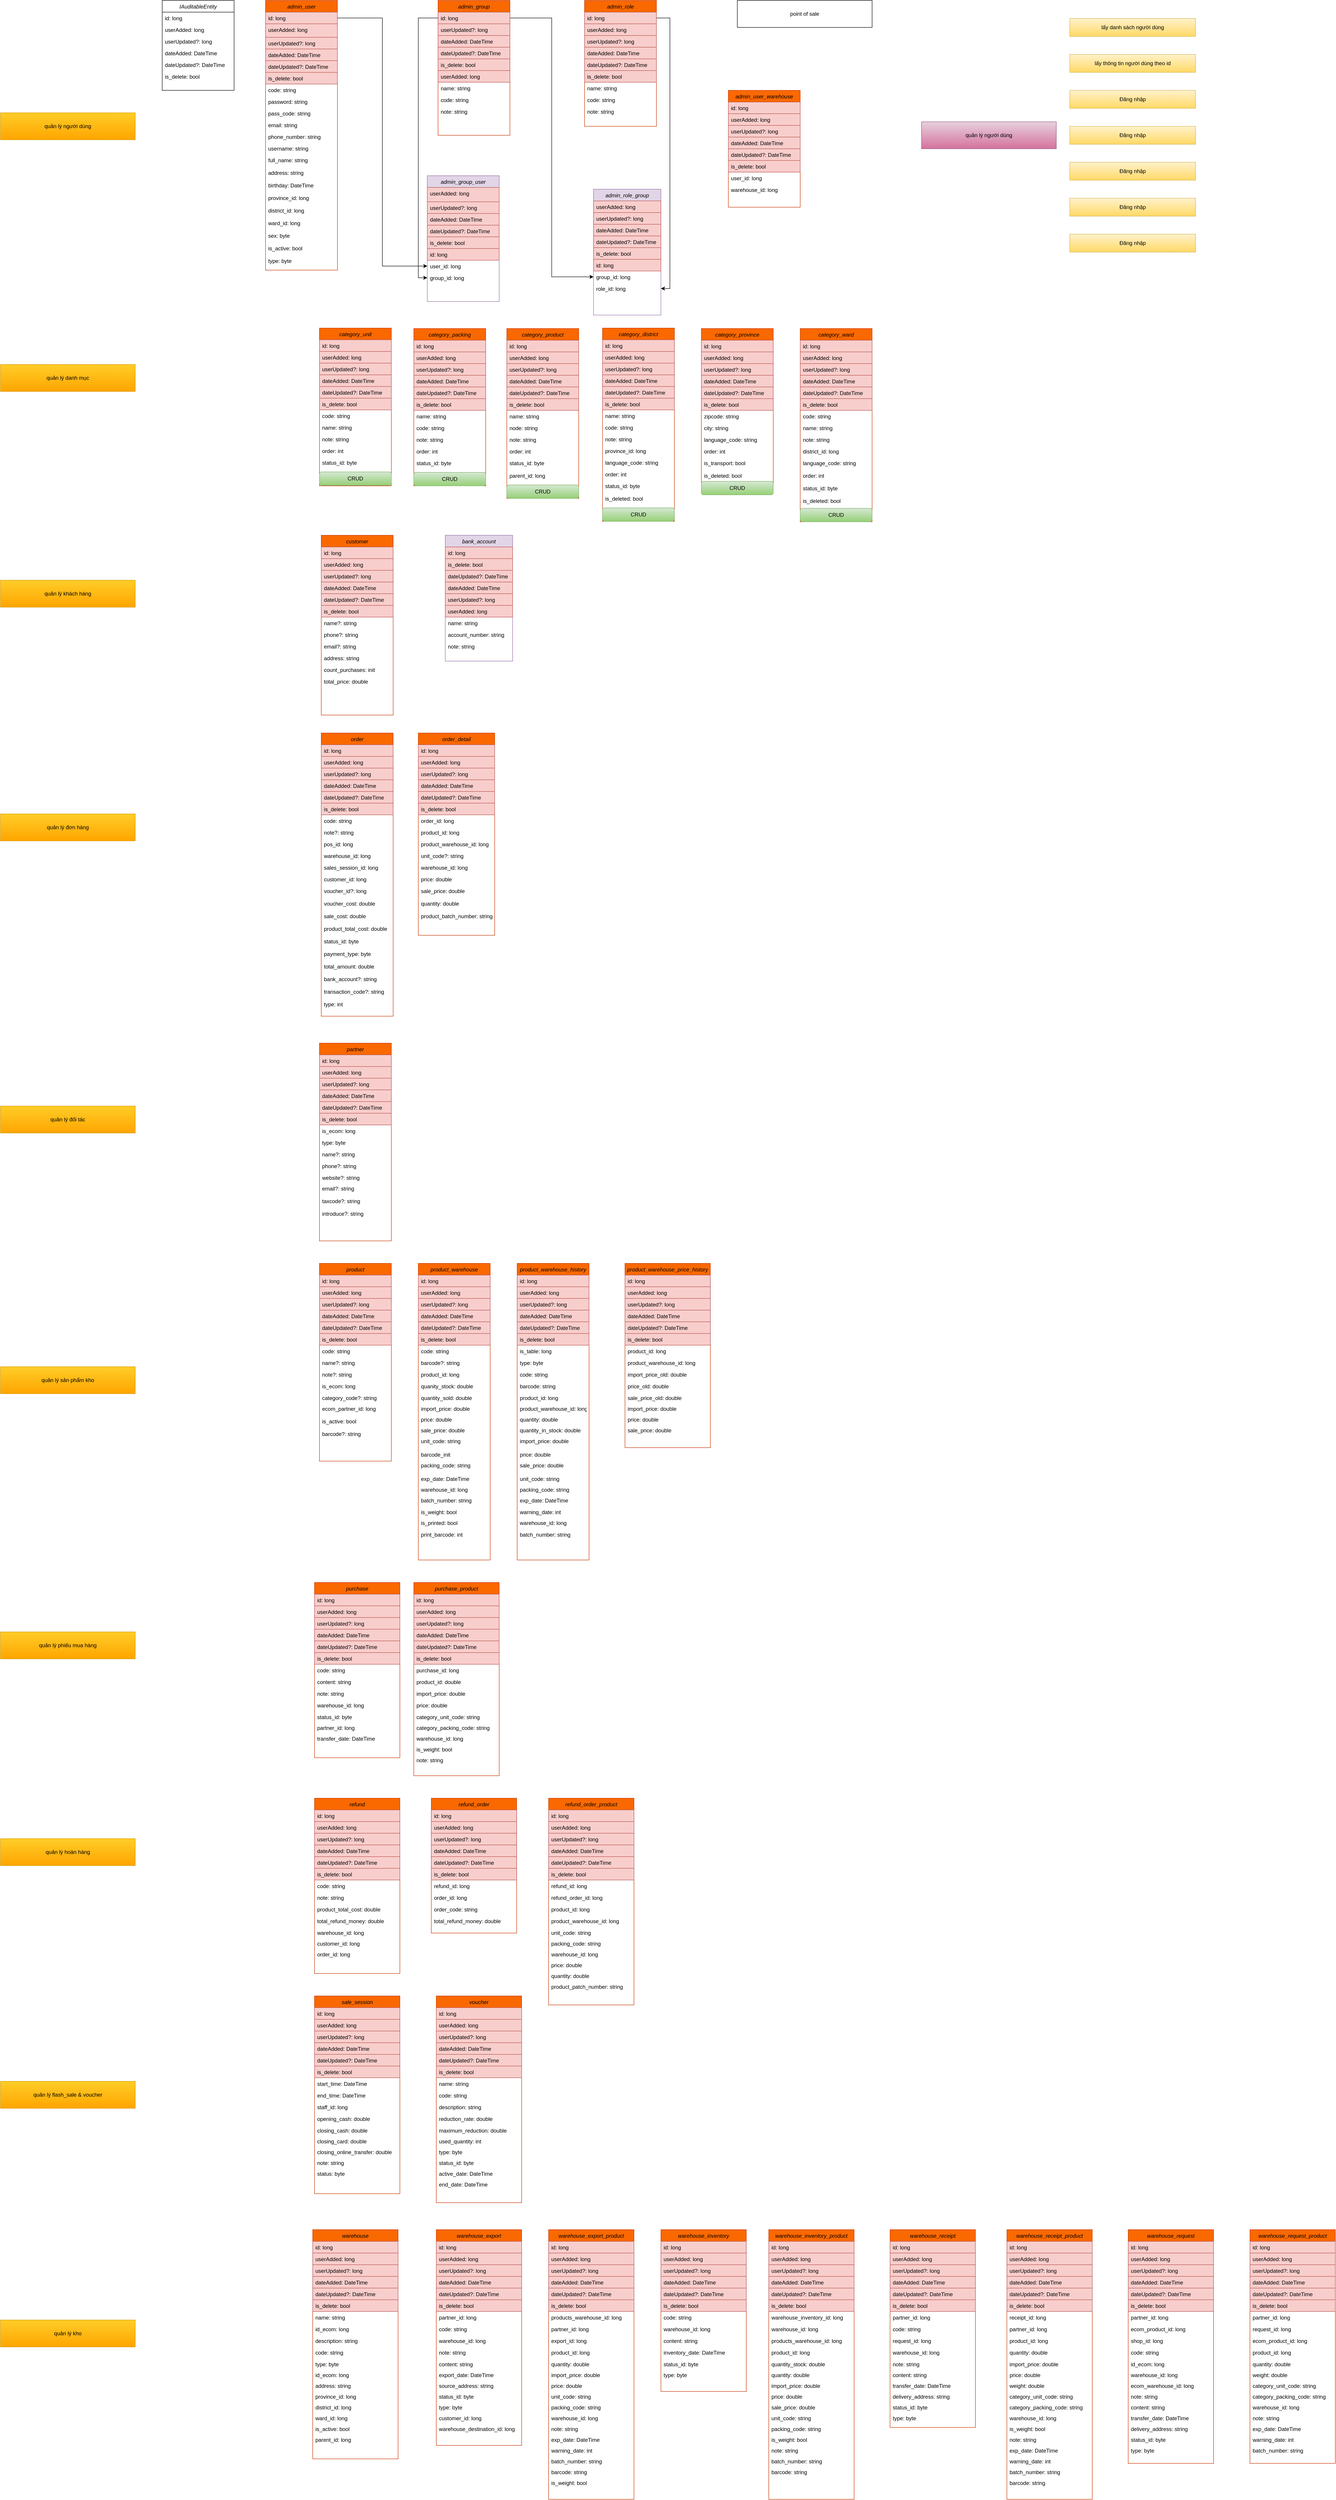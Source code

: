 <mxfile version="21.2.1" type="github">
  <diagram id="C5RBs43oDa-KdzZeNtuy" name="Page-1">
    <mxGraphModel dx="2193" dy="728" grid="1" gridSize="10" guides="1" tooltips="1" connect="1" arrows="1" fold="1" page="1" pageScale="1" pageWidth="827" pageHeight="1169" math="0" shadow="0">
      <root>
        <mxCell id="WIyWlLk6GJQsqaUBKTNV-0" />
        <mxCell id="WIyWlLk6GJQsqaUBKTNV-1" parent="WIyWlLk6GJQsqaUBKTNV-0" />
        <mxCell id="zkfFHV4jXpPFQw0GAbJ--0" value="IAuditableEntity" style="swimlane;fontStyle=2;align=center;verticalAlign=top;childLayout=stackLayout;horizontal=1;startSize=26;horizontalStack=0;resizeParent=1;resizeLast=0;collapsible=1;marginBottom=0;rounded=0;shadow=0;strokeWidth=1;" parent="WIyWlLk6GJQsqaUBKTNV-1" vertex="1">
          <mxGeometry x="60" y="40" width="160" height="200" as="geometry">
            <mxRectangle x="230" y="140" width="160" height="26" as="alternateBounds" />
          </mxGeometry>
        </mxCell>
        <mxCell id="zkfFHV4jXpPFQw0GAbJ--1" value="id: long&#xa;" style="text;align=left;verticalAlign=top;spacingLeft=4;spacingRight=4;overflow=hidden;rotatable=0;points=[[0,0.5],[1,0.5]];portConstraint=eastwest;" parent="zkfFHV4jXpPFQw0GAbJ--0" vertex="1">
          <mxGeometry y="26" width="160" height="26" as="geometry" />
        </mxCell>
        <mxCell id="zkfFHV4jXpPFQw0GAbJ--2" value="userAdded: long" style="text;align=left;verticalAlign=top;spacingLeft=4;spacingRight=4;overflow=hidden;rotatable=0;points=[[0,0.5],[1,0.5]];portConstraint=eastwest;rounded=0;shadow=0;html=0;" parent="zkfFHV4jXpPFQw0GAbJ--0" vertex="1">
          <mxGeometry y="52" width="160" height="26" as="geometry" />
        </mxCell>
        <mxCell id="zkfFHV4jXpPFQw0GAbJ--3" value="userUpdated?: long" style="text;align=left;verticalAlign=top;spacingLeft=4;spacingRight=4;overflow=hidden;rotatable=0;points=[[0,0.5],[1,0.5]];portConstraint=eastwest;rounded=0;shadow=0;html=0;" parent="zkfFHV4jXpPFQw0GAbJ--0" vertex="1">
          <mxGeometry y="78" width="160" height="26" as="geometry" />
        </mxCell>
        <mxCell id="zkfFHV4jXpPFQw0GAbJ--5" value="dateAdded: DateTime" style="text;align=left;verticalAlign=top;spacingLeft=4;spacingRight=4;overflow=hidden;rotatable=0;points=[[0,0.5],[1,0.5]];portConstraint=eastwest;" parent="zkfFHV4jXpPFQw0GAbJ--0" vertex="1">
          <mxGeometry y="104" width="160" height="26" as="geometry" />
        </mxCell>
        <mxCell id="6EyR14k7-KtK3J3WE4Ry-9" value="dateUpdated?: DateTime" style="text;align=left;verticalAlign=top;spacingLeft=4;spacingRight=4;overflow=hidden;rotatable=0;points=[[0,0.5],[1,0.5]];portConstraint=eastwest;" parent="zkfFHV4jXpPFQw0GAbJ--0" vertex="1">
          <mxGeometry y="130" width="160" height="26" as="geometry" />
        </mxCell>
        <mxCell id="6EyR14k7-KtK3J3WE4Ry-10" value="is_delete: bool" style="text;align=left;verticalAlign=top;spacingLeft=4;spacingRight=4;overflow=hidden;rotatable=0;points=[[0,0.5],[1,0.5]];portConstraint=eastwest;" parent="zkfFHV4jXpPFQw0GAbJ--0" vertex="1">
          <mxGeometry y="156" width="160" height="26" as="geometry" />
        </mxCell>
        <mxCell id="6EyR14k7-KtK3J3WE4Ry-11" value="admin_group" style="swimlane;fontStyle=2;align=center;verticalAlign=top;childLayout=stackLayout;horizontal=1;startSize=26;horizontalStack=0;resizeParent=1;resizeLast=0;collapsible=1;marginBottom=0;rounded=0;shadow=0;strokeWidth=1;fillColor=#fa6800;strokeColor=#C73500;fontColor=#000000;" parent="WIyWlLk6GJQsqaUBKTNV-1" vertex="1">
          <mxGeometry x="673.94" y="40" width="160" height="300" as="geometry">
            <mxRectangle x="230" y="140" width="160" height="26" as="alternateBounds" />
          </mxGeometry>
        </mxCell>
        <mxCell id="6EyR14k7-KtK3J3WE4Ry-45" value="id: long&#xa;" style="text;align=left;verticalAlign=top;spacingLeft=4;spacingRight=4;overflow=hidden;rotatable=0;points=[[0,0.5],[1,0.5]];portConstraint=eastwest;fillColor=#f8cecc;strokeColor=#b85450;" parent="6EyR14k7-KtK3J3WE4Ry-11" vertex="1">
          <mxGeometry y="26" width="160" height="26" as="geometry" />
        </mxCell>
        <mxCell id="6EyR14k7-KtK3J3WE4Ry-47" value="userUpdated?: long" style="text;align=left;verticalAlign=top;spacingLeft=4;spacingRight=4;overflow=hidden;rotatable=0;points=[[0,0.5],[1,0.5]];portConstraint=eastwest;rounded=0;shadow=0;html=0;fillColor=#f8cecc;strokeColor=#b85450;" parent="6EyR14k7-KtK3J3WE4Ry-11" vertex="1">
          <mxGeometry y="52" width="160" height="26" as="geometry" />
        </mxCell>
        <mxCell id="6EyR14k7-KtK3J3WE4Ry-48" value="dateAdded: DateTime" style="text;align=left;verticalAlign=top;spacingLeft=4;spacingRight=4;overflow=hidden;rotatable=0;points=[[0,0.5],[1,0.5]];portConstraint=eastwest;fillColor=#f8cecc;strokeColor=#b85450;" parent="6EyR14k7-KtK3J3WE4Ry-11" vertex="1">
          <mxGeometry y="78" width="160" height="26" as="geometry" />
        </mxCell>
        <mxCell id="6EyR14k7-KtK3J3WE4Ry-49" value="dateUpdated?: DateTime" style="text;align=left;verticalAlign=top;spacingLeft=4;spacingRight=4;overflow=hidden;rotatable=0;points=[[0,0.5],[1,0.5]];portConstraint=eastwest;fillColor=#f8cecc;strokeColor=#b85450;" parent="6EyR14k7-KtK3J3WE4Ry-11" vertex="1">
          <mxGeometry y="104" width="160" height="26" as="geometry" />
        </mxCell>
        <mxCell id="6EyR14k7-KtK3J3WE4Ry-50" value="is_delete: bool" style="text;align=left;verticalAlign=top;spacingLeft=4;spacingRight=4;overflow=hidden;rotatable=0;points=[[0,0.5],[1,0.5]];portConstraint=eastwest;fillColor=#f8cecc;strokeColor=#b85450;" parent="6EyR14k7-KtK3J3WE4Ry-11" vertex="1">
          <mxGeometry y="130" width="160" height="26" as="geometry" />
        </mxCell>
        <mxCell id="6EyR14k7-KtK3J3WE4Ry-46" value="userAdded: long" style="text;align=left;verticalAlign=top;spacingLeft=4;spacingRight=4;overflow=hidden;rotatable=0;points=[[0,0.5],[1,0.5]];portConstraint=eastwest;rounded=0;shadow=0;html=0;fillColor=#f8cecc;strokeColor=#b85450;" parent="6EyR14k7-KtK3J3WE4Ry-11" vertex="1">
          <mxGeometry y="156" width="160" height="26" as="geometry" />
        </mxCell>
        <mxCell id="6EyR14k7-KtK3J3WE4Ry-12" value="name: string" style="text;align=left;verticalAlign=top;spacingLeft=4;spacingRight=4;overflow=hidden;rotatable=0;points=[[0,0.5],[1,0.5]];portConstraint=eastwest;" parent="6EyR14k7-KtK3J3WE4Ry-11" vertex="1">
          <mxGeometry y="182" width="160" height="26" as="geometry" />
        </mxCell>
        <mxCell id="6EyR14k7-KtK3J3WE4Ry-13" value="code: string" style="text;align=left;verticalAlign=top;spacingLeft=4;spacingRight=4;overflow=hidden;rotatable=0;points=[[0,0.5],[1,0.5]];portConstraint=eastwest;rounded=0;shadow=0;html=0;" parent="6EyR14k7-KtK3J3WE4Ry-11" vertex="1">
          <mxGeometry y="208" width="160" height="26" as="geometry" />
        </mxCell>
        <mxCell id="6EyR14k7-KtK3J3WE4Ry-14" value="note: string" style="text;align=left;verticalAlign=top;spacingLeft=4;spacingRight=4;overflow=hidden;rotatable=0;points=[[0,0.5],[1,0.5]];portConstraint=eastwest;rounded=0;shadow=0;html=0;" parent="6EyR14k7-KtK3J3WE4Ry-11" vertex="1">
          <mxGeometry y="234" width="160" height="26" as="geometry" />
        </mxCell>
        <mxCell id="6EyR14k7-KtK3J3WE4Ry-19" value="admin_group_user" style="swimlane;fontStyle=2;align=center;verticalAlign=top;childLayout=stackLayout;horizontal=1;startSize=26;horizontalStack=0;resizeParent=1;resizeLast=0;collapsible=1;marginBottom=0;rounded=0;shadow=0;strokeWidth=1;fillColor=#e1d5e7;strokeColor=#9673a6;" parent="WIyWlLk6GJQsqaUBKTNV-1" vertex="1">
          <mxGeometry x="650" y="430" width="160" height="280" as="geometry">
            <mxRectangle x="230" y="140" width="160" height="26" as="alternateBounds" />
          </mxGeometry>
        </mxCell>
        <mxCell id="6EyR14k7-KtK3J3WE4Ry-64" value="userAdded: long" style="text;align=left;verticalAlign=top;spacingLeft=4;spacingRight=4;overflow=hidden;rotatable=0;points=[[0,0.5],[1,0.5]];portConstraint=eastwest;rounded=0;shadow=0;html=0;fillColor=#f8cecc;strokeColor=#b85450;" parent="6EyR14k7-KtK3J3WE4Ry-19" vertex="1">
          <mxGeometry y="26" width="160" height="32" as="geometry" />
        </mxCell>
        <mxCell id="6EyR14k7-KtK3J3WE4Ry-65" value="userUpdated?: long" style="text;align=left;verticalAlign=top;spacingLeft=4;spacingRight=4;overflow=hidden;rotatable=0;points=[[0,0.5],[1,0.5]];portConstraint=eastwest;rounded=0;shadow=0;html=0;fillColor=#f8cecc;strokeColor=#b85450;" parent="6EyR14k7-KtK3J3WE4Ry-19" vertex="1">
          <mxGeometry y="58" width="160" height="26" as="geometry" />
        </mxCell>
        <mxCell id="6EyR14k7-KtK3J3WE4Ry-66" value="dateAdded: DateTime" style="text;align=left;verticalAlign=top;spacingLeft=4;spacingRight=4;overflow=hidden;rotatable=0;points=[[0,0.5],[1,0.5]];portConstraint=eastwest;fillColor=#f8cecc;strokeColor=#b85450;" parent="6EyR14k7-KtK3J3WE4Ry-19" vertex="1">
          <mxGeometry y="84" width="160" height="26" as="geometry" />
        </mxCell>
        <mxCell id="6EyR14k7-KtK3J3WE4Ry-67" value="dateUpdated?: DateTime" style="text;align=left;verticalAlign=top;spacingLeft=4;spacingRight=4;overflow=hidden;rotatable=0;points=[[0,0.5],[1,0.5]];portConstraint=eastwest;fillColor=#f8cecc;strokeColor=#b85450;" parent="6EyR14k7-KtK3J3WE4Ry-19" vertex="1">
          <mxGeometry y="110" width="160" height="26" as="geometry" />
        </mxCell>
        <mxCell id="6EyR14k7-KtK3J3WE4Ry-68" value="is_delete: bool" style="text;align=left;verticalAlign=top;spacingLeft=4;spacingRight=4;overflow=hidden;rotatable=0;points=[[0,0.5],[1,0.5]];portConstraint=eastwest;fillColor=#f8cecc;strokeColor=#b85450;" parent="6EyR14k7-KtK3J3WE4Ry-19" vertex="1">
          <mxGeometry y="136" width="160" height="26" as="geometry" />
        </mxCell>
        <mxCell id="6EyR14k7-KtK3J3WE4Ry-63" value="id: long&#xa;" style="text;align=left;verticalAlign=top;spacingLeft=4;spacingRight=4;overflow=hidden;rotatable=0;points=[[0,0.5],[1,0.5]];portConstraint=eastwest;fillColor=#f8cecc;strokeColor=#b85450;" parent="6EyR14k7-KtK3J3WE4Ry-19" vertex="1">
          <mxGeometry y="162" width="160" height="26" as="geometry" />
        </mxCell>
        <mxCell id="6EyR14k7-KtK3J3WE4Ry-20" value="user_id: long" style="text;align=left;verticalAlign=top;spacingLeft=4;spacingRight=4;overflow=hidden;rotatable=0;points=[[0,0.5],[1,0.5]];portConstraint=eastwest;" parent="6EyR14k7-KtK3J3WE4Ry-19" vertex="1">
          <mxGeometry y="188" width="160" height="26" as="geometry" />
        </mxCell>
        <mxCell id="6EyR14k7-KtK3J3WE4Ry-21" value="group_id: long" style="text;align=left;verticalAlign=top;spacingLeft=4;spacingRight=4;overflow=hidden;rotatable=0;points=[[0,0.5],[1,0.5]];portConstraint=eastwest;rounded=0;shadow=0;html=0;" parent="6EyR14k7-KtK3J3WE4Ry-19" vertex="1">
          <mxGeometry y="214" width="160" height="26" as="geometry" />
        </mxCell>
        <mxCell id="6EyR14k7-KtK3J3WE4Ry-23" value="admin_role" style="swimlane;fontStyle=2;align=center;verticalAlign=top;childLayout=stackLayout;horizontal=1;startSize=26;horizontalStack=0;resizeParent=1;resizeLast=0;collapsible=1;marginBottom=0;rounded=0;shadow=0;strokeWidth=1;fillColor=#fa6800;strokeColor=#C73500;fontColor=#000000;" parent="WIyWlLk6GJQsqaUBKTNV-1" vertex="1">
          <mxGeometry x="1000" y="40" width="160" height="280" as="geometry">
            <mxRectangle x="230" y="140" width="160" height="26" as="alternateBounds" />
          </mxGeometry>
        </mxCell>
        <mxCell id="6EyR14k7-KtK3J3WE4Ry-69" value="id: long&#xa;" style="text;align=left;verticalAlign=top;spacingLeft=4;spacingRight=4;overflow=hidden;rotatable=0;points=[[0,0.5],[1,0.5]];portConstraint=eastwest;fillColor=#f8cecc;strokeColor=#b85450;" parent="6EyR14k7-KtK3J3WE4Ry-23" vertex="1">
          <mxGeometry y="26" width="160" height="26" as="geometry" />
        </mxCell>
        <mxCell id="6EyR14k7-KtK3J3WE4Ry-70" value="userAdded: long" style="text;align=left;verticalAlign=top;spacingLeft=4;spacingRight=4;overflow=hidden;rotatable=0;points=[[0,0.5],[1,0.5]];portConstraint=eastwest;rounded=0;shadow=0;html=0;fillColor=#f8cecc;strokeColor=#b85450;" parent="6EyR14k7-KtK3J3WE4Ry-23" vertex="1">
          <mxGeometry y="52" width="160" height="26" as="geometry" />
        </mxCell>
        <mxCell id="6EyR14k7-KtK3J3WE4Ry-71" value="userUpdated?: long" style="text;align=left;verticalAlign=top;spacingLeft=4;spacingRight=4;overflow=hidden;rotatable=0;points=[[0,0.5],[1,0.5]];portConstraint=eastwest;rounded=0;shadow=0;html=0;fillColor=#f8cecc;strokeColor=#b85450;" parent="6EyR14k7-KtK3J3WE4Ry-23" vertex="1">
          <mxGeometry y="78" width="160" height="26" as="geometry" />
        </mxCell>
        <mxCell id="6EyR14k7-KtK3J3WE4Ry-72" value="dateAdded: DateTime" style="text;align=left;verticalAlign=top;spacingLeft=4;spacingRight=4;overflow=hidden;rotatable=0;points=[[0,0.5],[1,0.5]];portConstraint=eastwest;fillColor=#f8cecc;strokeColor=#b85450;" parent="6EyR14k7-KtK3J3WE4Ry-23" vertex="1">
          <mxGeometry y="104" width="160" height="26" as="geometry" />
        </mxCell>
        <mxCell id="6EyR14k7-KtK3J3WE4Ry-73" value="dateUpdated?: DateTime" style="text;align=left;verticalAlign=top;spacingLeft=4;spacingRight=4;overflow=hidden;rotatable=0;points=[[0,0.5],[1,0.5]];portConstraint=eastwest;fillColor=#f8cecc;strokeColor=#b85450;" parent="6EyR14k7-KtK3J3WE4Ry-23" vertex="1">
          <mxGeometry y="130" width="160" height="26" as="geometry" />
        </mxCell>
        <mxCell id="6EyR14k7-KtK3J3WE4Ry-74" value="is_delete: bool" style="text;align=left;verticalAlign=top;spacingLeft=4;spacingRight=4;overflow=hidden;rotatable=0;points=[[0,0.5],[1,0.5]];portConstraint=eastwest;fillColor=#f8cecc;strokeColor=#b85450;" parent="6EyR14k7-KtK3J3WE4Ry-23" vertex="1">
          <mxGeometry y="156" width="160" height="26" as="geometry" />
        </mxCell>
        <mxCell id="6EyR14k7-KtK3J3WE4Ry-24" value="name: string" style="text;align=left;verticalAlign=top;spacingLeft=4;spacingRight=4;overflow=hidden;rotatable=0;points=[[0,0.5],[1,0.5]];portConstraint=eastwest;" parent="6EyR14k7-KtK3J3WE4Ry-23" vertex="1">
          <mxGeometry y="182" width="160" height="26" as="geometry" />
        </mxCell>
        <mxCell id="6EyR14k7-KtK3J3WE4Ry-25" value="code: string" style="text;align=left;verticalAlign=top;spacingLeft=4;spacingRight=4;overflow=hidden;rotatable=0;points=[[0,0.5],[1,0.5]];portConstraint=eastwest;rounded=0;shadow=0;html=0;" parent="6EyR14k7-KtK3J3WE4Ry-23" vertex="1">
          <mxGeometry y="208" width="160" height="26" as="geometry" />
        </mxCell>
        <mxCell id="6EyR14k7-KtK3J3WE4Ry-27" value="note: string" style="text;align=left;verticalAlign=top;spacingLeft=4;spacingRight=4;overflow=hidden;rotatable=0;points=[[0,0.5],[1,0.5]];portConstraint=eastwest;rounded=0;shadow=0;html=0;" parent="6EyR14k7-KtK3J3WE4Ry-23" vertex="1">
          <mxGeometry y="234" width="160" height="26" as="geometry" />
        </mxCell>
        <mxCell id="6EyR14k7-KtK3J3WE4Ry-28" value="admin_role_group" style="swimlane;fontStyle=2;align=center;verticalAlign=top;childLayout=stackLayout;horizontal=1;startSize=26;horizontalStack=0;resizeParent=1;resizeLast=0;collapsible=1;marginBottom=0;rounded=0;shadow=0;strokeWidth=1;fillColor=#e1d5e7;strokeColor=#9673a6;" parent="WIyWlLk6GJQsqaUBKTNV-1" vertex="1">
          <mxGeometry x="1020" y="460" width="150" height="280" as="geometry">
            <mxRectangle x="230" y="140" width="160" height="26" as="alternateBounds" />
          </mxGeometry>
        </mxCell>
        <mxCell id="6EyR14k7-KtK3J3WE4Ry-76" value="userAdded: long" style="text;align=left;verticalAlign=top;spacingLeft=4;spacingRight=4;overflow=hidden;rotatable=0;points=[[0,0.5],[1,0.5]];portConstraint=eastwest;rounded=0;shadow=0;html=0;fillColor=#f8cecc;strokeColor=#b85450;" parent="6EyR14k7-KtK3J3WE4Ry-28" vertex="1">
          <mxGeometry y="26" width="150" height="26" as="geometry" />
        </mxCell>
        <mxCell id="6EyR14k7-KtK3J3WE4Ry-77" value="userUpdated?: long" style="text;align=left;verticalAlign=top;spacingLeft=4;spacingRight=4;overflow=hidden;rotatable=0;points=[[0,0.5],[1,0.5]];portConstraint=eastwest;rounded=0;shadow=0;html=0;fillColor=#f8cecc;strokeColor=#b85450;" parent="6EyR14k7-KtK3J3WE4Ry-28" vertex="1">
          <mxGeometry y="52" width="150" height="26" as="geometry" />
        </mxCell>
        <mxCell id="6EyR14k7-KtK3J3WE4Ry-78" value="dateAdded: DateTime" style="text;align=left;verticalAlign=top;spacingLeft=4;spacingRight=4;overflow=hidden;rotatable=0;points=[[0,0.5],[1,0.5]];portConstraint=eastwest;fillColor=#f8cecc;strokeColor=#b85450;" parent="6EyR14k7-KtK3J3WE4Ry-28" vertex="1">
          <mxGeometry y="78" width="150" height="26" as="geometry" />
        </mxCell>
        <mxCell id="6EyR14k7-KtK3J3WE4Ry-79" value="dateUpdated?: DateTime" style="text;align=left;verticalAlign=top;spacingLeft=4;spacingRight=4;overflow=hidden;rotatable=0;points=[[0,0.5],[1,0.5]];portConstraint=eastwest;fillColor=#f8cecc;strokeColor=#b85450;" parent="6EyR14k7-KtK3J3WE4Ry-28" vertex="1">
          <mxGeometry y="104" width="150" height="26" as="geometry" />
        </mxCell>
        <mxCell id="6EyR14k7-KtK3J3WE4Ry-80" value="is_delete: bool" style="text;align=left;verticalAlign=top;spacingLeft=4;spacingRight=4;overflow=hidden;rotatable=0;points=[[0,0.5],[1,0.5]];portConstraint=eastwest;fillColor=#f8cecc;strokeColor=#b85450;" parent="6EyR14k7-KtK3J3WE4Ry-28" vertex="1">
          <mxGeometry y="130" width="150" height="26" as="geometry" />
        </mxCell>
        <mxCell id="6EyR14k7-KtK3J3WE4Ry-75" value="id: long&#xa;" style="text;align=left;verticalAlign=top;spacingLeft=4;spacingRight=4;overflow=hidden;rotatable=0;points=[[0,0.5],[1,0.5]];portConstraint=eastwest;fillColor=#f8cecc;strokeColor=#b85450;" parent="6EyR14k7-KtK3J3WE4Ry-28" vertex="1">
          <mxGeometry y="156" width="150" height="26" as="geometry" />
        </mxCell>
        <mxCell id="6EyR14k7-KtK3J3WE4Ry-29" value="group_id: long" style="text;align=left;verticalAlign=top;spacingLeft=4;spacingRight=4;overflow=hidden;rotatable=0;points=[[0,0.5],[1,0.5]];portConstraint=eastwest;" parent="6EyR14k7-KtK3J3WE4Ry-28" vertex="1">
          <mxGeometry y="182" width="150" height="26" as="geometry" />
        </mxCell>
        <mxCell id="6EyR14k7-KtK3J3WE4Ry-30" value="role_id: long" style="text;align=left;verticalAlign=top;spacingLeft=4;spacingRight=4;overflow=hidden;rotatable=0;points=[[0,0.5],[1,0.5]];portConstraint=eastwest;rounded=0;shadow=0;html=0;" parent="6EyR14k7-KtK3J3WE4Ry-28" vertex="1">
          <mxGeometry y="208" width="150" height="26" as="geometry" />
        </mxCell>
        <mxCell id="6EyR14k7-KtK3J3WE4Ry-31" value="admin_user" style="swimlane;fontStyle=2;align=center;verticalAlign=top;childLayout=stackLayout;horizontal=1;startSize=26;horizontalStack=0;resizeParent=1;resizeLast=0;collapsible=1;marginBottom=0;rounded=0;shadow=0;strokeWidth=1;fillColor=#fa6800;strokeColor=#C73500;fontColor=#000000;" parent="WIyWlLk6GJQsqaUBKTNV-1" vertex="1">
          <mxGeometry x="290" y="40" width="160" height="600" as="geometry">
            <mxRectangle x="230" y="140" width="160" height="26" as="alternateBounds" />
          </mxGeometry>
        </mxCell>
        <mxCell id="6EyR14k7-KtK3J3WE4Ry-57" value="id: long&#xa;" style="text;align=left;verticalAlign=top;spacingLeft=4;spacingRight=4;overflow=hidden;rotatable=0;points=[[0,0.5],[1,0.5]];portConstraint=eastwest;fillColor=#f8cecc;strokeColor=#b85450;" parent="6EyR14k7-KtK3J3WE4Ry-31" vertex="1">
          <mxGeometry y="26" width="160" height="26" as="geometry" />
        </mxCell>
        <mxCell id="6EyR14k7-KtK3J3WE4Ry-58" value="userAdded: long" style="text;align=left;verticalAlign=top;spacingLeft=4;spacingRight=4;overflow=hidden;rotatable=0;points=[[0,0.5],[1,0.5]];portConstraint=eastwest;rounded=0;shadow=0;html=0;fillColor=#f8cecc;strokeColor=#b85450;" parent="6EyR14k7-KtK3J3WE4Ry-31" vertex="1">
          <mxGeometry y="52" width="160" height="30" as="geometry" />
        </mxCell>
        <mxCell id="6EyR14k7-KtK3J3WE4Ry-59" value="userUpdated?: long" style="text;align=left;verticalAlign=top;spacingLeft=4;spacingRight=4;overflow=hidden;rotatable=0;points=[[0,0.5],[1,0.5]];portConstraint=eastwest;rounded=0;shadow=0;html=0;fillColor=#f8cecc;strokeColor=#b85450;" parent="6EyR14k7-KtK3J3WE4Ry-31" vertex="1">
          <mxGeometry y="82" width="160" height="26" as="geometry" />
        </mxCell>
        <mxCell id="6EyR14k7-KtK3J3WE4Ry-60" value="dateAdded: DateTime" style="text;align=left;verticalAlign=top;spacingLeft=4;spacingRight=4;overflow=hidden;rotatable=0;points=[[0,0.5],[1,0.5]];portConstraint=eastwest;fillColor=#f8cecc;strokeColor=#b85450;" parent="6EyR14k7-KtK3J3WE4Ry-31" vertex="1">
          <mxGeometry y="108" width="160" height="26" as="geometry" />
        </mxCell>
        <mxCell id="6EyR14k7-KtK3J3WE4Ry-61" value="dateUpdated?: DateTime" style="text;align=left;verticalAlign=top;spacingLeft=4;spacingRight=4;overflow=hidden;rotatable=0;points=[[0,0.5],[1,0.5]];portConstraint=eastwest;fillColor=#f8cecc;strokeColor=#b85450;" parent="6EyR14k7-KtK3J3WE4Ry-31" vertex="1">
          <mxGeometry y="134" width="160" height="26" as="geometry" />
        </mxCell>
        <mxCell id="6EyR14k7-KtK3J3WE4Ry-62" value="is_delete: bool" style="text;align=left;verticalAlign=top;spacingLeft=4;spacingRight=4;overflow=hidden;rotatable=0;points=[[0,0.5],[1,0.5]];portConstraint=eastwest;fillColor=#f8cecc;strokeColor=#b85450;" parent="6EyR14k7-KtK3J3WE4Ry-31" vertex="1">
          <mxGeometry y="160" width="160" height="26" as="geometry" />
        </mxCell>
        <mxCell id="6EyR14k7-KtK3J3WE4Ry-32" value="code: string&#xa;" style="text;align=left;verticalAlign=top;spacingLeft=4;spacingRight=4;overflow=hidden;rotatable=0;points=[[0,0.5],[1,0.5]];portConstraint=eastwest;" parent="6EyR14k7-KtK3J3WE4Ry-31" vertex="1">
          <mxGeometry y="186" width="160" height="26" as="geometry" />
        </mxCell>
        <mxCell id="6EyR14k7-KtK3J3WE4Ry-34" value="password: string" style="text;align=left;verticalAlign=top;spacingLeft=4;spacingRight=4;overflow=hidden;rotatable=0;points=[[0,0.5],[1,0.5]];portConstraint=eastwest;rounded=0;shadow=0;html=0;" parent="6EyR14k7-KtK3J3WE4Ry-31" vertex="1">
          <mxGeometry y="212" width="160" height="26" as="geometry" />
        </mxCell>
        <mxCell id="6EyR14k7-KtK3J3WE4Ry-35" value="pass_code: string" style="text;align=left;verticalAlign=top;spacingLeft=4;spacingRight=4;overflow=hidden;rotatable=0;points=[[0,0.5],[1,0.5]];portConstraint=eastwest;" parent="6EyR14k7-KtK3J3WE4Ry-31" vertex="1">
          <mxGeometry y="238" width="160" height="26" as="geometry" />
        </mxCell>
        <mxCell id="6EyR14k7-KtK3J3WE4Ry-36" value="email: string" style="text;align=left;verticalAlign=top;spacingLeft=4;spacingRight=4;overflow=hidden;rotatable=0;points=[[0,0.5],[1,0.5]];portConstraint=eastwest;" parent="6EyR14k7-KtK3J3WE4Ry-31" vertex="1">
          <mxGeometry y="264" width="160" height="26" as="geometry" />
        </mxCell>
        <mxCell id="6EyR14k7-KtK3J3WE4Ry-37" value="phone_number: string" style="text;align=left;verticalAlign=top;spacingLeft=4;spacingRight=4;overflow=hidden;rotatable=0;points=[[0,0.5],[1,0.5]];portConstraint=eastwest;" parent="6EyR14k7-KtK3J3WE4Ry-31" vertex="1">
          <mxGeometry y="290" width="160" height="26" as="geometry" />
        </mxCell>
        <mxCell id="6EyR14k7-KtK3J3WE4Ry-33" value="username: string" style="text;align=left;verticalAlign=top;spacingLeft=4;spacingRight=4;overflow=hidden;rotatable=0;points=[[0,0.5],[1,0.5]];portConstraint=eastwest;rounded=0;shadow=0;html=0;" parent="6EyR14k7-KtK3J3WE4Ry-31" vertex="1">
          <mxGeometry y="316" width="160" height="26" as="geometry" />
        </mxCell>
        <mxCell id="6EyR14k7-KtK3J3WE4Ry-38" value="full_name: string&#xa;&#xa;address: string&#xa;&#xa;birthday: DateTime&#xa;&#xa;province_id: long&#xa;&#xa;district_id: long&#xa;&#xa;ward_id: long&#xa;&#xa;sex: byte&#xa;&#xa;is_active: bool&#xa;&#xa;type: byte" style="text;align=left;verticalAlign=top;spacingLeft=4;spacingRight=4;overflow=hidden;rotatable=0;points=[[0,0.5],[1,0.5]];portConstraint=eastwest;" parent="6EyR14k7-KtK3J3WE4Ry-31" vertex="1">
          <mxGeometry y="342" width="160" height="258" as="geometry" />
        </mxCell>
        <mxCell id="6EyR14k7-KtK3J3WE4Ry-81" style="edgeStyle=orthogonalEdgeStyle;rounded=0;orthogonalLoop=1;jettySize=auto;html=1;entryX=0;entryY=0.5;entryDx=0;entryDy=0;" parent="WIyWlLk6GJQsqaUBKTNV-1" source="6EyR14k7-KtK3J3WE4Ry-45" target="6EyR14k7-KtK3J3WE4Ry-21" edge="1">
          <mxGeometry relative="1" as="geometry" />
        </mxCell>
        <mxCell id="6EyR14k7-KtK3J3WE4Ry-142" style="edgeStyle=orthogonalEdgeStyle;rounded=0;orthogonalLoop=1;jettySize=auto;html=1;entryX=0;entryY=0.5;entryDx=0;entryDy=0;" parent="WIyWlLk6GJQsqaUBKTNV-1" source="6EyR14k7-KtK3J3WE4Ry-57" target="6EyR14k7-KtK3J3WE4Ry-20" edge="1">
          <mxGeometry relative="1" as="geometry" />
        </mxCell>
        <mxCell id="6EyR14k7-KtK3J3WE4Ry-143" style="edgeStyle=orthogonalEdgeStyle;rounded=0;orthogonalLoop=1;jettySize=auto;html=1;entryX=0;entryY=0.5;entryDx=0;entryDy=0;" parent="WIyWlLk6GJQsqaUBKTNV-1" source="6EyR14k7-KtK3J3WE4Ry-45" target="6EyR14k7-KtK3J3WE4Ry-29" edge="1">
          <mxGeometry relative="1" as="geometry" />
        </mxCell>
        <mxCell id="6EyR14k7-KtK3J3WE4Ry-145" style="edgeStyle=orthogonalEdgeStyle;rounded=0;orthogonalLoop=1;jettySize=auto;html=1;entryX=1;entryY=0.5;entryDx=0;entryDy=0;" parent="WIyWlLk6GJQsqaUBKTNV-1" source="6EyR14k7-KtK3J3WE4Ry-69" target="6EyR14k7-KtK3J3WE4Ry-30" edge="1">
          <mxGeometry relative="1" as="geometry" />
        </mxCell>
        <mxCell id="6EyR14k7-KtK3J3WE4Ry-146" value="point of sale" style="rounded=0;whiteSpace=wrap;html=1;" parent="WIyWlLk6GJQsqaUBKTNV-1" vertex="1">
          <mxGeometry x="1340" y="40" width="300" height="60" as="geometry" />
        </mxCell>
        <mxCell id="NYh1p1AkXh8O6zbT4Pav-9" value="bank_account" style="swimlane;fontStyle=2;align=center;verticalAlign=top;childLayout=stackLayout;horizontal=1;startSize=26;horizontalStack=0;resizeParent=1;resizeLast=0;collapsible=1;marginBottom=0;rounded=0;shadow=0;strokeWidth=1;fillColor=#e1d5e7;strokeColor=#9673a6;" parent="WIyWlLk6GJQsqaUBKTNV-1" vertex="1">
          <mxGeometry x="690" y="1230" width="150" height="280" as="geometry">
            <mxRectangle x="230" y="140" width="160" height="26" as="alternateBounds" />
          </mxGeometry>
        </mxCell>
        <mxCell id="NYh1p1AkXh8O6zbT4Pav-12" value="id: long&#xa;" style="text;align=left;verticalAlign=top;spacingLeft=4;spacingRight=4;overflow=hidden;rotatable=0;points=[[0,0.5],[1,0.5]];portConstraint=eastwest;fillColor=#f8cecc;strokeColor=#b85450;" parent="NYh1p1AkXh8O6zbT4Pav-9" vertex="1">
          <mxGeometry y="26" width="150" height="26" as="geometry" />
        </mxCell>
        <mxCell id="NYh1p1AkXh8O6zbT4Pav-13" value="is_delete: bool" style="text;align=left;verticalAlign=top;spacingLeft=4;spacingRight=4;overflow=hidden;rotatable=0;points=[[0,0.5],[1,0.5]];portConstraint=eastwest;fillColor=#f8cecc;strokeColor=#b85450;" parent="NYh1p1AkXh8O6zbT4Pav-9" vertex="1">
          <mxGeometry y="52" width="150" height="26" as="geometry" />
        </mxCell>
        <mxCell id="NYh1p1AkXh8O6zbT4Pav-14" value="dateUpdated?: DateTime" style="text;align=left;verticalAlign=top;spacingLeft=4;spacingRight=4;overflow=hidden;rotatable=0;points=[[0,0.5],[1,0.5]];portConstraint=eastwest;fillColor=#f8cecc;strokeColor=#b85450;" parent="NYh1p1AkXh8O6zbT4Pav-9" vertex="1">
          <mxGeometry y="78" width="150" height="26" as="geometry" />
        </mxCell>
        <mxCell id="NYh1p1AkXh8O6zbT4Pav-15" value="dateAdded: DateTime" style="text;align=left;verticalAlign=top;spacingLeft=4;spacingRight=4;overflow=hidden;rotatable=0;points=[[0,0.5],[1,0.5]];portConstraint=eastwest;fillColor=#f8cecc;strokeColor=#b85450;" parent="NYh1p1AkXh8O6zbT4Pav-9" vertex="1">
          <mxGeometry y="104" width="150" height="26" as="geometry" />
        </mxCell>
        <mxCell id="NYh1p1AkXh8O6zbT4Pav-16" value="userUpdated?: long" style="text;align=left;verticalAlign=top;spacingLeft=4;spacingRight=4;overflow=hidden;rotatable=0;points=[[0,0.5],[1,0.5]];portConstraint=eastwest;rounded=0;shadow=0;html=0;fillColor=#f8cecc;strokeColor=#b85450;" parent="NYh1p1AkXh8O6zbT4Pav-9" vertex="1">
          <mxGeometry y="130" width="150" height="26" as="geometry" />
        </mxCell>
        <mxCell id="NYh1p1AkXh8O6zbT4Pav-17" value="userAdded: long" style="text;align=left;verticalAlign=top;spacingLeft=4;spacingRight=4;overflow=hidden;rotatable=0;points=[[0,0.5],[1,0.5]];portConstraint=eastwest;rounded=0;shadow=0;html=0;fillColor=#f8cecc;strokeColor=#b85450;" parent="NYh1p1AkXh8O6zbT4Pav-9" vertex="1">
          <mxGeometry y="156" width="150" height="26" as="geometry" />
        </mxCell>
        <mxCell id="NYh1p1AkXh8O6zbT4Pav-19" value="name: string" style="text;align=left;verticalAlign=top;spacingLeft=4;spacingRight=4;overflow=hidden;rotatable=0;points=[[0,0.5],[1,0.5]];portConstraint=eastwest;rounded=0;shadow=0;html=0;" parent="NYh1p1AkXh8O6zbT4Pav-9" vertex="1">
          <mxGeometry y="182" width="150" height="26" as="geometry" />
        </mxCell>
        <mxCell id="NYh1p1AkXh8O6zbT4Pav-21" value="account_number: string" style="text;align=left;verticalAlign=top;spacingLeft=4;spacingRight=4;overflow=hidden;rotatable=0;points=[[0,0.5],[1,0.5]];portConstraint=eastwest;rounded=0;shadow=0;html=0;" parent="NYh1p1AkXh8O6zbT4Pav-9" vertex="1">
          <mxGeometry y="208" width="150" height="26" as="geometry" />
        </mxCell>
        <mxCell id="NYh1p1AkXh8O6zbT4Pav-23" value="note: string" style="text;align=left;verticalAlign=top;spacingLeft=4;spacingRight=4;overflow=hidden;rotatable=0;points=[[0,0.5],[1,0.5]];portConstraint=eastwest;rounded=0;shadow=0;html=0;" parent="NYh1p1AkXh8O6zbT4Pav-9" vertex="1">
          <mxGeometry y="234" width="150" height="26" as="geometry" />
        </mxCell>
        <mxCell id="NYh1p1AkXh8O6zbT4Pav-24" value="category_district" style="swimlane;fontStyle=2;align=center;verticalAlign=top;childLayout=stackLayout;horizontal=1;startSize=26;horizontalStack=0;resizeParent=1;resizeLast=0;collapsible=1;marginBottom=0;rounded=0;shadow=0;strokeWidth=1;fillColor=#fa6800;strokeColor=#C73500;fontColor=#000000;" parent="WIyWlLk6GJQsqaUBKTNV-1" vertex="1">
          <mxGeometry x="1040" y="769" width="160" height="430" as="geometry">
            <mxRectangle x="230" y="140" width="160" height="26" as="alternateBounds" />
          </mxGeometry>
        </mxCell>
        <mxCell id="NYh1p1AkXh8O6zbT4Pav-25" value="id: long&#xa;" style="text;align=left;verticalAlign=top;spacingLeft=4;spacingRight=4;overflow=hidden;rotatable=0;points=[[0,0.5],[1,0.5]];portConstraint=eastwest;fillColor=#f8cecc;strokeColor=#b85450;" parent="NYh1p1AkXh8O6zbT4Pav-24" vertex="1">
          <mxGeometry y="26" width="160" height="26" as="geometry" />
        </mxCell>
        <mxCell id="NYh1p1AkXh8O6zbT4Pav-37" value="userAdded: long" style="text;align=left;verticalAlign=top;spacingLeft=4;spacingRight=4;overflow=hidden;rotatable=0;points=[[0,0.5],[1,0.5]];portConstraint=eastwest;rounded=0;shadow=0;html=0;fillColor=#f8cecc;strokeColor=#b85450;" parent="NYh1p1AkXh8O6zbT4Pav-24" vertex="1">
          <mxGeometry y="52" width="160" height="26" as="geometry" />
        </mxCell>
        <mxCell id="NYh1p1AkXh8O6zbT4Pav-36" value="userUpdated?: long" style="text;align=left;verticalAlign=top;spacingLeft=4;spacingRight=4;overflow=hidden;rotatable=0;points=[[0,0.5],[1,0.5]];portConstraint=eastwest;rounded=0;shadow=0;html=0;fillColor=#f8cecc;strokeColor=#b85450;" parent="NYh1p1AkXh8O6zbT4Pav-24" vertex="1">
          <mxGeometry y="78" width="160" height="26" as="geometry" />
        </mxCell>
        <mxCell id="NYh1p1AkXh8O6zbT4Pav-35" value="dateAdded: DateTime" style="text;align=left;verticalAlign=top;spacingLeft=4;spacingRight=4;overflow=hidden;rotatable=0;points=[[0,0.5],[1,0.5]];portConstraint=eastwest;fillColor=#f8cecc;strokeColor=#b85450;" parent="NYh1p1AkXh8O6zbT4Pav-24" vertex="1">
          <mxGeometry y="104" width="160" height="26" as="geometry" />
        </mxCell>
        <mxCell id="NYh1p1AkXh8O6zbT4Pav-34" value="dateUpdated?: DateTime" style="text;align=left;verticalAlign=top;spacingLeft=4;spacingRight=4;overflow=hidden;rotatable=0;points=[[0,0.5],[1,0.5]];portConstraint=eastwest;fillColor=#f8cecc;strokeColor=#b85450;" parent="NYh1p1AkXh8O6zbT4Pav-24" vertex="1">
          <mxGeometry y="130" width="160" height="26" as="geometry" />
        </mxCell>
        <mxCell id="NYh1p1AkXh8O6zbT4Pav-33" value="is_delete: bool" style="text;align=left;verticalAlign=top;spacingLeft=4;spacingRight=4;overflow=hidden;rotatable=0;points=[[0,0.5],[1,0.5]];portConstraint=eastwest;fillColor=#f8cecc;strokeColor=#b85450;" parent="NYh1p1AkXh8O6zbT4Pav-24" vertex="1">
          <mxGeometry y="156" width="160" height="26" as="geometry" />
        </mxCell>
        <mxCell id="NYh1p1AkXh8O6zbT4Pav-26" value="name: string" style="text;align=left;verticalAlign=top;spacingLeft=4;spacingRight=4;overflow=hidden;rotatable=0;points=[[0,0.5],[1,0.5]];portConstraint=eastwest;" parent="NYh1p1AkXh8O6zbT4Pav-24" vertex="1">
          <mxGeometry y="182" width="160" height="26" as="geometry" />
        </mxCell>
        <mxCell id="NYh1p1AkXh8O6zbT4Pav-27" value="code: string" style="text;align=left;verticalAlign=top;spacingLeft=4;spacingRight=4;overflow=hidden;rotatable=0;points=[[0,0.5],[1,0.5]];portConstraint=eastwest;rounded=0;shadow=0;html=0;" parent="NYh1p1AkXh8O6zbT4Pav-24" vertex="1">
          <mxGeometry y="208" width="160" height="26" as="geometry" />
        </mxCell>
        <mxCell id="NYh1p1AkXh8O6zbT4Pav-28" value="note: string" style="text;align=left;verticalAlign=top;spacingLeft=4;spacingRight=4;overflow=hidden;rotatable=0;points=[[0,0.5],[1,0.5]];portConstraint=eastwest;" parent="NYh1p1AkXh8O6zbT4Pav-24" vertex="1">
          <mxGeometry y="234" width="160" height="26" as="geometry" />
        </mxCell>
        <mxCell id="NYh1p1AkXh8O6zbT4Pav-29" value="province_id: long" style="text;align=left;verticalAlign=top;spacingLeft=4;spacingRight=4;overflow=hidden;rotatable=0;points=[[0,0.5],[1,0.5]];portConstraint=eastwest;" parent="NYh1p1AkXh8O6zbT4Pav-24" vertex="1">
          <mxGeometry y="260" width="160" height="26" as="geometry" />
        </mxCell>
        <mxCell id="NYh1p1AkXh8O6zbT4Pav-30" value="language_code: string" style="text;align=left;verticalAlign=top;spacingLeft=4;spacingRight=4;overflow=hidden;rotatable=0;points=[[0,0.5],[1,0.5]];portConstraint=eastwest;" parent="NYh1p1AkXh8O6zbT4Pav-24" vertex="1">
          <mxGeometry y="286" width="160" height="26" as="geometry" />
        </mxCell>
        <mxCell id="NYh1p1AkXh8O6zbT4Pav-31" value="order: int" style="text;align=left;verticalAlign=top;spacingLeft=4;spacingRight=4;overflow=hidden;rotatable=0;points=[[0,0.5],[1,0.5]];portConstraint=eastwest;rounded=0;shadow=0;html=0;" parent="NYh1p1AkXh8O6zbT4Pav-24" vertex="1">
          <mxGeometry y="312" width="160" height="26" as="geometry" />
        </mxCell>
        <mxCell id="NYh1p1AkXh8O6zbT4Pav-32" value="status_id: byte&#xa;&#xa;is_deleted: bool" style="text;align=left;verticalAlign=top;spacingLeft=4;spacingRight=4;overflow=hidden;rotatable=0;points=[[0,0.5],[1,0.5]];portConstraint=eastwest;" parent="NYh1p1AkXh8O6zbT4Pav-24" vertex="1">
          <mxGeometry y="338" width="160" height="62" as="geometry" />
        </mxCell>
        <mxCell id="NYh1p1AkXh8O6zbT4Pav-616" value="CRUD" style="rounded=1;whiteSpace=wrap;html=1;fillColor=#d5e8d4;gradientColor=#97d077;strokeColor=#82b366;" parent="NYh1p1AkXh8O6zbT4Pav-24" vertex="1">
          <mxGeometry y="400" width="160" height="30" as="geometry" />
        </mxCell>
        <mxCell id="NYh1p1AkXh8O6zbT4Pav-38" value="category_packing" style="swimlane;fontStyle=2;align=center;verticalAlign=top;childLayout=stackLayout;horizontal=1;startSize=26;horizontalStack=0;resizeParent=1;resizeLast=0;collapsible=1;marginBottom=0;rounded=0;shadow=0;strokeWidth=1;fillColor=#fa6800;strokeColor=#C73500;fontColor=#000000;" parent="WIyWlLk6GJQsqaUBKTNV-1" vertex="1">
          <mxGeometry x="620" y="770" width="160" height="350" as="geometry">
            <mxRectangle x="230" y="140" width="160" height="26" as="alternateBounds" />
          </mxGeometry>
        </mxCell>
        <mxCell id="NYh1p1AkXh8O6zbT4Pav-39" value="id: long&#xa;" style="text;align=left;verticalAlign=top;spacingLeft=4;spacingRight=4;overflow=hidden;rotatable=0;points=[[0,0.5],[1,0.5]];portConstraint=eastwest;fillColor=#f8cecc;strokeColor=#b85450;" parent="NYh1p1AkXh8O6zbT4Pav-38" vertex="1">
          <mxGeometry y="26" width="160" height="26" as="geometry" />
        </mxCell>
        <mxCell id="NYh1p1AkXh8O6zbT4Pav-40" value="userAdded: long" style="text;align=left;verticalAlign=top;spacingLeft=4;spacingRight=4;overflow=hidden;rotatable=0;points=[[0,0.5],[1,0.5]];portConstraint=eastwest;rounded=0;shadow=0;html=0;fillColor=#f8cecc;strokeColor=#b85450;" parent="NYh1p1AkXh8O6zbT4Pav-38" vertex="1">
          <mxGeometry y="52" width="160" height="26" as="geometry" />
        </mxCell>
        <mxCell id="NYh1p1AkXh8O6zbT4Pav-41" value="userUpdated?: long" style="text;align=left;verticalAlign=top;spacingLeft=4;spacingRight=4;overflow=hidden;rotatable=0;points=[[0,0.5],[1,0.5]];portConstraint=eastwest;rounded=0;shadow=0;html=0;fillColor=#f8cecc;strokeColor=#b85450;" parent="NYh1p1AkXh8O6zbT4Pav-38" vertex="1">
          <mxGeometry y="78" width="160" height="26" as="geometry" />
        </mxCell>
        <mxCell id="NYh1p1AkXh8O6zbT4Pav-42" value="dateAdded: DateTime" style="text;align=left;verticalAlign=top;spacingLeft=4;spacingRight=4;overflow=hidden;rotatable=0;points=[[0,0.5],[1,0.5]];portConstraint=eastwest;fillColor=#f8cecc;strokeColor=#b85450;" parent="NYh1p1AkXh8O6zbT4Pav-38" vertex="1">
          <mxGeometry y="104" width="160" height="26" as="geometry" />
        </mxCell>
        <mxCell id="NYh1p1AkXh8O6zbT4Pav-43" value="dateUpdated?: DateTime" style="text;align=left;verticalAlign=top;spacingLeft=4;spacingRight=4;overflow=hidden;rotatable=0;points=[[0,0.5],[1,0.5]];portConstraint=eastwest;fillColor=#f8cecc;strokeColor=#b85450;" parent="NYh1p1AkXh8O6zbT4Pav-38" vertex="1">
          <mxGeometry y="130" width="160" height="26" as="geometry" />
        </mxCell>
        <mxCell id="NYh1p1AkXh8O6zbT4Pav-44" value="is_delete: bool" style="text;align=left;verticalAlign=top;spacingLeft=4;spacingRight=4;overflow=hidden;rotatable=0;points=[[0,0.5],[1,0.5]];portConstraint=eastwest;fillColor=#f8cecc;strokeColor=#b85450;" parent="NYh1p1AkXh8O6zbT4Pav-38" vertex="1">
          <mxGeometry y="156" width="160" height="26" as="geometry" />
        </mxCell>
        <mxCell id="NYh1p1AkXh8O6zbT4Pav-45" value="name: string" style="text;align=left;verticalAlign=top;spacingLeft=4;spacingRight=4;overflow=hidden;rotatable=0;points=[[0,0.5],[1,0.5]];portConstraint=eastwest;" parent="NYh1p1AkXh8O6zbT4Pav-38" vertex="1">
          <mxGeometry y="182" width="160" height="26" as="geometry" />
        </mxCell>
        <mxCell id="NYh1p1AkXh8O6zbT4Pav-46" value="code: string" style="text;align=left;verticalAlign=top;spacingLeft=4;spacingRight=4;overflow=hidden;rotatable=0;points=[[0,0.5],[1,0.5]];portConstraint=eastwest;rounded=0;shadow=0;html=0;" parent="NYh1p1AkXh8O6zbT4Pav-38" vertex="1">
          <mxGeometry y="208" width="160" height="26" as="geometry" />
        </mxCell>
        <mxCell id="NYh1p1AkXh8O6zbT4Pav-47" value="note: string" style="text;align=left;verticalAlign=top;spacingLeft=4;spacingRight=4;overflow=hidden;rotatable=0;points=[[0,0.5],[1,0.5]];portConstraint=eastwest;" parent="NYh1p1AkXh8O6zbT4Pav-38" vertex="1">
          <mxGeometry y="234" width="160" height="26" as="geometry" />
        </mxCell>
        <mxCell id="NYh1p1AkXh8O6zbT4Pav-48" value="order: int" style="text;align=left;verticalAlign=top;spacingLeft=4;spacingRight=4;overflow=hidden;rotatable=0;points=[[0,0.5],[1,0.5]];portConstraint=eastwest;" parent="NYh1p1AkXh8O6zbT4Pav-38" vertex="1">
          <mxGeometry y="260" width="160" height="26" as="geometry" />
        </mxCell>
        <mxCell id="NYh1p1AkXh8O6zbT4Pav-51" value="status_id: byte" style="text;align=left;verticalAlign=top;spacingLeft=4;spacingRight=4;overflow=hidden;rotatable=0;points=[[0,0.5],[1,0.5]];portConstraint=eastwest;" parent="NYh1p1AkXh8O6zbT4Pav-38" vertex="1">
          <mxGeometry y="286" width="160" height="34" as="geometry" />
        </mxCell>
        <mxCell id="NYh1p1AkXh8O6zbT4Pav-618" value="CRUD" style="rounded=1;whiteSpace=wrap;html=1;fillColor=#d5e8d4;gradientColor=#97d077;strokeColor=#82b366;" parent="NYh1p1AkXh8O6zbT4Pav-38" vertex="1">
          <mxGeometry y="320" width="160" height="30" as="geometry" />
        </mxCell>
        <mxCell id="NYh1p1AkXh8O6zbT4Pav-63" value="category_product" style="swimlane;fontStyle=2;align=center;verticalAlign=top;childLayout=stackLayout;horizontal=1;startSize=26;horizontalStack=0;resizeParent=1;resizeLast=0;collapsible=1;marginBottom=0;rounded=0;shadow=0;strokeWidth=1;fillColor=#fa6800;strokeColor=#C73500;fontColor=#000000;" parent="WIyWlLk6GJQsqaUBKTNV-1" vertex="1">
          <mxGeometry x="827" y="770" width="160" height="378" as="geometry">
            <mxRectangle x="230" y="140" width="160" height="26" as="alternateBounds" />
          </mxGeometry>
        </mxCell>
        <mxCell id="NYh1p1AkXh8O6zbT4Pav-64" value="id: long&#xa;" style="text;align=left;verticalAlign=top;spacingLeft=4;spacingRight=4;overflow=hidden;rotatable=0;points=[[0,0.5],[1,0.5]];portConstraint=eastwest;fillColor=#f8cecc;strokeColor=#b85450;" parent="NYh1p1AkXh8O6zbT4Pav-63" vertex="1">
          <mxGeometry y="26" width="160" height="26" as="geometry" />
        </mxCell>
        <mxCell id="NYh1p1AkXh8O6zbT4Pav-65" value="userAdded: long" style="text;align=left;verticalAlign=top;spacingLeft=4;spacingRight=4;overflow=hidden;rotatable=0;points=[[0,0.5],[1,0.5]];portConstraint=eastwest;rounded=0;shadow=0;html=0;fillColor=#f8cecc;strokeColor=#b85450;" parent="NYh1p1AkXh8O6zbT4Pav-63" vertex="1">
          <mxGeometry y="52" width="160" height="26" as="geometry" />
        </mxCell>
        <mxCell id="NYh1p1AkXh8O6zbT4Pav-66" value="userUpdated?: long" style="text;align=left;verticalAlign=top;spacingLeft=4;spacingRight=4;overflow=hidden;rotatable=0;points=[[0,0.5],[1,0.5]];portConstraint=eastwest;rounded=0;shadow=0;html=0;fillColor=#f8cecc;strokeColor=#b85450;" parent="NYh1p1AkXh8O6zbT4Pav-63" vertex="1">
          <mxGeometry y="78" width="160" height="26" as="geometry" />
        </mxCell>
        <mxCell id="NYh1p1AkXh8O6zbT4Pav-67" value="dateAdded: DateTime" style="text;align=left;verticalAlign=top;spacingLeft=4;spacingRight=4;overflow=hidden;rotatable=0;points=[[0,0.5],[1,0.5]];portConstraint=eastwest;fillColor=#f8cecc;strokeColor=#b85450;" parent="NYh1p1AkXh8O6zbT4Pav-63" vertex="1">
          <mxGeometry y="104" width="160" height="26" as="geometry" />
        </mxCell>
        <mxCell id="NYh1p1AkXh8O6zbT4Pav-68" value="dateUpdated?: DateTime" style="text;align=left;verticalAlign=top;spacingLeft=4;spacingRight=4;overflow=hidden;rotatable=0;points=[[0,0.5],[1,0.5]];portConstraint=eastwest;fillColor=#f8cecc;strokeColor=#b85450;" parent="NYh1p1AkXh8O6zbT4Pav-63" vertex="1">
          <mxGeometry y="130" width="160" height="26" as="geometry" />
        </mxCell>
        <mxCell id="NYh1p1AkXh8O6zbT4Pav-69" value="is_delete: bool" style="text;align=left;verticalAlign=top;spacingLeft=4;spacingRight=4;overflow=hidden;rotatable=0;points=[[0,0.5],[1,0.5]];portConstraint=eastwest;fillColor=#f8cecc;strokeColor=#b85450;" parent="NYh1p1AkXh8O6zbT4Pav-63" vertex="1">
          <mxGeometry y="156" width="160" height="26" as="geometry" />
        </mxCell>
        <mxCell id="NYh1p1AkXh8O6zbT4Pav-70" value="name: string" style="text;align=left;verticalAlign=top;spacingLeft=4;spacingRight=4;overflow=hidden;rotatable=0;points=[[0,0.5],[1,0.5]];portConstraint=eastwest;" parent="NYh1p1AkXh8O6zbT4Pav-63" vertex="1">
          <mxGeometry y="182" width="160" height="26" as="geometry" />
        </mxCell>
        <mxCell id="NYh1p1AkXh8O6zbT4Pav-71" value="node: string" style="text;align=left;verticalAlign=top;spacingLeft=4;spacingRight=4;overflow=hidden;rotatable=0;points=[[0,0.5],[1,0.5]];portConstraint=eastwest;rounded=0;shadow=0;html=0;" parent="NYh1p1AkXh8O6zbT4Pav-63" vertex="1">
          <mxGeometry y="208" width="160" height="26" as="geometry" />
        </mxCell>
        <mxCell id="NYh1p1AkXh8O6zbT4Pav-72" value="note: string" style="text;align=left;verticalAlign=top;spacingLeft=4;spacingRight=4;overflow=hidden;rotatable=0;points=[[0,0.5],[1,0.5]];portConstraint=eastwest;" parent="NYh1p1AkXh8O6zbT4Pav-63" vertex="1">
          <mxGeometry y="234" width="160" height="26" as="geometry" />
        </mxCell>
        <mxCell id="NYh1p1AkXh8O6zbT4Pav-73" value="order: int" style="text;align=left;verticalAlign=top;spacingLeft=4;spacingRight=4;overflow=hidden;rotatable=0;points=[[0,0.5],[1,0.5]];portConstraint=eastwest;" parent="NYh1p1AkXh8O6zbT4Pav-63" vertex="1">
          <mxGeometry y="260" width="160" height="26" as="geometry" />
        </mxCell>
        <mxCell id="NYh1p1AkXh8O6zbT4Pav-74" value="status_id: byte&#xa;&#xa;parent_id: long" style="text;align=left;verticalAlign=top;spacingLeft=4;spacingRight=4;overflow=hidden;rotatable=0;points=[[0,0.5],[1,0.5]];portConstraint=eastwest;" parent="NYh1p1AkXh8O6zbT4Pav-63" vertex="1">
          <mxGeometry y="286" width="160" height="62" as="geometry" />
        </mxCell>
        <mxCell id="NYh1p1AkXh8O6zbT4Pav-617" value="CRUD" style="rounded=1;whiteSpace=wrap;html=1;fillColor=#d5e8d4;gradientColor=#97d077;strokeColor=#82b366;" parent="NYh1p1AkXh8O6zbT4Pav-63" vertex="1">
          <mxGeometry y="348" width="160" height="30" as="geometry" />
        </mxCell>
        <mxCell id="NYh1p1AkXh8O6zbT4Pav-75" value="category_province" style="swimlane;fontStyle=2;align=center;verticalAlign=top;childLayout=stackLayout;horizontal=1;startSize=26;horizontalStack=0;resizeParent=1;resizeLast=0;collapsible=1;marginBottom=0;rounded=0;shadow=0;strokeWidth=1;fillColor=#fa6800;strokeColor=#C73500;fontColor=#000000;" parent="WIyWlLk6GJQsqaUBKTNV-1" vertex="1">
          <mxGeometry x="1260" y="770" width="160" height="350" as="geometry">
            <mxRectangle x="230" y="140" width="160" height="26" as="alternateBounds" />
          </mxGeometry>
        </mxCell>
        <mxCell id="NYh1p1AkXh8O6zbT4Pav-76" value="id: long&#xa;" style="text;align=left;verticalAlign=top;spacingLeft=4;spacingRight=4;overflow=hidden;rotatable=0;points=[[0,0.5],[1,0.5]];portConstraint=eastwest;fillColor=#f8cecc;strokeColor=#b85450;" parent="NYh1p1AkXh8O6zbT4Pav-75" vertex="1">
          <mxGeometry y="26" width="160" height="26" as="geometry" />
        </mxCell>
        <mxCell id="NYh1p1AkXh8O6zbT4Pav-77" value="userAdded: long" style="text;align=left;verticalAlign=top;spacingLeft=4;spacingRight=4;overflow=hidden;rotatable=0;points=[[0,0.5],[1,0.5]];portConstraint=eastwest;rounded=0;shadow=0;html=0;fillColor=#f8cecc;strokeColor=#b85450;" parent="NYh1p1AkXh8O6zbT4Pav-75" vertex="1">
          <mxGeometry y="52" width="160" height="26" as="geometry" />
        </mxCell>
        <mxCell id="NYh1p1AkXh8O6zbT4Pav-78" value="userUpdated?: long" style="text;align=left;verticalAlign=top;spacingLeft=4;spacingRight=4;overflow=hidden;rotatable=0;points=[[0,0.5],[1,0.5]];portConstraint=eastwest;rounded=0;shadow=0;html=0;fillColor=#f8cecc;strokeColor=#b85450;" parent="NYh1p1AkXh8O6zbT4Pav-75" vertex="1">
          <mxGeometry y="78" width="160" height="26" as="geometry" />
        </mxCell>
        <mxCell id="NYh1p1AkXh8O6zbT4Pav-79" value="dateAdded: DateTime" style="text;align=left;verticalAlign=top;spacingLeft=4;spacingRight=4;overflow=hidden;rotatable=0;points=[[0,0.5],[1,0.5]];portConstraint=eastwest;fillColor=#f8cecc;strokeColor=#b85450;" parent="NYh1p1AkXh8O6zbT4Pav-75" vertex="1">
          <mxGeometry y="104" width="160" height="26" as="geometry" />
        </mxCell>
        <mxCell id="NYh1p1AkXh8O6zbT4Pav-80" value="dateUpdated?: DateTime" style="text;align=left;verticalAlign=top;spacingLeft=4;spacingRight=4;overflow=hidden;rotatable=0;points=[[0,0.5],[1,0.5]];portConstraint=eastwest;fillColor=#f8cecc;strokeColor=#b85450;" parent="NYh1p1AkXh8O6zbT4Pav-75" vertex="1">
          <mxGeometry y="130" width="160" height="26" as="geometry" />
        </mxCell>
        <mxCell id="NYh1p1AkXh8O6zbT4Pav-81" value="is_delete: bool" style="text;align=left;verticalAlign=top;spacingLeft=4;spacingRight=4;overflow=hidden;rotatable=0;points=[[0,0.5],[1,0.5]];portConstraint=eastwest;fillColor=#f8cecc;strokeColor=#b85450;" parent="NYh1p1AkXh8O6zbT4Pav-75" vertex="1">
          <mxGeometry y="156" width="160" height="26" as="geometry" />
        </mxCell>
        <mxCell id="NYh1p1AkXh8O6zbT4Pav-82" value="zipcode: string" style="text;align=left;verticalAlign=top;spacingLeft=4;spacingRight=4;overflow=hidden;rotatable=0;points=[[0,0.5],[1,0.5]];portConstraint=eastwest;" parent="NYh1p1AkXh8O6zbT4Pav-75" vertex="1">
          <mxGeometry y="182" width="160" height="26" as="geometry" />
        </mxCell>
        <mxCell id="NYh1p1AkXh8O6zbT4Pav-83" value="city: string" style="text;align=left;verticalAlign=top;spacingLeft=4;spacingRight=4;overflow=hidden;rotatable=0;points=[[0,0.5],[1,0.5]];portConstraint=eastwest;rounded=0;shadow=0;html=0;" parent="NYh1p1AkXh8O6zbT4Pav-75" vertex="1">
          <mxGeometry y="208" width="160" height="26" as="geometry" />
        </mxCell>
        <mxCell id="NYh1p1AkXh8O6zbT4Pav-85" value="language_code: string" style="text;align=left;verticalAlign=top;spacingLeft=4;spacingRight=4;overflow=hidden;rotatable=0;points=[[0,0.5],[1,0.5]];portConstraint=eastwest;" parent="NYh1p1AkXh8O6zbT4Pav-75" vertex="1">
          <mxGeometry y="234" width="160" height="26" as="geometry" />
        </mxCell>
        <mxCell id="NYh1p1AkXh8O6zbT4Pav-87" value="order: int" style="text;align=left;verticalAlign=top;spacingLeft=4;spacingRight=4;overflow=hidden;rotatable=0;points=[[0,0.5],[1,0.5]];portConstraint=eastwest;rounded=0;shadow=0;html=0;" parent="NYh1p1AkXh8O6zbT4Pav-75" vertex="1">
          <mxGeometry y="260" width="160" height="26" as="geometry" />
        </mxCell>
        <mxCell id="NYh1p1AkXh8O6zbT4Pav-86" value="is_transport: bool&#xa;&#xa;is_deleted: bool" style="text;align=left;verticalAlign=top;spacingLeft=4;spacingRight=4;overflow=hidden;rotatable=0;points=[[0,0.5],[1,0.5]];portConstraint=eastwest;" parent="NYh1p1AkXh8O6zbT4Pav-75" vertex="1">
          <mxGeometry y="286" width="160" height="62" as="geometry" />
        </mxCell>
        <mxCell id="NYh1p1AkXh8O6zbT4Pav-99" value="category_unit" style="swimlane;fontStyle=2;align=center;verticalAlign=top;childLayout=stackLayout;horizontal=1;startSize=26;horizontalStack=0;resizeParent=1;resizeLast=0;collapsible=1;marginBottom=0;rounded=0;shadow=0;strokeWidth=1;fillColor=#fa6800;strokeColor=#C73500;fontColor=#000000;" parent="WIyWlLk6GJQsqaUBKTNV-1" vertex="1">
          <mxGeometry x="410" y="769" width="160" height="351" as="geometry">
            <mxRectangle x="230" y="140" width="160" height="26" as="alternateBounds" />
          </mxGeometry>
        </mxCell>
        <mxCell id="NYh1p1AkXh8O6zbT4Pav-100" value="id: long&#xa;" style="text;align=left;verticalAlign=top;spacingLeft=4;spacingRight=4;overflow=hidden;rotatable=0;points=[[0,0.5],[1,0.5]];portConstraint=eastwest;fillColor=#f8cecc;strokeColor=#b85450;" parent="NYh1p1AkXh8O6zbT4Pav-99" vertex="1">
          <mxGeometry y="26" width="160" height="26" as="geometry" />
        </mxCell>
        <mxCell id="NYh1p1AkXh8O6zbT4Pav-101" value="userAdded: long" style="text;align=left;verticalAlign=top;spacingLeft=4;spacingRight=4;overflow=hidden;rotatable=0;points=[[0,0.5],[1,0.5]];portConstraint=eastwest;rounded=0;shadow=0;html=0;fillColor=#f8cecc;strokeColor=#b85450;" parent="NYh1p1AkXh8O6zbT4Pav-99" vertex="1">
          <mxGeometry y="52" width="160" height="26" as="geometry" />
        </mxCell>
        <mxCell id="NYh1p1AkXh8O6zbT4Pav-102" value="userUpdated?: long" style="text;align=left;verticalAlign=top;spacingLeft=4;spacingRight=4;overflow=hidden;rotatable=0;points=[[0,0.5],[1,0.5]];portConstraint=eastwest;rounded=0;shadow=0;html=0;fillColor=#f8cecc;strokeColor=#b85450;" parent="NYh1p1AkXh8O6zbT4Pav-99" vertex="1">
          <mxGeometry y="78" width="160" height="26" as="geometry" />
        </mxCell>
        <mxCell id="NYh1p1AkXh8O6zbT4Pav-103" value="dateAdded: DateTime" style="text;align=left;verticalAlign=top;spacingLeft=4;spacingRight=4;overflow=hidden;rotatable=0;points=[[0,0.5],[1,0.5]];portConstraint=eastwest;fillColor=#f8cecc;strokeColor=#b85450;" parent="NYh1p1AkXh8O6zbT4Pav-99" vertex="1">
          <mxGeometry y="104" width="160" height="26" as="geometry" />
        </mxCell>
        <mxCell id="NYh1p1AkXh8O6zbT4Pav-104" value="dateUpdated?: DateTime" style="text;align=left;verticalAlign=top;spacingLeft=4;spacingRight=4;overflow=hidden;rotatable=0;points=[[0,0.5],[1,0.5]];portConstraint=eastwest;fillColor=#f8cecc;strokeColor=#b85450;" parent="NYh1p1AkXh8O6zbT4Pav-99" vertex="1">
          <mxGeometry y="130" width="160" height="26" as="geometry" />
        </mxCell>
        <mxCell id="NYh1p1AkXh8O6zbT4Pav-105" value="is_delete: bool" style="text;align=left;verticalAlign=top;spacingLeft=4;spacingRight=4;overflow=hidden;rotatable=0;points=[[0,0.5],[1,0.5]];portConstraint=eastwest;fillColor=#f8cecc;strokeColor=#b85450;" parent="NYh1p1AkXh8O6zbT4Pav-99" vertex="1">
          <mxGeometry y="156" width="160" height="26" as="geometry" />
        </mxCell>
        <mxCell id="NYh1p1AkXh8O6zbT4Pav-106" value="code: string" style="text;align=left;verticalAlign=top;spacingLeft=4;spacingRight=4;overflow=hidden;rotatable=0;points=[[0,0.5],[1,0.5]];portConstraint=eastwest;" parent="NYh1p1AkXh8O6zbT4Pav-99" vertex="1">
          <mxGeometry y="182" width="160" height="26" as="geometry" />
        </mxCell>
        <mxCell id="NYh1p1AkXh8O6zbT4Pav-107" value="name: string" style="text;align=left;verticalAlign=top;spacingLeft=4;spacingRight=4;overflow=hidden;rotatable=0;points=[[0,0.5],[1,0.5]];portConstraint=eastwest;rounded=0;shadow=0;html=0;" parent="NYh1p1AkXh8O6zbT4Pav-99" vertex="1">
          <mxGeometry y="208" width="160" height="26" as="geometry" />
        </mxCell>
        <mxCell id="NYh1p1AkXh8O6zbT4Pav-108" value="note: string" style="text;align=left;verticalAlign=top;spacingLeft=4;spacingRight=4;overflow=hidden;rotatable=0;points=[[0,0.5],[1,0.5]];portConstraint=eastwest;" parent="NYh1p1AkXh8O6zbT4Pav-99" vertex="1">
          <mxGeometry y="234" width="160" height="26" as="geometry" />
        </mxCell>
        <mxCell id="NYh1p1AkXh8O6zbT4Pav-109" value="order: int" style="text;align=left;verticalAlign=top;spacingLeft=4;spacingRight=4;overflow=hidden;rotatable=0;points=[[0,0.5],[1,0.5]];portConstraint=eastwest;rounded=0;shadow=0;html=0;" parent="NYh1p1AkXh8O6zbT4Pav-99" vertex="1">
          <mxGeometry y="260" width="160" height="26" as="geometry" />
        </mxCell>
        <mxCell id="NYh1p1AkXh8O6zbT4Pav-110" value="status_id: byte" style="text;align=left;verticalAlign=top;spacingLeft=4;spacingRight=4;overflow=hidden;rotatable=0;points=[[0,0.5],[1,0.5]];portConstraint=eastwest;" parent="NYh1p1AkXh8O6zbT4Pav-99" vertex="1">
          <mxGeometry y="286" width="160" height="34" as="geometry" />
        </mxCell>
        <mxCell id="NYh1p1AkXh8O6zbT4Pav-619" value="CRUD" style="rounded=1;whiteSpace=wrap;html=1;fillColor=#d5e8d4;gradientColor=#97d077;strokeColor=#82b366;" parent="NYh1p1AkXh8O6zbT4Pav-99" vertex="1">
          <mxGeometry y="320" width="160" height="30" as="geometry" />
        </mxCell>
        <mxCell id="NYh1p1AkXh8O6zbT4Pav-111" value="category_ward" style="swimlane;fontStyle=2;align=center;verticalAlign=top;childLayout=stackLayout;horizontal=1;startSize=26;horizontalStack=0;resizeParent=1;resizeLast=0;collapsible=1;marginBottom=0;rounded=0;shadow=0;strokeWidth=1;fillColor=#fa6800;strokeColor=#C73500;fontColor=#000000;" parent="WIyWlLk6GJQsqaUBKTNV-1" vertex="1">
          <mxGeometry x="1480" y="770" width="160" height="430" as="geometry">
            <mxRectangle x="230" y="140" width="160" height="26" as="alternateBounds" />
          </mxGeometry>
        </mxCell>
        <mxCell id="NYh1p1AkXh8O6zbT4Pav-112" value="id: long&#xa;" style="text;align=left;verticalAlign=top;spacingLeft=4;spacingRight=4;overflow=hidden;rotatable=0;points=[[0,0.5],[1,0.5]];portConstraint=eastwest;fillColor=#f8cecc;strokeColor=#b85450;" parent="NYh1p1AkXh8O6zbT4Pav-111" vertex="1">
          <mxGeometry y="26" width="160" height="26" as="geometry" />
        </mxCell>
        <mxCell id="NYh1p1AkXh8O6zbT4Pav-113" value="userAdded: long" style="text;align=left;verticalAlign=top;spacingLeft=4;spacingRight=4;overflow=hidden;rotatable=0;points=[[0,0.5],[1,0.5]];portConstraint=eastwest;rounded=0;shadow=0;html=0;fillColor=#f8cecc;strokeColor=#b85450;" parent="NYh1p1AkXh8O6zbT4Pav-111" vertex="1">
          <mxGeometry y="52" width="160" height="26" as="geometry" />
        </mxCell>
        <mxCell id="NYh1p1AkXh8O6zbT4Pav-114" value="userUpdated?: long" style="text;align=left;verticalAlign=top;spacingLeft=4;spacingRight=4;overflow=hidden;rotatable=0;points=[[0,0.5],[1,0.5]];portConstraint=eastwest;rounded=0;shadow=0;html=0;fillColor=#f8cecc;strokeColor=#b85450;" parent="NYh1p1AkXh8O6zbT4Pav-111" vertex="1">
          <mxGeometry y="78" width="160" height="26" as="geometry" />
        </mxCell>
        <mxCell id="NYh1p1AkXh8O6zbT4Pav-115" value="dateAdded: DateTime" style="text;align=left;verticalAlign=top;spacingLeft=4;spacingRight=4;overflow=hidden;rotatable=0;points=[[0,0.5],[1,0.5]];portConstraint=eastwest;fillColor=#f8cecc;strokeColor=#b85450;" parent="NYh1p1AkXh8O6zbT4Pav-111" vertex="1">
          <mxGeometry y="104" width="160" height="26" as="geometry" />
        </mxCell>
        <mxCell id="NYh1p1AkXh8O6zbT4Pav-116" value="dateUpdated?: DateTime" style="text;align=left;verticalAlign=top;spacingLeft=4;spacingRight=4;overflow=hidden;rotatable=0;points=[[0,0.5],[1,0.5]];portConstraint=eastwest;fillColor=#f8cecc;strokeColor=#b85450;" parent="NYh1p1AkXh8O6zbT4Pav-111" vertex="1">
          <mxGeometry y="130" width="160" height="26" as="geometry" />
        </mxCell>
        <mxCell id="NYh1p1AkXh8O6zbT4Pav-117" value="is_delete: bool" style="text;align=left;verticalAlign=top;spacingLeft=4;spacingRight=4;overflow=hidden;rotatable=0;points=[[0,0.5],[1,0.5]];portConstraint=eastwest;fillColor=#f8cecc;strokeColor=#b85450;" parent="NYh1p1AkXh8O6zbT4Pav-111" vertex="1">
          <mxGeometry y="156" width="160" height="26" as="geometry" />
        </mxCell>
        <mxCell id="NYh1p1AkXh8O6zbT4Pav-118" value="code: string" style="text;align=left;verticalAlign=top;spacingLeft=4;spacingRight=4;overflow=hidden;rotatable=0;points=[[0,0.5],[1,0.5]];portConstraint=eastwest;" parent="NYh1p1AkXh8O6zbT4Pav-111" vertex="1">
          <mxGeometry y="182" width="160" height="26" as="geometry" />
        </mxCell>
        <mxCell id="NYh1p1AkXh8O6zbT4Pav-119" value="name: string" style="text;align=left;verticalAlign=top;spacingLeft=4;spacingRight=4;overflow=hidden;rotatable=0;points=[[0,0.5],[1,0.5]];portConstraint=eastwest;rounded=0;shadow=0;html=0;" parent="NYh1p1AkXh8O6zbT4Pav-111" vertex="1">
          <mxGeometry y="208" width="160" height="26" as="geometry" />
        </mxCell>
        <mxCell id="NYh1p1AkXh8O6zbT4Pav-120" value="note: string" style="text;align=left;verticalAlign=top;spacingLeft=4;spacingRight=4;overflow=hidden;rotatable=0;points=[[0,0.5],[1,0.5]];portConstraint=eastwest;" parent="NYh1p1AkXh8O6zbT4Pav-111" vertex="1">
          <mxGeometry y="234" width="160" height="26" as="geometry" />
        </mxCell>
        <mxCell id="NYh1p1AkXh8O6zbT4Pav-121" value="district_id: long" style="text;align=left;verticalAlign=top;spacingLeft=4;spacingRight=4;overflow=hidden;rotatable=0;points=[[0,0.5],[1,0.5]];portConstraint=eastwest;rounded=0;shadow=0;html=0;" parent="NYh1p1AkXh8O6zbT4Pav-111" vertex="1">
          <mxGeometry y="260" width="160" height="26" as="geometry" />
        </mxCell>
        <mxCell id="NYh1p1AkXh8O6zbT4Pav-122" value="language_code: string&#xa;&#xa;order: int&#xa;&#xa;status_id: byte&#xa;&#xa;is_deleted: bool" style="text;align=left;verticalAlign=top;spacingLeft=4;spacingRight=4;overflow=hidden;rotatable=0;points=[[0,0.5],[1,0.5]];portConstraint=eastwest;" parent="NYh1p1AkXh8O6zbT4Pav-111" vertex="1">
          <mxGeometry y="286" width="160" height="114" as="geometry" />
        </mxCell>
        <mxCell id="NYh1p1AkXh8O6zbT4Pav-614" value="CRUD" style="rounded=1;whiteSpace=wrap;html=1;fillColor=#d5e8d4;gradientColor=#97d077;strokeColor=#82b366;" parent="NYh1p1AkXh8O6zbT4Pav-111" vertex="1">
          <mxGeometry y="400" width="160" height="30" as="geometry" />
        </mxCell>
        <mxCell id="NYh1p1AkXh8O6zbT4Pav-123" value="customer" style="swimlane;fontStyle=2;align=center;verticalAlign=top;childLayout=stackLayout;horizontal=1;startSize=26;horizontalStack=0;resizeParent=1;resizeLast=0;collapsible=1;marginBottom=0;rounded=0;shadow=0;strokeWidth=1;fillColor=#fa6800;strokeColor=#C73500;fontColor=#000000;" parent="WIyWlLk6GJQsqaUBKTNV-1" vertex="1">
          <mxGeometry x="414" y="1230" width="160" height="400" as="geometry">
            <mxRectangle x="230" y="140" width="160" height="26" as="alternateBounds" />
          </mxGeometry>
        </mxCell>
        <mxCell id="NYh1p1AkXh8O6zbT4Pav-124" value="id: long&#xa;" style="text;align=left;verticalAlign=top;spacingLeft=4;spacingRight=4;overflow=hidden;rotatable=0;points=[[0,0.5],[1,0.5]];portConstraint=eastwest;fillColor=#f8cecc;strokeColor=#b85450;" parent="NYh1p1AkXh8O6zbT4Pav-123" vertex="1">
          <mxGeometry y="26" width="160" height="26" as="geometry" />
        </mxCell>
        <mxCell id="NYh1p1AkXh8O6zbT4Pav-125" value="userAdded: long" style="text;align=left;verticalAlign=top;spacingLeft=4;spacingRight=4;overflow=hidden;rotatable=0;points=[[0,0.5],[1,0.5]];portConstraint=eastwest;rounded=0;shadow=0;html=0;fillColor=#f8cecc;strokeColor=#b85450;" parent="NYh1p1AkXh8O6zbT4Pav-123" vertex="1">
          <mxGeometry y="52" width="160" height="26" as="geometry" />
        </mxCell>
        <mxCell id="NYh1p1AkXh8O6zbT4Pav-126" value="userUpdated?: long" style="text;align=left;verticalAlign=top;spacingLeft=4;spacingRight=4;overflow=hidden;rotatable=0;points=[[0,0.5],[1,0.5]];portConstraint=eastwest;rounded=0;shadow=0;html=0;fillColor=#f8cecc;strokeColor=#b85450;" parent="NYh1p1AkXh8O6zbT4Pav-123" vertex="1">
          <mxGeometry y="78" width="160" height="26" as="geometry" />
        </mxCell>
        <mxCell id="NYh1p1AkXh8O6zbT4Pav-127" value="dateAdded: DateTime" style="text;align=left;verticalAlign=top;spacingLeft=4;spacingRight=4;overflow=hidden;rotatable=0;points=[[0,0.5],[1,0.5]];portConstraint=eastwest;fillColor=#f8cecc;strokeColor=#b85450;" parent="NYh1p1AkXh8O6zbT4Pav-123" vertex="1">
          <mxGeometry y="104" width="160" height="26" as="geometry" />
        </mxCell>
        <mxCell id="NYh1p1AkXh8O6zbT4Pav-128" value="dateUpdated?: DateTime" style="text;align=left;verticalAlign=top;spacingLeft=4;spacingRight=4;overflow=hidden;rotatable=0;points=[[0,0.5],[1,0.5]];portConstraint=eastwest;fillColor=#f8cecc;strokeColor=#b85450;" parent="NYh1p1AkXh8O6zbT4Pav-123" vertex="1">
          <mxGeometry y="130" width="160" height="26" as="geometry" />
        </mxCell>
        <mxCell id="NYh1p1AkXh8O6zbT4Pav-129" value="is_delete: bool" style="text;align=left;verticalAlign=top;spacingLeft=4;spacingRight=4;overflow=hidden;rotatable=0;points=[[0,0.5],[1,0.5]];portConstraint=eastwest;fillColor=#f8cecc;strokeColor=#b85450;" parent="NYh1p1AkXh8O6zbT4Pav-123" vertex="1">
          <mxGeometry y="156" width="160" height="26" as="geometry" />
        </mxCell>
        <mxCell id="NYh1p1AkXh8O6zbT4Pav-130" value="name?: string" style="text;align=left;verticalAlign=top;spacingLeft=4;spacingRight=4;overflow=hidden;rotatable=0;points=[[0,0.5],[1,0.5]];portConstraint=eastwest;" parent="NYh1p1AkXh8O6zbT4Pav-123" vertex="1">
          <mxGeometry y="182" width="160" height="26" as="geometry" />
        </mxCell>
        <mxCell id="NYh1p1AkXh8O6zbT4Pav-131" value="phone?: string" style="text;align=left;verticalAlign=top;spacingLeft=4;spacingRight=4;overflow=hidden;rotatable=0;points=[[0,0.5],[1,0.5]];portConstraint=eastwest;rounded=0;shadow=0;html=0;" parent="NYh1p1AkXh8O6zbT4Pav-123" vertex="1">
          <mxGeometry y="208" width="160" height="26" as="geometry" />
        </mxCell>
        <mxCell id="NYh1p1AkXh8O6zbT4Pav-132" value="email?: string" style="text;align=left;verticalAlign=top;spacingLeft=4;spacingRight=4;overflow=hidden;rotatable=0;points=[[0,0.5],[1,0.5]];portConstraint=eastwest;" parent="NYh1p1AkXh8O6zbT4Pav-123" vertex="1">
          <mxGeometry y="234" width="160" height="26" as="geometry" />
        </mxCell>
        <mxCell id="NYh1p1AkXh8O6zbT4Pav-133" value="address: string" style="text;align=left;verticalAlign=top;spacingLeft=4;spacingRight=4;overflow=hidden;rotatable=0;points=[[0,0.5],[1,0.5]];portConstraint=eastwest;" parent="NYh1p1AkXh8O6zbT4Pav-123" vertex="1">
          <mxGeometry y="260" width="160" height="26" as="geometry" />
        </mxCell>
        <mxCell id="NYh1p1AkXh8O6zbT4Pav-134" value="count_purchases: init" style="text;align=left;verticalAlign=top;spacingLeft=4;spacingRight=4;overflow=hidden;rotatable=0;points=[[0,0.5],[1,0.5]];portConstraint=eastwest;" parent="NYh1p1AkXh8O6zbT4Pav-123" vertex="1">
          <mxGeometry y="286" width="160" height="26" as="geometry" />
        </mxCell>
        <mxCell id="NYh1p1AkXh8O6zbT4Pav-135" value="total_price: double" style="text;align=left;verticalAlign=top;spacingLeft=4;spacingRight=4;overflow=hidden;rotatable=0;points=[[0,0.5],[1,0.5]];portConstraint=eastwest;rounded=0;shadow=0;html=0;" parent="NYh1p1AkXh8O6zbT4Pav-123" vertex="1">
          <mxGeometry y="312" width="160" height="26" as="geometry" />
        </mxCell>
        <mxCell id="NYh1p1AkXh8O6zbT4Pav-137" value="order" style="swimlane;fontStyle=2;align=center;verticalAlign=top;childLayout=stackLayout;horizontal=1;startSize=26;horizontalStack=0;resizeParent=1;resizeLast=0;collapsible=1;marginBottom=0;rounded=0;shadow=0;strokeWidth=1;fillColor=#fa6800;strokeColor=#C73500;fontColor=#000000;" parent="WIyWlLk6GJQsqaUBKTNV-1" vertex="1">
          <mxGeometry x="414" y="1670" width="160" height="630" as="geometry">
            <mxRectangle x="230" y="140" width="160" height="26" as="alternateBounds" />
          </mxGeometry>
        </mxCell>
        <mxCell id="NYh1p1AkXh8O6zbT4Pav-138" value="id: long&#xa;" style="text;align=left;verticalAlign=top;spacingLeft=4;spacingRight=4;overflow=hidden;rotatable=0;points=[[0,0.5],[1,0.5]];portConstraint=eastwest;fillColor=#f8cecc;strokeColor=#b85450;" parent="NYh1p1AkXh8O6zbT4Pav-137" vertex="1">
          <mxGeometry y="26" width="160" height="26" as="geometry" />
        </mxCell>
        <mxCell id="NYh1p1AkXh8O6zbT4Pav-139" value="userAdded: long" style="text;align=left;verticalAlign=top;spacingLeft=4;spacingRight=4;overflow=hidden;rotatable=0;points=[[0,0.5],[1,0.5]];portConstraint=eastwest;rounded=0;shadow=0;html=0;fillColor=#f8cecc;strokeColor=#b85450;" parent="NYh1p1AkXh8O6zbT4Pav-137" vertex="1">
          <mxGeometry y="52" width="160" height="26" as="geometry" />
        </mxCell>
        <mxCell id="NYh1p1AkXh8O6zbT4Pav-140" value="userUpdated?: long" style="text;align=left;verticalAlign=top;spacingLeft=4;spacingRight=4;overflow=hidden;rotatable=0;points=[[0,0.5],[1,0.5]];portConstraint=eastwest;rounded=0;shadow=0;html=0;fillColor=#f8cecc;strokeColor=#b85450;" parent="NYh1p1AkXh8O6zbT4Pav-137" vertex="1">
          <mxGeometry y="78" width="160" height="26" as="geometry" />
        </mxCell>
        <mxCell id="NYh1p1AkXh8O6zbT4Pav-141" value="dateAdded: DateTime" style="text;align=left;verticalAlign=top;spacingLeft=4;spacingRight=4;overflow=hidden;rotatable=0;points=[[0,0.5],[1,0.5]];portConstraint=eastwest;fillColor=#f8cecc;strokeColor=#b85450;" parent="NYh1p1AkXh8O6zbT4Pav-137" vertex="1">
          <mxGeometry y="104" width="160" height="26" as="geometry" />
        </mxCell>
        <mxCell id="NYh1p1AkXh8O6zbT4Pav-142" value="dateUpdated?: DateTime" style="text;align=left;verticalAlign=top;spacingLeft=4;spacingRight=4;overflow=hidden;rotatable=0;points=[[0,0.5],[1,0.5]];portConstraint=eastwest;fillColor=#f8cecc;strokeColor=#b85450;" parent="NYh1p1AkXh8O6zbT4Pav-137" vertex="1">
          <mxGeometry y="130" width="160" height="26" as="geometry" />
        </mxCell>
        <mxCell id="NYh1p1AkXh8O6zbT4Pav-143" value="is_delete: bool" style="text;align=left;verticalAlign=top;spacingLeft=4;spacingRight=4;overflow=hidden;rotatable=0;points=[[0,0.5],[1,0.5]];portConstraint=eastwest;fillColor=#f8cecc;strokeColor=#b85450;" parent="NYh1p1AkXh8O6zbT4Pav-137" vertex="1">
          <mxGeometry y="156" width="160" height="26" as="geometry" />
        </mxCell>
        <mxCell id="NYh1p1AkXh8O6zbT4Pav-144" value="code: string  " style="text;align=left;verticalAlign=top;spacingLeft=4;spacingRight=4;overflow=hidden;rotatable=0;points=[[0,0.5],[1,0.5]];portConstraint=eastwest;" parent="NYh1p1AkXh8O6zbT4Pav-137" vertex="1">
          <mxGeometry y="182" width="160" height="26" as="geometry" />
        </mxCell>
        <mxCell id="NYh1p1AkXh8O6zbT4Pav-145" value="note?: string" style="text;align=left;verticalAlign=top;spacingLeft=4;spacingRight=4;overflow=hidden;rotatable=0;points=[[0,0.5],[1,0.5]];portConstraint=eastwest;rounded=0;shadow=0;html=0;" parent="NYh1p1AkXh8O6zbT4Pav-137" vertex="1">
          <mxGeometry y="208" width="160" height="26" as="geometry" />
        </mxCell>
        <mxCell id="NYh1p1AkXh8O6zbT4Pav-146" value="pos_id: long" style="text;align=left;verticalAlign=top;spacingLeft=4;spacingRight=4;overflow=hidden;rotatable=0;points=[[0,0.5],[1,0.5]];portConstraint=eastwest;" parent="NYh1p1AkXh8O6zbT4Pav-137" vertex="1">
          <mxGeometry y="234" width="160" height="26" as="geometry" />
        </mxCell>
        <mxCell id="NYh1p1AkXh8O6zbT4Pav-147" value="warehouse_id: long" style="text;align=left;verticalAlign=top;spacingLeft=4;spacingRight=4;overflow=hidden;rotatable=0;points=[[0,0.5],[1,0.5]];portConstraint=eastwest;" parent="NYh1p1AkXh8O6zbT4Pav-137" vertex="1">
          <mxGeometry y="260" width="160" height="26" as="geometry" />
        </mxCell>
        <mxCell id="NYh1p1AkXh8O6zbT4Pav-148" value="sales_session_id: long" style="text;align=left;verticalAlign=top;spacingLeft=4;spacingRight=4;overflow=hidden;rotatable=0;points=[[0,0.5],[1,0.5]];portConstraint=eastwest;" parent="NYh1p1AkXh8O6zbT4Pav-137" vertex="1">
          <mxGeometry y="286" width="160" height="26" as="geometry" />
        </mxCell>
        <mxCell id="NYh1p1AkXh8O6zbT4Pav-149" value="customer_id: long" style="text;align=left;verticalAlign=top;spacingLeft=4;spacingRight=4;overflow=hidden;rotatable=0;points=[[0,0.5],[1,0.5]];portConstraint=eastwest;rounded=0;shadow=0;html=0;" parent="NYh1p1AkXh8O6zbT4Pav-137" vertex="1">
          <mxGeometry y="312" width="160" height="26" as="geometry" />
        </mxCell>
        <mxCell id="NYh1p1AkXh8O6zbT4Pav-150" value="voucher_id?: long&#xa;&#xa;voucher_cost: double&#xa;&#xa;sale_cost: double&#xa;&#xa;product_total_cost: double&#xa;&#xa;status_id: byte&#xa;&#xa;payment_type: byte&#xa;&#xa;total_amount: double&#xa;&#xa;bank_account?: string&#xa;&#xa;transaction_code?: string&#xa;&#xa;type: int" style="text;align=left;verticalAlign=top;spacingLeft=4;spacingRight=4;overflow=hidden;rotatable=0;points=[[0,0.5],[1,0.5]];portConstraint=eastwest;" parent="NYh1p1AkXh8O6zbT4Pav-137" vertex="1">
          <mxGeometry y="338" width="160" height="292" as="geometry" />
        </mxCell>
        <mxCell id="NYh1p1AkXh8O6zbT4Pav-151" value="order_detail" style="swimlane;fontStyle=2;align=center;verticalAlign=top;childLayout=stackLayout;horizontal=1;startSize=26;horizontalStack=0;resizeParent=1;resizeLast=0;collapsible=1;marginBottom=0;rounded=0;shadow=0;strokeWidth=1;fillColor=#fa6800;strokeColor=#C73500;fontColor=#000000;" parent="WIyWlLk6GJQsqaUBKTNV-1" vertex="1">
          <mxGeometry x="630" y="1670" width="170" height="450" as="geometry">
            <mxRectangle x="230" y="140" width="160" height="26" as="alternateBounds" />
          </mxGeometry>
        </mxCell>
        <mxCell id="NYh1p1AkXh8O6zbT4Pav-152" value="id: long&#xa;" style="text;align=left;verticalAlign=top;spacingLeft=4;spacingRight=4;overflow=hidden;rotatable=0;points=[[0,0.5],[1,0.5]];portConstraint=eastwest;fillColor=#f8cecc;strokeColor=#b85450;" parent="NYh1p1AkXh8O6zbT4Pav-151" vertex="1">
          <mxGeometry y="26" width="170" height="26" as="geometry" />
        </mxCell>
        <mxCell id="NYh1p1AkXh8O6zbT4Pav-153" value="userAdded: long" style="text;align=left;verticalAlign=top;spacingLeft=4;spacingRight=4;overflow=hidden;rotatable=0;points=[[0,0.5],[1,0.5]];portConstraint=eastwest;rounded=0;shadow=0;html=0;fillColor=#f8cecc;strokeColor=#b85450;" parent="NYh1p1AkXh8O6zbT4Pav-151" vertex="1">
          <mxGeometry y="52" width="170" height="26" as="geometry" />
        </mxCell>
        <mxCell id="NYh1p1AkXh8O6zbT4Pav-154" value="userUpdated?: long" style="text;align=left;verticalAlign=top;spacingLeft=4;spacingRight=4;overflow=hidden;rotatable=0;points=[[0,0.5],[1,0.5]];portConstraint=eastwest;rounded=0;shadow=0;html=0;fillColor=#f8cecc;strokeColor=#b85450;" parent="NYh1p1AkXh8O6zbT4Pav-151" vertex="1">
          <mxGeometry y="78" width="170" height="26" as="geometry" />
        </mxCell>
        <mxCell id="NYh1p1AkXh8O6zbT4Pav-155" value="dateAdded: DateTime" style="text;align=left;verticalAlign=top;spacingLeft=4;spacingRight=4;overflow=hidden;rotatable=0;points=[[0,0.5],[1,0.5]];portConstraint=eastwest;fillColor=#f8cecc;strokeColor=#b85450;" parent="NYh1p1AkXh8O6zbT4Pav-151" vertex="1">
          <mxGeometry y="104" width="170" height="26" as="geometry" />
        </mxCell>
        <mxCell id="NYh1p1AkXh8O6zbT4Pav-156" value="dateUpdated?: DateTime" style="text;align=left;verticalAlign=top;spacingLeft=4;spacingRight=4;overflow=hidden;rotatable=0;points=[[0,0.5],[1,0.5]];portConstraint=eastwest;fillColor=#f8cecc;strokeColor=#b85450;" parent="NYh1p1AkXh8O6zbT4Pav-151" vertex="1">
          <mxGeometry y="130" width="170" height="26" as="geometry" />
        </mxCell>
        <mxCell id="NYh1p1AkXh8O6zbT4Pav-157" value="is_delete: bool" style="text;align=left;verticalAlign=top;spacingLeft=4;spacingRight=4;overflow=hidden;rotatable=0;points=[[0,0.5],[1,0.5]];portConstraint=eastwest;fillColor=#f8cecc;strokeColor=#b85450;" parent="NYh1p1AkXh8O6zbT4Pav-151" vertex="1">
          <mxGeometry y="156" width="170" height="26" as="geometry" />
        </mxCell>
        <mxCell id="NYh1p1AkXh8O6zbT4Pav-158" value="order_id: long" style="text;align=left;verticalAlign=top;spacingLeft=4;spacingRight=4;overflow=hidden;rotatable=0;points=[[0,0.5],[1,0.5]];portConstraint=eastwest;" parent="NYh1p1AkXh8O6zbT4Pav-151" vertex="1">
          <mxGeometry y="182" width="170" height="26" as="geometry" />
        </mxCell>
        <mxCell id="NYh1p1AkXh8O6zbT4Pav-159" value="product_id: long" style="text;align=left;verticalAlign=top;spacingLeft=4;spacingRight=4;overflow=hidden;rotatable=0;points=[[0,0.5],[1,0.5]];portConstraint=eastwest;rounded=0;shadow=0;html=0;" parent="NYh1p1AkXh8O6zbT4Pav-151" vertex="1">
          <mxGeometry y="208" width="170" height="26" as="geometry" />
        </mxCell>
        <mxCell id="NYh1p1AkXh8O6zbT4Pav-160" value="product_warehouse_id: long" style="text;align=left;verticalAlign=top;spacingLeft=4;spacingRight=4;overflow=hidden;rotatable=0;points=[[0,0.5],[1,0.5]];portConstraint=eastwest;" parent="NYh1p1AkXh8O6zbT4Pav-151" vertex="1">
          <mxGeometry y="234" width="170" height="26" as="geometry" />
        </mxCell>
        <mxCell id="NYh1p1AkXh8O6zbT4Pav-161" value="unit_code?: string" style="text;align=left;verticalAlign=top;spacingLeft=4;spacingRight=4;overflow=hidden;rotatable=0;points=[[0,0.5],[1,0.5]];portConstraint=eastwest;" parent="NYh1p1AkXh8O6zbT4Pav-151" vertex="1">
          <mxGeometry y="260" width="170" height="26" as="geometry" />
        </mxCell>
        <mxCell id="NYh1p1AkXh8O6zbT4Pav-162" value="warehouse_id: long" style="text;align=left;verticalAlign=top;spacingLeft=4;spacingRight=4;overflow=hidden;rotatable=0;points=[[0,0.5],[1,0.5]];portConstraint=eastwest;" parent="NYh1p1AkXh8O6zbT4Pav-151" vertex="1">
          <mxGeometry y="286" width="170" height="26" as="geometry" />
        </mxCell>
        <mxCell id="NYh1p1AkXh8O6zbT4Pav-163" value="price: double" style="text;align=left;verticalAlign=top;spacingLeft=4;spacingRight=4;overflow=hidden;rotatable=0;points=[[0,0.5],[1,0.5]];portConstraint=eastwest;rounded=0;shadow=0;html=0;" parent="NYh1p1AkXh8O6zbT4Pav-151" vertex="1">
          <mxGeometry y="312" width="170" height="26" as="geometry" />
        </mxCell>
        <mxCell id="NYh1p1AkXh8O6zbT4Pav-164" value="sale_price: double&#xa;&#xa;quantity: double&#xa;&#xa;product_batch_number: string&#xa;&#xa;" style="text;align=left;verticalAlign=top;spacingLeft=4;spacingRight=4;overflow=hidden;rotatable=0;points=[[0,0.5],[1,0.5]];portConstraint=eastwest;" parent="NYh1p1AkXh8O6zbT4Pav-151" vertex="1">
          <mxGeometry y="338" width="170" height="112" as="geometry" />
        </mxCell>
        <mxCell id="NYh1p1AkXh8O6zbT4Pav-165" value="partner" style="swimlane;fontStyle=2;align=center;verticalAlign=top;childLayout=stackLayout;horizontal=1;startSize=26;horizontalStack=0;resizeParent=1;resizeLast=0;collapsible=1;marginBottom=0;rounded=0;shadow=0;strokeWidth=1;fillColor=#fa6800;strokeColor=#C73500;fontColor=#000000;" parent="WIyWlLk6GJQsqaUBKTNV-1" vertex="1">
          <mxGeometry x="410" y="2360" width="160" height="440" as="geometry">
            <mxRectangle x="230" y="140" width="160" height="26" as="alternateBounds" />
          </mxGeometry>
        </mxCell>
        <mxCell id="NYh1p1AkXh8O6zbT4Pav-166" value="id: long&#xa;" style="text;align=left;verticalAlign=top;spacingLeft=4;spacingRight=4;overflow=hidden;rotatable=0;points=[[0,0.5],[1,0.5]];portConstraint=eastwest;fillColor=#f8cecc;strokeColor=#b85450;" parent="NYh1p1AkXh8O6zbT4Pav-165" vertex="1">
          <mxGeometry y="26" width="160" height="26" as="geometry" />
        </mxCell>
        <mxCell id="NYh1p1AkXh8O6zbT4Pav-167" value="userAdded: long" style="text;align=left;verticalAlign=top;spacingLeft=4;spacingRight=4;overflow=hidden;rotatable=0;points=[[0,0.5],[1,0.5]];portConstraint=eastwest;rounded=0;shadow=0;html=0;fillColor=#f8cecc;strokeColor=#b85450;" parent="NYh1p1AkXh8O6zbT4Pav-165" vertex="1">
          <mxGeometry y="52" width="160" height="26" as="geometry" />
        </mxCell>
        <mxCell id="NYh1p1AkXh8O6zbT4Pav-168" value="userUpdated?: long" style="text;align=left;verticalAlign=top;spacingLeft=4;spacingRight=4;overflow=hidden;rotatable=0;points=[[0,0.5],[1,0.5]];portConstraint=eastwest;rounded=0;shadow=0;html=0;fillColor=#f8cecc;strokeColor=#b85450;" parent="NYh1p1AkXh8O6zbT4Pav-165" vertex="1">
          <mxGeometry y="78" width="160" height="26" as="geometry" />
        </mxCell>
        <mxCell id="NYh1p1AkXh8O6zbT4Pav-169" value="dateAdded: DateTime" style="text;align=left;verticalAlign=top;spacingLeft=4;spacingRight=4;overflow=hidden;rotatable=0;points=[[0,0.5],[1,0.5]];portConstraint=eastwest;fillColor=#f8cecc;strokeColor=#b85450;" parent="NYh1p1AkXh8O6zbT4Pav-165" vertex="1">
          <mxGeometry y="104" width="160" height="26" as="geometry" />
        </mxCell>
        <mxCell id="NYh1p1AkXh8O6zbT4Pav-170" value="dateUpdated?: DateTime" style="text;align=left;verticalAlign=top;spacingLeft=4;spacingRight=4;overflow=hidden;rotatable=0;points=[[0,0.5],[1,0.5]];portConstraint=eastwest;fillColor=#f8cecc;strokeColor=#b85450;" parent="NYh1p1AkXh8O6zbT4Pav-165" vertex="1">
          <mxGeometry y="130" width="160" height="26" as="geometry" />
        </mxCell>
        <mxCell id="NYh1p1AkXh8O6zbT4Pav-171" value="is_delete: bool" style="text;align=left;verticalAlign=top;spacingLeft=4;spacingRight=4;overflow=hidden;rotatable=0;points=[[0,0.5],[1,0.5]];portConstraint=eastwest;fillColor=#f8cecc;strokeColor=#b85450;" parent="NYh1p1AkXh8O6zbT4Pav-165" vertex="1">
          <mxGeometry y="156" width="160" height="26" as="geometry" />
        </mxCell>
        <mxCell id="NYh1p1AkXh8O6zbT4Pav-172" value="is_ecom: long" style="text;align=left;verticalAlign=top;spacingLeft=4;spacingRight=4;overflow=hidden;rotatable=0;points=[[0,0.5],[1,0.5]];portConstraint=eastwest;" parent="NYh1p1AkXh8O6zbT4Pav-165" vertex="1">
          <mxGeometry y="182" width="160" height="26" as="geometry" />
        </mxCell>
        <mxCell id="NYh1p1AkXh8O6zbT4Pav-173" value="type: byte" style="text;align=left;verticalAlign=top;spacingLeft=4;spacingRight=4;overflow=hidden;rotatable=0;points=[[0,0.5],[1,0.5]];portConstraint=eastwest;rounded=0;shadow=0;html=0;" parent="NYh1p1AkXh8O6zbT4Pav-165" vertex="1">
          <mxGeometry y="208" width="160" height="26" as="geometry" />
        </mxCell>
        <mxCell id="NYh1p1AkXh8O6zbT4Pav-174" value="name?: string" style="text;align=left;verticalAlign=top;spacingLeft=4;spacingRight=4;overflow=hidden;rotatable=0;points=[[0,0.5],[1,0.5]];portConstraint=eastwest;" parent="NYh1p1AkXh8O6zbT4Pav-165" vertex="1">
          <mxGeometry y="234" width="160" height="26" as="geometry" />
        </mxCell>
        <mxCell id="NYh1p1AkXh8O6zbT4Pav-175" value="phone?: string" style="text;align=left;verticalAlign=top;spacingLeft=4;spacingRight=4;overflow=hidden;rotatable=0;points=[[0,0.5],[1,0.5]];portConstraint=eastwest;" parent="NYh1p1AkXh8O6zbT4Pav-165" vertex="1">
          <mxGeometry y="260" width="160" height="26" as="geometry" />
        </mxCell>
        <mxCell id="NYh1p1AkXh8O6zbT4Pav-176" value="website?: string" style="text;align=left;verticalAlign=top;spacingLeft=4;spacingRight=4;overflow=hidden;rotatable=0;points=[[0,0.5],[1,0.5]];portConstraint=eastwest;" parent="NYh1p1AkXh8O6zbT4Pav-165" vertex="1">
          <mxGeometry y="286" width="160" height="24" as="geometry" />
        </mxCell>
        <mxCell id="NYh1p1AkXh8O6zbT4Pav-177" value="email?: string&#xa;&#xa;taxcode?: string&#xa;&#xa;introduce?: string" style="text;align=left;verticalAlign=top;spacingLeft=4;spacingRight=4;overflow=hidden;rotatable=0;points=[[0,0.5],[1,0.5]];portConstraint=eastwest;rounded=0;shadow=0;html=0;" parent="NYh1p1AkXh8O6zbT4Pav-165" vertex="1">
          <mxGeometry y="310" width="160" height="90" as="geometry" />
        </mxCell>
        <mxCell id="NYh1p1AkXh8O6zbT4Pav-178" value="product" style="swimlane;fontStyle=2;align=center;verticalAlign=top;childLayout=stackLayout;horizontal=1;startSize=26;horizontalStack=0;resizeParent=1;resizeLast=0;collapsible=1;marginBottom=0;rounded=0;shadow=0;strokeWidth=1;fillColor=#fa6800;strokeColor=#C73500;fontColor=#000000;" parent="WIyWlLk6GJQsqaUBKTNV-1" vertex="1">
          <mxGeometry x="410" y="2850" width="160" height="440" as="geometry">
            <mxRectangle x="230" y="140" width="160" height="26" as="alternateBounds" />
          </mxGeometry>
        </mxCell>
        <mxCell id="NYh1p1AkXh8O6zbT4Pav-179" value="id: long&#xa;" style="text;align=left;verticalAlign=top;spacingLeft=4;spacingRight=4;overflow=hidden;rotatable=0;points=[[0,0.5],[1,0.5]];portConstraint=eastwest;fillColor=#f8cecc;strokeColor=#b85450;" parent="NYh1p1AkXh8O6zbT4Pav-178" vertex="1">
          <mxGeometry y="26" width="160" height="26" as="geometry" />
        </mxCell>
        <mxCell id="NYh1p1AkXh8O6zbT4Pav-180" value="userAdded: long" style="text;align=left;verticalAlign=top;spacingLeft=4;spacingRight=4;overflow=hidden;rotatable=0;points=[[0,0.5],[1,0.5]];portConstraint=eastwest;rounded=0;shadow=0;html=0;fillColor=#f8cecc;strokeColor=#b85450;" parent="NYh1p1AkXh8O6zbT4Pav-178" vertex="1">
          <mxGeometry y="52" width="160" height="26" as="geometry" />
        </mxCell>
        <mxCell id="NYh1p1AkXh8O6zbT4Pav-181" value="userUpdated?: long" style="text;align=left;verticalAlign=top;spacingLeft=4;spacingRight=4;overflow=hidden;rotatable=0;points=[[0,0.5],[1,0.5]];portConstraint=eastwest;rounded=0;shadow=0;html=0;fillColor=#f8cecc;strokeColor=#b85450;" parent="NYh1p1AkXh8O6zbT4Pav-178" vertex="1">
          <mxGeometry y="78" width="160" height="26" as="geometry" />
        </mxCell>
        <mxCell id="NYh1p1AkXh8O6zbT4Pav-182" value="dateAdded: DateTime" style="text;align=left;verticalAlign=top;spacingLeft=4;spacingRight=4;overflow=hidden;rotatable=0;points=[[0,0.5],[1,0.5]];portConstraint=eastwest;fillColor=#f8cecc;strokeColor=#b85450;" parent="NYh1p1AkXh8O6zbT4Pav-178" vertex="1">
          <mxGeometry y="104" width="160" height="26" as="geometry" />
        </mxCell>
        <mxCell id="NYh1p1AkXh8O6zbT4Pav-183" value="dateUpdated?: DateTime" style="text;align=left;verticalAlign=top;spacingLeft=4;spacingRight=4;overflow=hidden;rotatable=0;points=[[0,0.5],[1,0.5]];portConstraint=eastwest;fillColor=#f8cecc;strokeColor=#b85450;" parent="NYh1p1AkXh8O6zbT4Pav-178" vertex="1">
          <mxGeometry y="130" width="160" height="26" as="geometry" />
        </mxCell>
        <mxCell id="NYh1p1AkXh8O6zbT4Pav-184" value="is_delete: bool" style="text;align=left;verticalAlign=top;spacingLeft=4;spacingRight=4;overflow=hidden;rotatable=0;points=[[0,0.5],[1,0.5]];portConstraint=eastwest;fillColor=#f8cecc;strokeColor=#b85450;" parent="NYh1p1AkXh8O6zbT4Pav-178" vertex="1">
          <mxGeometry y="156" width="160" height="26" as="geometry" />
        </mxCell>
        <mxCell id="NYh1p1AkXh8O6zbT4Pav-185" value="code: string" style="text;align=left;verticalAlign=top;spacingLeft=4;spacingRight=4;overflow=hidden;rotatable=0;points=[[0,0.5],[1,0.5]];portConstraint=eastwest;" parent="NYh1p1AkXh8O6zbT4Pav-178" vertex="1">
          <mxGeometry y="182" width="160" height="26" as="geometry" />
        </mxCell>
        <mxCell id="NYh1p1AkXh8O6zbT4Pav-186" value="name?: string" style="text;align=left;verticalAlign=top;spacingLeft=4;spacingRight=4;overflow=hidden;rotatable=0;points=[[0,0.5],[1,0.5]];portConstraint=eastwest;rounded=0;shadow=0;html=0;" parent="NYh1p1AkXh8O6zbT4Pav-178" vertex="1">
          <mxGeometry y="208" width="160" height="26" as="geometry" />
        </mxCell>
        <mxCell id="NYh1p1AkXh8O6zbT4Pav-187" value="note?: string" style="text;align=left;verticalAlign=top;spacingLeft=4;spacingRight=4;overflow=hidden;rotatable=0;points=[[0,0.5],[1,0.5]];portConstraint=eastwest;" parent="NYh1p1AkXh8O6zbT4Pav-178" vertex="1">
          <mxGeometry y="234" width="160" height="26" as="geometry" />
        </mxCell>
        <mxCell id="NYh1p1AkXh8O6zbT4Pav-188" value="is_ecom: long" style="text;align=left;verticalAlign=top;spacingLeft=4;spacingRight=4;overflow=hidden;rotatable=0;points=[[0,0.5],[1,0.5]];portConstraint=eastwest;" parent="NYh1p1AkXh8O6zbT4Pav-178" vertex="1">
          <mxGeometry y="260" width="160" height="26" as="geometry" />
        </mxCell>
        <mxCell id="NYh1p1AkXh8O6zbT4Pav-189" value="category_code?: string" style="text;align=left;verticalAlign=top;spacingLeft=4;spacingRight=4;overflow=hidden;rotatable=0;points=[[0,0.5],[1,0.5]];portConstraint=eastwest;" parent="NYh1p1AkXh8O6zbT4Pav-178" vertex="1">
          <mxGeometry y="286" width="160" height="24" as="geometry" />
        </mxCell>
        <mxCell id="NYh1p1AkXh8O6zbT4Pav-190" value="ecom_partner_id: long&#xa;&#xa;is_active: bool&#xa;&#xa;barcode?: string" style="text;align=left;verticalAlign=top;spacingLeft=4;spacingRight=4;overflow=hidden;rotatable=0;points=[[0,0.5],[1,0.5]];portConstraint=eastwest;rounded=0;shadow=0;html=0;" parent="NYh1p1AkXh8O6zbT4Pav-178" vertex="1">
          <mxGeometry y="310" width="160" height="90" as="geometry" />
        </mxCell>
        <mxCell id="NYh1p1AkXh8O6zbT4Pav-191" value="product_warehouse" style="swimlane;fontStyle=2;align=center;verticalAlign=top;childLayout=stackLayout;horizontal=1;startSize=26;horizontalStack=0;resizeParent=1;resizeLast=0;collapsible=1;marginBottom=0;rounded=0;shadow=0;strokeWidth=1;fillColor=#fa6800;strokeColor=#C73500;fontColor=#000000;" parent="WIyWlLk6GJQsqaUBKTNV-1" vertex="1">
          <mxGeometry x="630" y="2850" width="160" height="660" as="geometry">
            <mxRectangle x="230" y="140" width="160" height="26" as="alternateBounds" />
          </mxGeometry>
        </mxCell>
        <mxCell id="NYh1p1AkXh8O6zbT4Pav-192" value="id: long&#xa;" style="text;align=left;verticalAlign=top;spacingLeft=4;spacingRight=4;overflow=hidden;rotatable=0;points=[[0,0.5],[1,0.5]];portConstraint=eastwest;fillColor=#f8cecc;strokeColor=#b85450;" parent="NYh1p1AkXh8O6zbT4Pav-191" vertex="1">
          <mxGeometry y="26" width="160" height="26" as="geometry" />
        </mxCell>
        <mxCell id="NYh1p1AkXh8O6zbT4Pav-193" value="userAdded: long" style="text;align=left;verticalAlign=top;spacingLeft=4;spacingRight=4;overflow=hidden;rotatable=0;points=[[0,0.5],[1,0.5]];portConstraint=eastwest;rounded=0;shadow=0;html=0;fillColor=#f8cecc;strokeColor=#b85450;" parent="NYh1p1AkXh8O6zbT4Pav-191" vertex="1">
          <mxGeometry y="52" width="160" height="26" as="geometry" />
        </mxCell>
        <mxCell id="NYh1p1AkXh8O6zbT4Pav-194" value="userUpdated?: long" style="text;align=left;verticalAlign=top;spacingLeft=4;spacingRight=4;overflow=hidden;rotatable=0;points=[[0,0.5],[1,0.5]];portConstraint=eastwest;rounded=0;shadow=0;html=0;fillColor=#f8cecc;strokeColor=#b85450;" parent="NYh1p1AkXh8O6zbT4Pav-191" vertex="1">
          <mxGeometry y="78" width="160" height="26" as="geometry" />
        </mxCell>
        <mxCell id="NYh1p1AkXh8O6zbT4Pav-195" value="dateAdded: DateTime" style="text;align=left;verticalAlign=top;spacingLeft=4;spacingRight=4;overflow=hidden;rotatable=0;points=[[0,0.5],[1,0.5]];portConstraint=eastwest;fillColor=#f8cecc;strokeColor=#b85450;" parent="NYh1p1AkXh8O6zbT4Pav-191" vertex="1">
          <mxGeometry y="104" width="160" height="26" as="geometry" />
        </mxCell>
        <mxCell id="NYh1p1AkXh8O6zbT4Pav-196" value="dateUpdated?: DateTime" style="text;align=left;verticalAlign=top;spacingLeft=4;spacingRight=4;overflow=hidden;rotatable=0;points=[[0,0.5],[1,0.5]];portConstraint=eastwest;fillColor=#f8cecc;strokeColor=#b85450;" parent="NYh1p1AkXh8O6zbT4Pav-191" vertex="1">
          <mxGeometry y="130" width="160" height="26" as="geometry" />
        </mxCell>
        <mxCell id="NYh1p1AkXh8O6zbT4Pav-197" value="is_delete: bool" style="text;align=left;verticalAlign=top;spacingLeft=4;spacingRight=4;overflow=hidden;rotatable=0;points=[[0,0.5],[1,0.5]];portConstraint=eastwest;fillColor=#f8cecc;strokeColor=#b85450;" parent="NYh1p1AkXh8O6zbT4Pav-191" vertex="1">
          <mxGeometry y="156" width="160" height="26" as="geometry" />
        </mxCell>
        <mxCell id="NYh1p1AkXh8O6zbT4Pav-198" value="code: string" style="text;align=left;verticalAlign=top;spacingLeft=4;spacingRight=4;overflow=hidden;rotatable=0;points=[[0,0.5],[1,0.5]];portConstraint=eastwest;" parent="NYh1p1AkXh8O6zbT4Pav-191" vertex="1">
          <mxGeometry y="182" width="160" height="26" as="geometry" />
        </mxCell>
        <mxCell id="NYh1p1AkXh8O6zbT4Pav-199" value="barcode?: string" style="text;align=left;verticalAlign=top;spacingLeft=4;spacingRight=4;overflow=hidden;rotatable=0;points=[[0,0.5],[1,0.5]];portConstraint=eastwest;rounded=0;shadow=0;html=0;" parent="NYh1p1AkXh8O6zbT4Pav-191" vertex="1">
          <mxGeometry y="208" width="160" height="26" as="geometry" />
        </mxCell>
        <mxCell id="NYh1p1AkXh8O6zbT4Pav-200" value="product_id: long" style="text;align=left;verticalAlign=top;spacingLeft=4;spacingRight=4;overflow=hidden;rotatable=0;points=[[0,0.5],[1,0.5]];portConstraint=eastwest;" parent="NYh1p1AkXh8O6zbT4Pav-191" vertex="1">
          <mxGeometry y="234" width="160" height="26" as="geometry" />
        </mxCell>
        <mxCell id="NYh1p1AkXh8O6zbT4Pav-201" value="quanity_stock: double" style="text;align=left;verticalAlign=top;spacingLeft=4;spacingRight=4;overflow=hidden;rotatable=0;points=[[0,0.5],[1,0.5]];portConstraint=eastwest;" parent="NYh1p1AkXh8O6zbT4Pav-191" vertex="1">
          <mxGeometry y="260" width="160" height="26" as="geometry" />
        </mxCell>
        <mxCell id="NYh1p1AkXh8O6zbT4Pav-202" value="quantity_sold: double" style="text;align=left;verticalAlign=top;spacingLeft=4;spacingRight=4;overflow=hidden;rotatable=0;points=[[0,0.5],[1,0.5]];portConstraint=eastwest;" parent="NYh1p1AkXh8O6zbT4Pav-191" vertex="1">
          <mxGeometry y="286" width="160" height="24" as="geometry" />
        </mxCell>
        <mxCell id="NYh1p1AkXh8O6zbT4Pav-206" value="import_price: double" style="text;align=left;verticalAlign=top;spacingLeft=4;spacingRight=4;overflow=hidden;rotatable=0;points=[[0,0.5],[1,0.5]];portConstraint=eastwest;" parent="NYh1p1AkXh8O6zbT4Pav-191" vertex="1">
          <mxGeometry y="310" width="160" height="24" as="geometry" />
        </mxCell>
        <mxCell id="NYh1p1AkXh8O6zbT4Pav-205" value="price: double" style="text;align=left;verticalAlign=top;spacingLeft=4;spacingRight=4;overflow=hidden;rotatable=0;points=[[0,0.5],[1,0.5]];portConstraint=eastwest;" parent="NYh1p1AkXh8O6zbT4Pav-191" vertex="1">
          <mxGeometry y="334" width="160" height="24" as="geometry" />
        </mxCell>
        <mxCell id="NYh1p1AkXh8O6zbT4Pav-204" value="sale_price: double" style="text;align=left;verticalAlign=top;spacingLeft=4;spacingRight=4;overflow=hidden;rotatable=0;points=[[0,0.5],[1,0.5]];portConstraint=eastwest;" parent="NYh1p1AkXh8O6zbT4Pav-191" vertex="1">
          <mxGeometry y="358" width="160" height="24" as="geometry" />
        </mxCell>
        <mxCell id="NYh1p1AkXh8O6zbT4Pav-203" value="unit_code: string" style="text;align=left;verticalAlign=top;spacingLeft=4;spacingRight=4;overflow=hidden;rotatable=0;points=[[0,0.5],[1,0.5]];portConstraint=eastwest;rounded=0;shadow=0;html=0;" parent="NYh1p1AkXh8O6zbT4Pav-191" vertex="1">
          <mxGeometry y="382" width="160" height="30" as="geometry" />
        </mxCell>
        <mxCell id="NYh1p1AkXh8O6zbT4Pav-207" value="barcode_init" style="text;align=left;verticalAlign=top;spacingLeft=4;spacingRight=4;overflow=hidden;rotatable=0;points=[[0,0.5],[1,0.5]];portConstraint=eastwest;" parent="NYh1p1AkXh8O6zbT4Pav-191" vertex="1">
          <mxGeometry y="412" width="160" height="24" as="geometry" />
        </mxCell>
        <mxCell id="NYh1p1AkXh8O6zbT4Pav-210" value="packing_code: string" style="text;align=left;verticalAlign=top;spacingLeft=4;spacingRight=4;overflow=hidden;rotatable=0;points=[[0,0.5],[1,0.5]];portConstraint=eastwest;rounded=0;shadow=0;html=0;" parent="NYh1p1AkXh8O6zbT4Pav-191" vertex="1">
          <mxGeometry y="436" width="160" height="30" as="geometry" />
        </mxCell>
        <mxCell id="NYh1p1AkXh8O6zbT4Pav-209" value="exp_date: DateTime" style="text;align=left;verticalAlign=top;spacingLeft=4;spacingRight=4;overflow=hidden;rotatable=0;points=[[0,0.5],[1,0.5]];portConstraint=eastwest;" parent="NYh1p1AkXh8O6zbT4Pav-191" vertex="1">
          <mxGeometry y="466" width="160" height="24" as="geometry" />
        </mxCell>
        <mxCell id="NYh1p1AkXh8O6zbT4Pav-208" value="warehouse_id: long" style="text;align=left;verticalAlign=top;spacingLeft=4;spacingRight=4;overflow=hidden;rotatable=0;points=[[0,0.5],[1,0.5]];portConstraint=eastwest;" parent="NYh1p1AkXh8O6zbT4Pav-191" vertex="1">
          <mxGeometry y="490" width="160" height="24" as="geometry" />
        </mxCell>
        <mxCell id="NYh1p1AkXh8O6zbT4Pav-211" value="batch_number: string" style="text;align=left;verticalAlign=top;spacingLeft=4;spacingRight=4;overflow=hidden;rotatable=0;points=[[0,0.5],[1,0.5]];portConstraint=eastwest;rounded=0;shadow=0;html=0;" parent="NYh1p1AkXh8O6zbT4Pav-191" vertex="1">
          <mxGeometry y="514" width="160" height="26" as="geometry" />
        </mxCell>
        <mxCell id="NYh1p1AkXh8O6zbT4Pav-214" value="is_weight: bool" style="text;align=left;verticalAlign=top;spacingLeft=4;spacingRight=4;overflow=hidden;rotatable=0;points=[[0,0.5],[1,0.5]];portConstraint=eastwest;" parent="NYh1p1AkXh8O6zbT4Pav-191" vertex="1">
          <mxGeometry y="540" width="160" height="24" as="geometry" />
        </mxCell>
        <mxCell id="NYh1p1AkXh8O6zbT4Pav-213" value="is_printed: bool" style="text;align=left;verticalAlign=top;spacingLeft=4;spacingRight=4;overflow=hidden;rotatable=0;points=[[0,0.5],[1,0.5]];portConstraint=eastwest;" parent="NYh1p1AkXh8O6zbT4Pav-191" vertex="1">
          <mxGeometry y="564" width="160" height="26" as="geometry" />
        </mxCell>
        <mxCell id="NYh1p1AkXh8O6zbT4Pav-212" value="print_barcode: int" style="text;align=left;verticalAlign=top;spacingLeft=4;spacingRight=4;overflow=hidden;rotatable=0;points=[[0,0.5],[1,0.5]];portConstraint=eastwest;" parent="NYh1p1AkXh8O6zbT4Pav-191" vertex="1">
          <mxGeometry y="590" width="160" height="26" as="geometry" />
        </mxCell>
        <mxCell id="NYh1p1AkXh8O6zbT4Pav-215" value="product_warehouse_history" style="swimlane;fontStyle=2;align=center;verticalAlign=top;childLayout=stackLayout;horizontal=1;startSize=26;horizontalStack=0;resizeParent=1;resizeLast=0;collapsible=1;marginBottom=0;rounded=0;shadow=0;strokeWidth=1;fillColor=#fa6800;strokeColor=#C73500;fontColor=#000000;" parent="WIyWlLk6GJQsqaUBKTNV-1" vertex="1">
          <mxGeometry x="850" y="2850" width="160" height="660" as="geometry">
            <mxRectangle x="230" y="140" width="160" height="26" as="alternateBounds" />
          </mxGeometry>
        </mxCell>
        <mxCell id="NYh1p1AkXh8O6zbT4Pav-216" value="id: long&#xa;" style="text;align=left;verticalAlign=top;spacingLeft=4;spacingRight=4;overflow=hidden;rotatable=0;points=[[0,0.5],[1,0.5]];portConstraint=eastwest;fillColor=#f8cecc;strokeColor=#b85450;" parent="NYh1p1AkXh8O6zbT4Pav-215" vertex="1">
          <mxGeometry y="26" width="160" height="26" as="geometry" />
        </mxCell>
        <mxCell id="NYh1p1AkXh8O6zbT4Pav-217" value="userAdded: long" style="text;align=left;verticalAlign=top;spacingLeft=4;spacingRight=4;overflow=hidden;rotatable=0;points=[[0,0.5],[1,0.5]];portConstraint=eastwest;rounded=0;shadow=0;html=0;fillColor=#f8cecc;strokeColor=#b85450;" parent="NYh1p1AkXh8O6zbT4Pav-215" vertex="1">
          <mxGeometry y="52" width="160" height="26" as="geometry" />
        </mxCell>
        <mxCell id="NYh1p1AkXh8O6zbT4Pav-218" value="userUpdated?: long" style="text;align=left;verticalAlign=top;spacingLeft=4;spacingRight=4;overflow=hidden;rotatable=0;points=[[0,0.5],[1,0.5]];portConstraint=eastwest;rounded=0;shadow=0;html=0;fillColor=#f8cecc;strokeColor=#b85450;" parent="NYh1p1AkXh8O6zbT4Pav-215" vertex="1">
          <mxGeometry y="78" width="160" height="26" as="geometry" />
        </mxCell>
        <mxCell id="NYh1p1AkXh8O6zbT4Pav-219" value="dateAdded: DateTime" style="text;align=left;verticalAlign=top;spacingLeft=4;spacingRight=4;overflow=hidden;rotatable=0;points=[[0,0.5],[1,0.5]];portConstraint=eastwest;fillColor=#f8cecc;strokeColor=#b85450;" parent="NYh1p1AkXh8O6zbT4Pav-215" vertex="1">
          <mxGeometry y="104" width="160" height="26" as="geometry" />
        </mxCell>
        <mxCell id="NYh1p1AkXh8O6zbT4Pav-220" value="dateUpdated?: DateTime" style="text;align=left;verticalAlign=top;spacingLeft=4;spacingRight=4;overflow=hidden;rotatable=0;points=[[0,0.5],[1,0.5]];portConstraint=eastwest;fillColor=#f8cecc;strokeColor=#b85450;" parent="NYh1p1AkXh8O6zbT4Pav-215" vertex="1">
          <mxGeometry y="130" width="160" height="26" as="geometry" />
        </mxCell>
        <mxCell id="NYh1p1AkXh8O6zbT4Pav-221" value="is_delete: bool" style="text;align=left;verticalAlign=top;spacingLeft=4;spacingRight=4;overflow=hidden;rotatable=0;points=[[0,0.5],[1,0.5]];portConstraint=eastwest;fillColor=#f8cecc;strokeColor=#b85450;" parent="NYh1p1AkXh8O6zbT4Pav-215" vertex="1">
          <mxGeometry y="156" width="160" height="26" as="geometry" />
        </mxCell>
        <mxCell id="NYh1p1AkXh8O6zbT4Pav-222" value="is_table: long" style="text;align=left;verticalAlign=top;spacingLeft=4;spacingRight=4;overflow=hidden;rotatable=0;points=[[0,0.5],[1,0.5]];portConstraint=eastwest;" parent="NYh1p1AkXh8O6zbT4Pav-215" vertex="1">
          <mxGeometry y="182" width="160" height="26" as="geometry" />
        </mxCell>
        <mxCell id="NYh1p1AkXh8O6zbT4Pav-223" value="type: byte" style="text;align=left;verticalAlign=top;spacingLeft=4;spacingRight=4;overflow=hidden;rotatable=0;points=[[0,0.5],[1,0.5]];portConstraint=eastwest;rounded=0;shadow=0;html=0;" parent="NYh1p1AkXh8O6zbT4Pav-215" vertex="1">
          <mxGeometry y="208" width="160" height="26" as="geometry" />
        </mxCell>
        <mxCell id="NYh1p1AkXh8O6zbT4Pav-224" value="code: string" style="text;align=left;verticalAlign=top;spacingLeft=4;spacingRight=4;overflow=hidden;rotatable=0;points=[[0,0.5],[1,0.5]];portConstraint=eastwest;" parent="NYh1p1AkXh8O6zbT4Pav-215" vertex="1">
          <mxGeometry y="234" width="160" height="26" as="geometry" />
        </mxCell>
        <mxCell id="NYh1p1AkXh8O6zbT4Pav-225" value="barcode: string" style="text;align=left;verticalAlign=top;spacingLeft=4;spacingRight=4;overflow=hidden;rotatable=0;points=[[0,0.5],[1,0.5]];portConstraint=eastwest;" parent="NYh1p1AkXh8O6zbT4Pav-215" vertex="1">
          <mxGeometry y="260" width="160" height="26" as="geometry" />
        </mxCell>
        <mxCell id="NYh1p1AkXh8O6zbT4Pav-226" value="product_id: long" style="text;align=left;verticalAlign=top;spacingLeft=4;spacingRight=4;overflow=hidden;rotatable=0;points=[[0,0.5],[1,0.5]];portConstraint=eastwest;" parent="NYh1p1AkXh8O6zbT4Pav-215" vertex="1">
          <mxGeometry y="286" width="160" height="24" as="geometry" />
        </mxCell>
        <mxCell id="NYh1p1AkXh8O6zbT4Pav-227" value="product_warehouse_id: long" style="text;align=left;verticalAlign=top;spacingLeft=4;spacingRight=4;overflow=hidden;rotatable=0;points=[[0,0.5],[1,0.5]];portConstraint=eastwest;" parent="NYh1p1AkXh8O6zbT4Pav-215" vertex="1">
          <mxGeometry y="310" width="160" height="24" as="geometry" />
        </mxCell>
        <mxCell id="NYh1p1AkXh8O6zbT4Pav-228" value="quantity: double" style="text;align=left;verticalAlign=top;spacingLeft=4;spacingRight=4;overflow=hidden;rotatable=0;points=[[0,0.5],[1,0.5]];portConstraint=eastwest;" parent="NYh1p1AkXh8O6zbT4Pav-215" vertex="1">
          <mxGeometry y="334" width="160" height="24" as="geometry" />
        </mxCell>
        <mxCell id="NYh1p1AkXh8O6zbT4Pav-229" value="quantity_in_stock: double" style="text;align=left;verticalAlign=top;spacingLeft=4;spacingRight=4;overflow=hidden;rotatable=0;points=[[0,0.5],[1,0.5]];portConstraint=eastwest;" parent="NYh1p1AkXh8O6zbT4Pav-215" vertex="1">
          <mxGeometry y="358" width="160" height="24" as="geometry" />
        </mxCell>
        <mxCell id="NYh1p1AkXh8O6zbT4Pav-230" value="import_price: double" style="text;align=left;verticalAlign=top;spacingLeft=4;spacingRight=4;overflow=hidden;rotatable=0;points=[[0,0.5],[1,0.5]];portConstraint=eastwest;rounded=0;shadow=0;html=0;" parent="NYh1p1AkXh8O6zbT4Pav-215" vertex="1">
          <mxGeometry y="382" width="160" height="30" as="geometry" />
        </mxCell>
        <mxCell id="NYh1p1AkXh8O6zbT4Pav-231" value="price: double" style="text;align=left;verticalAlign=top;spacingLeft=4;spacingRight=4;overflow=hidden;rotatable=0;points=[[0,0.5],[1,0.5]];portConstraint=eastwest;" parent="NYh1p1AkXh8O6zbT4Pav-215" vertex="1">
          <mxGeometry y="412" width="160" height="24" as="geometry" />
        </mxCell>
        <mxCell id="NYh1p1AkXh8O6zbT4Pav-232" value="sale_price: double" style="text;align=left;verticalAlign=top;spacingLeft=4;spacingRight=4;overflow=hidden;rotatable=0;points=[[0,0.5],[1,0.5]];portConstraint=eastwest;rounded=0;shadow=0;html=0;" parent="NYh1p1AkXh8O6zbT4Pav-215" vertex="1">
          <mxGeometry y="436" width="160" height="30" as="geometry" />
        </mxCell>
        <mxCell id="NYh1p1AkXh8O6zbT4Pav-233" value="unit_code: string" style="text;align=left;verticalAlign=top;spacingLeft=4;spacingRight=4;overflow=hidden;rotatable=0;points=[[0,0.5],[1,0.5]];portConstraint=eastwest;" parent="NYh1p1AkXh8O6zbT4Pav-215" vertex="1">
          <mxGeometry y="466" width="160" height="24" as="geometry" />
        </mxCell>
        <mxCell id="NYh1p1AkXh8O6zbT4Pav-234" value="packing_code: string" style="text;align=left;verticalAlign=top;spacingLeft=4;spacingRight=4;overflow=hidden;rotatable=0;points=[[0,0.5],[1,0.5]];portConstraint=eastwest;" parent="NYh1p1AkXh8O6zbT4Pav-215" vertex="1">
          <mxGeometry y="490" width="160" height="24" as="geometry" />
        </mxCell>
        <mxCell id="NYh1p1AkXh8O6zbT4Pav-235" value="exp_date: DateTime" style="text;align=left;verticalAlign=top;spacingLeft=4;spacingRight=4;overflow=hidden;rotatable=0;points=[[0,0.5],[1,0.5]];portConstraint=eastwest;rounded=0;shadow=0;html=0;" parent="NYh1p1AkXh8O6zbT4Pav-215" vertex="1">
          <mxGeometry y="514" width="160" height="26" as="geometry" />
        </mxCell>
        <mxCell id="NYh1p1AkXh8O6zbT4Pav-236" value="warning_date: int" style="text;align=left;verticalAlign=top;spacingLeft=4;spacingRight=4;overflow=hidden;rotatable=0;points=[[0,0.5],[1,0.5]];portConstraint=eastwest;" parent="NYh1p1AkXh8O6zbT4Pav-215" vertex="1">
          <mxGeometry y="540" width="160" height="24" as="geometry" />
        </mxCell>
        <mxCell id="NYh1p1AkXh8O6zbT4Pav-237" value="warehouse_id: long" style="text;align=left;verticalAlign=top;spacingLeft=4;spacingRight=4;overflow=hidden;rotatable=0;points=[[0,0.5],[1,0.5]];portConstraint=eastwest;" parent="NYh1p1AkXh8O6zbT4Pav-215" vertex="1">
          <mxGeometry y="564" width="160" height="26" as="geometry" />
        </mxCell>
        <mxCell id="NYh1p1AkXh8O6zbT4Pav-238" value="batch_number: string" style="text;align=left;verticalAlign=top;spacingLeft=4;spacingRight=4;overflow=hidden;rotatable=0;points=[[0,0.5],[1,0.5]];portConstraint=eastwest;" parent="NYh1p1AkXh8O6zbT4Pav-215" vertex="1">
          <mxGeometry y="590" width="160" height="26" as="geometry" />
        </mxCell>
        <mxCell id="NYh1p1AkXh8O6zbT4Pav-239" value="product_warehouse_price_history" style="swimlane;fontStyle=2;align=center;verticalAlign=top;childLayout=stackLayout;horizontal=1;startSize=26;horizontalStack=0;resizeParent=1;resizeLast=0;collapsible=1;marginBottom=0;rounded=0;shadow=0;strokeWidth=1;fillColor=#fa6800;strokeColor=#C73500;fontColor=#000000;" parent="WIyWlLk6GJQsqaUBKTNV-1" vertex="1">
          <mxGeometry x="1090" y="2850" width="190" height="410" as="geometry">
            <mxRectangle x="230" y="140" width="160" height="26" as="alternateBounds" />
          </mxGeometry>
        </mxCell>
        <mxCell id="NYh1p1AkXh8O6zbT4Pav-240" value="id: long&#xa;" style="text;align=left;verticalAlign=top;spacingLeft=4;spacingRight=4;overflow=hidden;rotatable=0;points=[[0,0.5],[1,0.5]];portConstraint=eastwest;fillColor=#f8cecc;strokeColor=#b85450;" parent="NYh1p1AkXh8O6zbT4Pav-239" vertex="1">
          <mxGeometry y="26" width="190" height="26" as="geometry" />
        </mxCell>
        <mxCell id="NYh1p1AkXh8O6zbT4Pav-241" value="userAdded: long" style="text;align=left;verticalAlign=top;spacingLeft=4;spacingRight=4;overflow=hidden;rotatable=0;points=[[0,0.5],[1,0.5]];portConstraint=eastwest;rounded=0;shadow=0;html=0;fillColor=#f8cecc;strokeColor=#b85450;" parent="NYh1p1AkXh8O6zbT4Pav-239" vertex="1">
          <mxGeometry y="52" width="190" height="26" as="geometry" />
        </mxCell>
        <mxCell id="NYh1p1AkXh8O6zbT4Pav-242" value="userUpdated?: long" style="text;align=left;verticalAlign=top;spacingLeft=4;spacingRight=4;overflow=hidden;rotatable=0;points=[[0,0.5],[1,0.5]];portConstraint=eastwest;rounded=0;shadow=0;html=0;fillColor=#f8cecc;strokeColor=#b85450;" parent="NYh1p1AkXh8O6zbT4Pav-239" vertex="1">
          <mxGeometry y="78" width="190" height="26" as="geometry" />
        </mxCell>
        <mxCell id="NYh1p1AkXh8O6zbT4Pav-243" value="dateAdded: DateTime" style="text;align=left;verticalAlign=top;spacingLeft=4;spacingRight=4;overflow=hidden;rotatable=0;points=[[0,0.5],[1,0.5]];portConstraint=eastwest;fillColor=#f8cecc;strokeColor=#b85450;" parent="NYh1p1AkXh8O6zbT4Pav-239" vertex="1">
          <mxGeometry y="104" width="190" height="26" as="geometry" />
        </mxCell>
        <mxCell id="NYh1p1AkXh8O6zbT4Pav-244" value="dateUpdated?: DateTime" style="text;align=left;verticalAlign=top;spacingLeft=4;spacingRight=4;overflow=hidden;rotatable=0;points=[[0,0.5],[1,0.5]];portConstraint=eastwest;fillColor=#f8cecc;strokeColor=#b85450;" parent="NYh1p1AkXh8O6zbT4Pav-239" vertex="1">
          <mxGeometry y="130" width="190" height="26" as="geometry" />
        </mxCell>
        <mxCell id="NYh1p1AkXh8O6zbT4Pav-245" value="is_delete: bool" style="text;align=left;verticalAlign=top;spacingLeft=4;spacingRight=4;overflow=hidden;rotatable=0;points=[[0,0.5],[1,0.5]];portConstraint=eastwest;fillColor=#f8cecc;strokeColor=#b85450;" parent="NYh1p1AkXh8O6zbT4Pav-239" vertex="1">
          <mxGeometry y="156" width="190" height="26" as="geometry" />
        </mxCell>
        <mxCell id="NYh1p1AkXh8O6zbT4Pav-246" value="product_id: long" style="text;align=left;verticalAlign=top;spacingLeft=4;spacingRight=4;overflow=hidden;rotatable=0;points=[[0,0.5],[1,0.5]];portConstraint=eastwest;" parent="NYh1p1AkXh8O6zbT4Pav-239" vertex="1">
          <mxGeometry y="182" width="190" height="26" as="geometry" />
        </mxCell>
        <mxCell id="NYh1p1AkXh8O6zbT4Pav-247" value="product_warehouse_id: long" style="text;align=left;verticalAlign=top;spacingLeft=4;spacingRight=4;overflow=hidden;rotatable=0;points=[[0,0.5],[1,0.5]];portConstraint=eastwest;rounded=0;shadow=0;html=0;" parent="NYh1p1AkXh8O6zbT4Pav-239" vertex="1">
          <mxGeometry y="208" width="190" height="26" as="geometry" />
        </mxCell>
        <mxCell id="NYh1p1AkXh8O6zbT4Pav-248" value="import_price_old: double" style="text;align=left;verticalAlign=top;spacingLeft=4;spacingRight=4;overflow=hidden;rotatable=0;points=[[0,0.5],[1,0.5]];portConstraint=eastwest;" parent="NYh1p1AkXh8O6zbT4Pav-239" vertex="1">
          <mxGeometry y="234" width="190" height="26" as="geometry" />
        </mxCell>
        <mxCell id="NYh1p1AkXh8O6zbT4Pav-249" value="price_old: double" style="text;align=left;verticalAlign=top;spacingLeft=4;spacingRight=4;overflow=hidden;rotatable=0;points=[[0,0.5],[1,0.5]];portConstraint=eastwest;" parent="NYh1p1AkXh8O6zbT4Pav-239" vertex="1">
          <mxGeometry y="260" width="190" height="26" as="geometry" />
        </mxCell>
        <mxCell id="NYh1p1AkXh8O6zbT4Pav-250" value="sale_price_old: double" style="text;align=left;verticalAlign=top;spacingLeft=4;spacingRight=4;overflow=hidden;rotatable=0;points=[[0,0.5],[1,0.5]];portConstraint=eastwest;" parent="NYh1p1AkXh8O6zbT4Pav-239" vertex="1">
          <mxGeometry y="286" width="190" height="24" as="geometry" />
        </mxCell>
        <mxCell id="NYh1p1AkXh8O6zbT4Pav-251" value="import_price: double" style="text;align=left;verticalAlign=top;spacingLeft=4;spacingRight=4;overflow=hidden;rotatable=0;points=[[0,0.5],[1,0.5]];portConstraint=eastwest;" parent="NYh1p1AkXh8O6zbT4Pav-239" vertex="1">
          <mxGeometry y="310" width="190" height="24" as="geometry" />
        </mxCell>
        <mxCell id="NYh1p1AkXh8O6zbT4Pav-252" value="price: double" style="text;align=left;verticalAlign=top;spacingLeft=4;spacingRight=4;overflow=hidden;rotatable=0;points=[[0,0.5],[1,0.5]];portConstraint=eastwest;" parent="NYh1p1AkXh8O6zbT4Pav-239" vertex="1">
          <mxGeometry y="334" width="190" height="24" as="geometry" />
        </mxCell>
        <mxCell id="NYh1p1AkXh8O6zbT4Pav-253" value="sale_price: double" style="text;align=left;verticalAlign=top;spacingLeft=4;spacingRight=4;overflow=hidden;rotatable=0;points=[[0,0.5],[1,0.5]];portConstraint=eastwest;" parent="NYh1p1AkXh8O6zbT4Pav-239" vertex="1">
          <mxGeometry y="358" width="190" height="24" as="geometry" />
        </mxCell>
        <mxCell id="NYh1p1AkXh8O6zbT4Pav-263" value="purchase" style="swimlane;fontStyle=2;align=center;verticalAlign=top;childLayout=stackLayout;horizontal=1;startSize=26;horizontalStack=0;resizeParent=1;resizeLast=0;collapsible=1;marginBottom=0;rounded=0;shadow=0;strokeWidth=1;fillColor=#fa6800;strokeColor=#C73500;fontColor=#000000;" parent="WIyWlLk6GJQsqaUBKTNV-1" vertex="1">
          <mxGeometry x="399" y="3560" width="190" height="390" as="geometry">
            <mxRectangle x="230" y="140" width="160" height="26" as="alternateBounds" />
          </mxGeometry>
        </mxCell>
        <mxCell id="NYh1p1AkXh8O6zbT4Pav-264" value="id: long&#xa;" style="text;align=left;verticalAlign=top;spacingLeft=4;spacingRight=4;overflow=hidden;rotatable=0;points=[[0,0.5],[1,0.5]];portConstraint=eastwest;fillColor=#f8cecc;strokeColor=#b85450;" parent="NYh1p1AkXh8O6zbT4Pav-263" vertex="1">
          <mxGeometry y="26" width="190" height="26" as="geometry" />
        </mxCell>
        <mxCell id="NYh1p1AkXh8O6zbT4Pav-265" value="userAdded: long" style="text;align=left;verticalAlign=top;spacingLeft=4;spacingRight=4;overflow=hidden;rotatable=0;points=[[0,0.5],[1,0.5]];portConstraint=eastwest;rounded=0;shadow=0;html=0;fillColor=#f8cecc;strokeColor=#b85450;" parent="NYh1p1AkXh8O6zbT4Pav-263" vertex="1">
          <mxGeometry y="52" width="190" height="26" as="geometry" />
        </mxCell>
        <mxCell id="NYh1p1AkXh8O6zbT4Pav-266" value="userUpdated?: long" style="text;align=left;verticalAlign=top;spacingLeft=4;spacingRight=4;overflow=hidden;rotatable=0;points=[[0,0.5],[1,0.5]];portConstraint=eastwest;rounded=0;shadow=0;html=0;fillColor=#f8cecc;strokeColor=#b85450;" parent="NYh1p1AkXh8O6zbT4Pav-263" vertex="1">
          <mxGeometry y="78" width="190" height="26" as="geometry" />
        </mxCell>
        <mxCell id="NYh1p1AkXh8O6zbT4Pav-267" value="dateAdded: DateTime" style="text;align=left;verticalAlign=top;spacingLeft=4;spacingRight=4;overflow=hidden;rotatable=0;points=[[0,0.5],[1,0.5]];portConstraint=eastwest;fillColor=#f8cecc;strokeColor=#b85450;" parent="NYh1p1AkXh8O6zbT4Pav-263" vertex="1">
          <mxGeometry y="104" width="190" height="26" as="geometry" />
        </mxCell>
        <mxCell id="NYh1p1AkXh8O6zbT4Pav-268" value="dateUpdated?: DateTime" style="text;align=left;verticalAlign=top;spacingLeft=4;spacingRight=4;overflow=hidden;rotatable=0;points=[[0,0.5],[1,0.5]];portConstraint=eastwest;fillColor=#f8cecc;strokeColor=#b85450;" parent="NYh1p1AkXh8O6zbT4Pav-263" vertex="1">
          <mxGeometry y="130" width="190" height="26" as="geometry" />
        </mxCell>
        <mxCell id="NYh1p1AkXh8O6zbT4Pav-269" value="is_delete: bool" style="text;align=left;verticalAlign=top;spacingLeft=4;spacingRight=4;overflow=hidden;rotatable=0;points=[[0,0.5],[1,0.5]];portConstraint=eastwest;fillColor=#f8cecc;strokeColor=#b85450;" parent="NYh1p1AkXh8O6zbT4Pav-263" vertex="1">
          <mxGeometry y="156" width="190" height="26" as="geometry" />
        </mxCell>
        <mxCell id="NYh1p1AkXh8O6zbT4Pav-270" value="code: string" style="text;align=left;verticalAlign=top;spacingLeft=4;spacingRight=4;overflow=hidden;rotatable=0;points=[[0,0.5],[1,0.5]];portConstraint=eastwest;" parent="NYh1p1AkXh8O6zbT4Pav-263" vertex="1">
          <mxGeometry y="182" width="190" height="26" as="geometry" />
        </mxCell>
        <mxCell id="NYh1p1AkXh8O6zbT4Pav-271" value="content: string" style="text;align=left;verticalAlign=top;spacingLeft=4;spacingRight=4;overflow=hidden;rotatable=0;points=[[0,0.5],[1,0.5]];portConstraint=eastwest;rounded=0;shadow=0;html=0;" parent="NYh1p1AkXh8O6zbT4Pav-263" vertex="1">
          <mxGeometry y="208" width="190" height="26" as="geometry" />
        </mxCell>
        <mxCell id="NYh1p1AkXh8O6zbT4Pav-272" value="note: string" style="text;align=left;verticalAlign=top;spacingLeft=4;spacingRight=4;overflow=hidden;rotatable=0;points=[[0,0.5],[1,0.5]];portConstraint=eastwest;" parent="NYh1p1AkXh8O6zbT4Pav-263" vertex="1">
          <mxGeometry y="234" width="190" height="26" as="geometry" />
        </mxCell>
        <mxCell id="NYh1p1AkXh8O6zbT4Pav-273" value="warehouse_id: long" style="text;align=left;verticalAlign=top;spacingLeft=4;spacingRight=4;overflow=hidden;rotatable=0;points=[[0,0.5],[1,0.5]];portConstraint=eastwest;" parent="NYh1p1AkXh8O6zbT4Pav-263" vertex="1">
          <mxGeometry y="260" width="190" height="26" as="geometry" />
        </mxCell>
        <mxCell id="NYh1p1AkXh8O6zbT4Pav-274" value="status_id: byte" style="text;align=left;verticalAlign=top;spacingLeft=4;spacingRight=4;overflow=hidden;rotatable=0;points=[[0,0.5],[1,0.5]];portConstraint=eastwest;" parent="NYh1p1AkXh8O6zbT4Pav-263" vertex="1">
          <mxGeometry y="286" width="190" height="24" as="geometry" />
        </mxCell>
        <mxCell id="NYh1p1AkXh8O6zbT4Pav-275" value="partner_id: long" style="text;align=left;verticalAlign=top;spacingLeft=4;spacingRight=4;overflow=hidden;rotatable=0;points=[[0,0.5],[1,0.5]];portConstraint=eastwest;" parent="NYh1p1AkXh8O6zbT4Pav-263" vertex="1">
          <mxGeometry y="310" width="190" height="24" as="geometry" />
        </mxCell>
        <mxCell id="NYh1p1AkXh8O6zbT4Pav-276" value="transfer_date: DateTime" style="text;align=left;verticalAlign=top;spacingLeft=4;spacingRight=4;overflow=hidden;rotatable=0;points=[[0,0.5],[1,0.5]];portConstraint=eastwest;" parent="NYh1p1AkXh8O6zbT4Pav-263" vertex="1">
          <mxGeometry y="334" width="190" height="24" as="geometry" />
        </mxCell>
        <mxCell id="NYh1p1AkXh8O6zbT4Pav-278" value="purchase_product" style="swimlane;fontStyle=2;align=center;verticalAlign=top;childLayout=stackLayout;horizontal=1;startSize=26;horizontalStack=0;resizeParent=1;resizeLast=0;collapsible=1;marginBottom=0;rounded=0;shadow=0;strokeWidth=1;fillColor=#fa6800;strokeColor=#C73500;fontColor=#000000;" parent="WIyWlLk6GJQsqaUBKTNV-1" vertex="1">
          <mxGeometry x="620" y="3560" width="190" height="430" as="geometry">
            <mxRectangle x="230" y="140" width="160" height="26" as="alternateBounds" />
          </mxGeometry>
        </mxCell>
        <mxCell id="NYh1p1AkXh8O6zbT4Pav-279" value="id: long&#xa;" style="text;align=left;verticalAlign=top;spacingLeft=4;spacingRight=4;overflow=hidden;rotatable=0;points=[[0,0.5],[1,0.5]];portConstraint=eastwest;fillColor=#f8cecc;strokeColor=#b85450;" parent="NYh1p1AkXh8O6zbT4Pav-278" vertex="1">
          <mxGeometry y="26" width="190" height="26" as="geometry" />
        </mxCell>
        <mxCell id="NYh1p1AkXh8O6zbT4Pav-280" value="userAdded: long" style="text;align=left;verticalAlign=top;spacingLeft=4;spacingRight=4;overflow=hidden;rotatable=0;points=[[0,0.5],[1,0.5]];portConstraint=eastwest;rounded=0;shadow=0;html=0;fillColor=#f8cecc;strokeColor=#b85450;" parent="NYh1p1AkXh8O6zbT4Pav-278" vertex="1">
          <mxGeometry y="52" width="190" height="26" as="geometry" />
        </mxCell>
        <mxCell id="NYh1p1AkXh8O6zbT4Pav-281" value="userUpdated?: long" style="text;align=left;verticalAlign=top;spacingLeft=4;spacingRight=4;overflow=hidden;rotatable=0;points=[[0,0.5],[1,0.5]];portConstraint=eastwest;rounded=0;shadow=0;html=0;fillColor=#f8cecc;strokeColor=#b85450;" parent="NYh1p1AkXh8O6zbT4Pav-278" vertex="1">
          <mxGeometry y="78" width="190" height="26" as="geometry" />
        </mxCell>
        <mxCell id="NYh1p1AkXh8O6zbT4Pav-282" value="dateAdded: DateTime" style="text;align=left;verticalAlign=top;spacingLeft=4;spacingRight=4;overflow=hidden;rotatable=0;points=[[0,0.5],[1,0.5]];portConstraint=eastwest;fillColor=#f8cecc;strokeColor=#b85450;" parent="NYh1p1AkXh8O6zbT4Pav-278" vertex="1">
          <mxGeometry y="104" width="190" height="26" as="geometry" />
        </mxCell>
        <mxCell id="NYh1p1AkXh8O6zbT4Pav-283" value="dateUpdated?: DateTime" style="text;align=left;verticalAlign=top;spacingLeft=4;spacingRight=4;overflow=hidden;rotatable=0;points=[[0,0.5],[1,0.5]];portConstraint=eastwest;fillColor=#f8cecc;strokeColor=#b85450;" parent="NYh1p1AkXh8O6zbT4Pav-278" vertex="1">
          <mxGeometry y="130" width="190" height="26" as="geometry" />
        </mxCell>
        <mxCell id="NYh1p1AkXh8O6zbT4Pav-284" value="is_delete: bool" style="text;align=left;verticalAlign=top;spacingLeft=4;spacingRight=4;overflow=hidden;rotatable=0;points=[[0,0.5],[1,0.5]];portConstraint=eastwest;fillColor=#f8cecc;strokeColor=#b85450;" parent="NYh1p1AkXh8O6zbT4Pav-278" vertex="1">
          <mxGeometry y="156" width="190" height="26" as="geometry" />
        </mxCell>
        <mxCell id="NYh1p1AkXh8O6zbT4Pav-285" value="purchase_id: long" style="text;align=left;verticalAlign=top;spacingLeft=4;spacingRight=4;overflow=hidden;rotatable=0;points=[[0,0.5],[1,0.5]];portConstraint=eastwest;" parent="NYh1p1AkXh8O6zbT4Pav-278" vertex="1">
          <mxGeometry y="182" width="190" height="26" as="geometry" />
        </mxCell>
        <mxCell id="NYh1p1AkXh8O6zbT4Pav-286" value="product_id: double" style="text;align=left;verticalAlign=top;spacingLeft=4;spacingRight=4;overflow=hidden;rotatable=0;points=[[0,0.5],[1,0.5]];portConstraint=eastwest;rounded=0;shadow=0;html=0;" parent="NYh1p1AkXh8O6zbT4Pav-278" vertex="1">
          <mxGeometry y="208" width="190" height="26" as="geometry" />
        </mxCell>
        <mxCell id="NYh1p1AkXh8O6zbT4Pav-287" value="import_price: double" style="text;align=left;verticalAlign=top;spacingLeft=4;spacingRight=4;overflow=hidden;rotatable=0;points=[[0,0.5],[1,0.5]];portConstraint=eastwest;" parent="NYh1p1AkXh8O6zbT4Pav-278" vertex="1">
          <mxGeometry y="234" width="190" height="26" as="geometry" />
        </mxCell>
        <mxCell id="NYh1p1AkXh8O6zbT4Pav-288" value="price: double" style="text;align=left;verticalAlign=top;spacingLeft=4;spacingRight=4;overflow=hidden;rotatable=0;points=[[0,0.5],[1,0.5]];portConstraint=eastwest;" parent="NYh1p1AkXh8O6zbT4Pav-278" vertex="1">
          <mxGeometry y="260" width="190" height="26" as="geometry" />
        </mxCell>
        <mxCell id="NYh1p1AkXh8O6zbT4Pav-289" value="category_unit_code: string" style="text;align=left;verticalAlign=top;spacingLeft=4;spacingRight=4;overflow=hidden;rotatable=0;points=[[0,0.5],[1,0.5]];portConstraint=eastwest;" parent="NYh1p1AkXh8O6zbT4Pav-278" vertex="1">
          <mxGeometry y="286" width="190" height="24" as="geometry" />
        </mxCell>
        <mxCell id="NYh1p1AkXh8O6zbT4Pav-290" value="category_packing_code: string" style="text;align=left;verticalAlign=top;spacingLeft=4;spacingRight=4;overflow=hidden;rotatable=0;points=[[0,0.5],[1,0.5]];portConstraint=eastwest;" parent="NYh1p1AkXh8O6zbT4Pav-278" vertex="1">
          <mxGeometry y="310" width="190" height="24" as="geometry" />
        </mxCell>
        <mxCell id="NYh1p1AkXh8O6zbT4Pav-291" value="warehouse_id: long" style="text;align=left;verticalAlign=top;spacingLeft=4;spacingRight=4;overflow=hidden;rotatable=0;points=[[0,0.5],[1,0.5]];portConstraint=eastwest;" parent="NYh1p1AkXh8O6zbT4Pav-278" vertex="1">
          <mxGeometry y="334" width="190" height="24" as="geometry" />
        </mxCell>
        <mxCell id="NYh1p1AkXh8O6zbT4Pav-297" value="is_weight: bool" style="text;align=left;verticalAlign=top;spacingLeft=4;spacingRight=4;overflow=hidden;rotatable=0;points=[[0,0.5],[1,0.5]];portConstraint=eastwest;" parent="NYh1p1AkXh8O6zbT4Pav-278" vertex="1">
          <mxGeometry y="358" width="190" height="24" as="geometry" />
        </mxCell>
        <mxCell id="NYh1p1AkXh8O6zbT4Pav-296" value="note: string" style="text;align=left;verticalAlign=top;spacingLeft=4;spacingRight=4;overflow=hidden;rotatable=0;points=[[0,0.5],[1,0.5]];portConstraint=eastwest;" parent="NYh1p1AkXh8O6zbT4Pav-278" vertex="1">
          <mxGeometry y="382" width="190" height="24" as="geometry" />
        </mxCell>
        <mxCell id="NYh1p1AkXh8O6zbT4Pav-298" value="refund" style="swimlane;fontStyle=2;align=center;verticalAlign=top;childLayout=stackLayout;horizontal=1;startSize=26;horizontalStack=0;resizeParent=1;resizeLast=0;collapsible=1;marginBottom=0;rounded=0;shadow=0;strokeWidth=1;fillColor=#fa6800;strokeColor=#C73500;fontColor=#000000;" parent="WIyWlLk6GJQsqaUBKTNV-1" vertex="1">
          <mxGeometry x="399" y="4040" width="190" height="390" as="geometry">
            <mxRectangle x="230" y="140" width="160" height="26" as="alternateBounds" />
          </mxGeometry>
        </mxCell>
        <mxCell id="NYh1p1AkXh8O6zbT4Pav-299" value="id: long&#xa;" style="text;align=left;verticalAlign=top;spacingLeft=4;spacingRight=4;overflow=hidden;rotatable=0;points=[[0,0.5],[1,0.5]];portConstraint=eastwest;fillColor=#f8cecc;strokeColor=#b85450;" parent="NYh1p1AkXh8O6zbT4Pav-298" vertex="1">
          <mxGeometry y="26" width="190" height="26" as="geometry" />
        </mxCell>
        <mxCell id="NYh1p1AkXh8O6zbT4Pav-300" value="userAdded: long" style="text;align=left;verticalAlign=top;spacingLeft=4;spacingRight=4;overflow=hidden;rotatable=0;points=[[0,0.5],[1,0.5]];portConstraint=eastwest;rounded=0;shadow=0;html=0;fillColor=#f8cecc;strokeColor=#b85450;" parent="NYh1p1AkXh8O6zbT4Pav-298" vertex="1">
          <mxGeometry y="52" width="190" height="26" as="geometry" />
        </mxCell>
        <mxCell id="NYh1p1AkXh8O6zbT4Pav-301" value="userUpdated?: long" style="text;align=left;verticalAlign=top;spacingLeft=4;spacingRight=4;overflow=hidden;rotatable=0;points=[[0,0.5],[1,0.5]];portConstraint=eastwest;rounded=0;shadow=0;html=0;fillColor=#f8cecc;strokeColor=#b85450;" parent="NYh1p1AkXh8O6zbT4Pav-298" vertex="1">
          <mxGeometry y="78" width="190" height="26" as="geometry" />
        </mxCell>
        <mxCell id="NYh1p1AkXh8O6zbT4Pav-302" value="dateAdded: DateTime" style="text;align=left;verticalAlign=top;spacingLeft=4;spacingRight=4;overflow=hidden;rotatable=0;points=[[0,0.5],[1,0.5]];portConstraint=eastwest;fillColor=#f8cecc;strokeColor=#b85450;" parent="NYh1p1AkXh8O6zbT4Pav-298" vertex="1">
          <mxGeometry y="104" width="190" height="26" as="geometry" />
        </mxCell>
        <mxCell id="NYh1p1AkXh8O6zbT4Pav-303" value="dateUpdated?: DateTime" style="text;align=left;verticalAlign=top;spacingLeft=4;spacingRight=4;overflow=hidden;rotatable=0;points=[[0,0.5],[1,0.5]];portConstraint=eastwest;fillColor=#f8cecc;strokeColor=#b85450;" parent="NYh1p1AkXh8O6zbT4Pav-298" vertex="1">
          <mxGeometry y="130" width="190" height="26" as="geometry" />
        </mxCell>
        <mxCell id="NYh1p1AkXh8O6zbT4Pav-304" value="is_delete: bool" style="text;align=left;verticalAlign=top;spacingLeft=4;spacingRight=4;overflow=hidden;rotatable=0;points=[[0,0.5],[1,0.5]];portConstraint=eastwest;fillColor=#f8cecc;strokeColor=#b85450;" parent="NYh1p1AkXh8O6zbT4Pav-298" vertex="1">
          <mxGeometry y="156" width="190" height="26" as="geometry" />
        </mxCell>
        <mxCell id="NYh1p1AkXh8O6zbT4Pav-305" value="code: string" style="text;align=left;verticalAlign=top;spacingLeft=4;spacingRight=4;overflow=hidden;rotatable=0;points=[[0,0.5],[1,0.5]];portConstraint=eastwest;" parent="NYh1p1AkXh8O6zbT4Pav-298" vertex="1">
          <mxGeometry y="182" width="190" height="26" as="geometry" />
        </mxCell>
        <mxCell id="NYh1p1AkXh8O6zbT4Pav-307" value="note: string" style="text;align=left;verticalAlign=top;spacingLeft=4;spacingRight=4;overflow=hidden;rotatable=0;points=[[0,0.5],[1,0.5]];portConstraint=eastwest;" parent="NYh1p1AkXh8O6zbT4Pav-298" vertex="1">
          <mxGeometry y="208" width="190" height="26" as="geometry" />
        </mxCell>
        <mxCell id="NYh1p1AkXh8O6zbT4Pav-306" value="product_total_cost: double" style="text;align=left;verticalAlign=top;spacingLeft=4;spacingRight=4;overflow=hidden;rotatable=0;points=[[0,0.5],[1,0.5]];portConstraint=eastwest;rounded=0;shadow=0;html=0;" parent="NYh1p1AkXh8O6zbT4Pav-298" vertex="1">
          <mxGeometry y="234" width="190" height="26" as="geometry" />
        </mxCell>
        <mxCell id="NYh1p1AkXh8O6zbT4Pav-308" value="total_refund_money: double" style="text;align=left;verticalAlign=top;spacingLeft=4;spacingRight=4;overflow=hidden;rotatable=0;points=[[0,0.5],[1,0.5]];portConstraint=eastwest;" parent="NYh1p1AkXh8O6zbT4Pav-298" vertex="1">
          <mxGeometry y="260" width="190" height="26" as="geometry" />
        </mxCell>
        <mxCell id="NYh1p1AkXh8O6zbT4Pav-309" value="warehouse_id: long" style="text;align=left;verticalAlign=top;spacingLeft=4;spacingRight=4;overflow=hidden;rotatable=0;points=[[0,0.5],[1,0.5]];portConstraint=eastwest;" parent="NYh1p1AkXh8O6zbT4Pav-298" vertex="1">
          <mxGeometry y="286" width="190" height="24" as="geometry" />
        </mxCell>
        <mxCell id="NYh1p1AkXh8O6zbT4Pav-310" value="customer_id: long" style="text;align=left;verticalAlign=top;spacingLeft=4;spacingRight=4;overflow=hidden;rotatable=0;points=[[0,0.5],[1,0.5]];portConstraint=eastwest;" parent="NYh1p1AkXh8O6zbT4Pav-298" vertex="1">
          <mxGeometry y="310" width="190" height="24" as="geometry" />
        </mxCell>
        <mxCell id="NYh1p1AkXh8O6zbT4Pav-311" value="order_id: long" style="text;align=left;verticalAlign=top;spacingLeft=4;spacingRight=4;overflow=hidden;rotatable=0;points=[[0,0.5],[1,0.5]];portConstraint=eastwest;" parent="NYh1p1AkXh8O6zbT4Pav-298" vertex="1">
          <mxGeometry y="334" width="190" height="24" as="geometry" />
        </mxCell>
        <mxCell id="NYh1p1AkXh8O6zbT4Pav-312" value="refund_order" style="swimlane;fontStyle=2;align=center;verticalAlign=top;childLayout=stackLayout;horizontal=1;startSize=26;horizontalStack=0;resizeParent=1;resizeLast=0;collapsible=1;marginBottom=0;rounded=0;shadow=0;strokeWidth=1;fillColor=#fa6800;strokeColor=#C73500;fontColor=#000000;" parent="WIyWlLk6GJQsqaUBKTNV-1" vertex="1">
          <mxGeometry x="658.94" y="4040" width="190" height="300" as="geometry">
            <mxRectangle x="230" y="140" width="160" height="26" as="alternateBounds" />
          </mxGeometry>
        </mxCell>
        <mxCell id="NYh1p1AkXh8O6zbT4Pav-313" value="id: long&#xa;" style="text;align=left;verticalAlign=top;spacingLeft=4;spacingRight=4;overflow=hidden;rotatable=0;points=[[0,0.5],[1,0.5]];portConstraint=eastwest;fillColor=#f8cecc;strokeColor=#b85450;" parent="NYh1p1AkXh8O6zbT4Pav-312" vertex="1">
          <mxGeometry y="26" width="190" height="26" as="geometry" />
        </mxCell>
        <mxCell id="NYh1p1AkXh8O6zbT4Pav-314" value="userAdded: long" style="text;align=left;verticalAlign=top;spacingLeft=4;spacingRight=4;overflow=hidden;rotatable=0;points=[[0,0.5],[1,0.5]];portConstraint=eastwest;rounded=0;shadow=0;html=0;fillColor=#f8cecc;strokeColor=#b85450;" parent="NYh1p1AkXh8O6zbT4Pav-312" vertex="1">
          <mxGeometry y="52" width="190" height="26" as="geometry" />
        </mxCell>
        <mxCell id="NYh1p1AkXh8O6zbT4Pav-315" value="userUpdated?: long" style="text;align=left;verticalAlign=top;spacingLeft=4;spacingRight=4;overflow=hidden;rotatable=0;points=[[0,0.5],[1,0.5]];portConstraint=eastwest;rounded=0;shadow=0;html=0;fillColor=#f8cecc;strokeColor=#b85450;" parent="NYh1p1AkXh8O6zbT4Pav-312" vertex="1">
          <mxGeometry y="78" width="190" height="26" as="geometry" />
        </mxCell>
        <mxCell id="NYh1p1AkXh8O6zbT4Pav-316" value="dateAdded: DateTime" style="text;align=left;verticalAlign=top;spacingLeft=4;spacingRight=4;overflow=hidden;rotatable=0;points=[[0,0.5],[1,0.5]];portConstraint=eastwest;fillColor=#f8cecc;strokeColor=#b85450;" parent="NYh1p1AkXh8O6zbT4Pav-312" vertex="1">
          <mxGeometry y="104" width="190" height="26" as="geometry" />
        </mxCell>
        <mxCell id="NYh1p1AkXh8O6zbT4Pav-317" value="dateUpdated?: DateTime" style="text;align=left;verticalAlign=top;spacingLeft=4;spacingRight=4;overflow=hidden;rotatable=0;points=[[0,0.5],[1,0.5]];portConstraint=eastwest;fillColor=#f8cecc;strokeColor=#b85450;" parent="NYh1p1AkXh8O6zbT4Pav-312" vertex="1">
          <mxGeometry y="130" width="190" height="26" as="geometry" />
        </mxCell>
        <mxCell id="NYh1p1AkXh8O6zbT4Pav-318" value="is_delete: bool" style="text;align=left;verticalAlign=top;spacingLeft=4;spacingRight=4;overflow=hidden;rotatable=0;points=[[0,0.5],[1,0.5]];portConstraint=eastwest;fillColor=#f8cecc;strokeColor=#b85450;" parent="NYh1p1AkXh8O6zbT4Pav-312" vertex="1">
          <mxGeometry y="156" width="190" height="26" as="geometry" />
        </mxCell>
        <mxCell id="NYh1p1AkXh8O6zbT4Pav-319" value="refund_id: long" style="text;align=left;verticalAlign=top;spacingLeft=4;spacingRight=4;overflow=hidden;rotatable=0;points=[[0,0.5],[1,0.5]];portConstraint=eastwest;" parent="NYh1p1AkXh8O6zbT4Pav-312" vertex="1">
          <mxGeometry y="182" width="190" height="26" as="geometry" />
        </mxCell>
        <mxCell id="NYh1p1AkXh8O6zbT4Pav-320" value="order_id: long" style="text;align=left;verticalAlign=top;spacingLeft=4;spacingRight=4;overflow=hidden;rotatable=0;points=[[0,0.5],[1,0.5]];portConstraint=eastwest;" parent="NYh1p1AkXh8O6zbT4Pav-312" vertex="1">
          <mxGeometry y="208" width="190" height="26" as="geometry" />
        </mxCell>
        <mxCell id="NYh1p1AkXh8O6zbT4Pav-321" value="order_code: string" style="text;align=left;verticalAlign=top;spacingLeft=4;spacingRight=4;overflow=hidden;rotatable=0;points=[[0,0.5],[1,0.5]];portConstraint=eastwest;rounded=0;shadow=0;html=0;" parent="NYh1p1AkXh8O6zbT4Pav-312" vertex="1">
          <mxGeometry y="234" width="190" height="26" as="geometry" />
        </mxCell>
        <mxCell id="NYh1p1AkXh8O6zbT4Pav-322" value="total_refund_money: double" style="text;align=left;verticalAlign=top;spacingLeft=4;spacingRight=4;overflow=hidden;rotatable=0;points=[[0,0.5],[1,0.5]];portConstraint=eastwest;" parent="NYh1p1AkXh8O6zbT4Pav-312" vertex="1">
          <mxGeometry y="260" width="190" height="26" as="geometry" />
        </mxCell>
        <mxCell id="NYh1p1AkXh8O6zbT4Pav-326" value="refund_order_product" style="swimlane;fontStyle=2;align=center;verticalAlign=top;childLayout=stackLayout;horizontal=1;startSize=26;horizontalStack=0;resizeParent=1;resizeLast=0;collapsible=1;marginBottom=0;rounded=0;shadow=0;strokeWidth=1;fillColor=#fa6800;strokeColor=#C73500;fontColor=#000000;" parent="WIyWlLk6GJQsqaUBKTNV-1" vertex="1">
          <mxGeometry x="920" y="4040" width="190" height="460" as="geometry">
            <mxRectangle x="230" y="140" width="160" height="26" as="alternateBounds" />
          </mxGeometry>
        </mxCell>
        <mxCell id="NYh1p1AkXh8O6zbT4Pav-327" value="id: long&#xa;" style="text;align=left;verticalAlign=top;spacingLeft=4;spacingRight=4;overflow=hidden;rotatable=0;points=[[0,0.5],[1,0.5]];portConstraint=eastwest;fillColor=#f8cecc;strokeColor=#b85450;" parent="NYh1p1AkXh8O6zbT4Pav-326" vertex="1">
          <mxGeometry y="26" width="190" height="26" as="geometry" />
        </mxCell>
        <mxCell id="NYh1p1AkXh8O6zbT4Pav-328" value="userAdded: long" style="text;align=left;verticalAlign=top;spacingLeft=4;spacingRight=4;overflow=hidden;rotatable=0;points=[[0,0.5],[1,0.5]];portConstraint=eastwest;rounded=0;shadow=0;html=0;fillColor=#f8cecc;strokeColor=#b85450;" parent="NYh1p1AkXh8O6zbT4Pav-326" vertex="1">
          <mxGeometry y="52" width="190" height="26" as="geometry" />
        </mxCell>
        <mxCell id="NYh1p1AkXh8O6zbT4Pav-329" value="userUpdated?: long" style="text;align=left;verticalAlign=top;spacingLeft=4;spacingRight=4;overflow=hidden;rotatable=0;points=[[0,0.5],[1,0.5]];portConstraint=eastwest;rounded=0;shadow=0;html=0;fillColor=#f8cecc;strokeColor=#b85450;" parent="NYh1p1AkXh8O6zbT4Pav-326" vertex="1">
          <mxGeometry y="78" width="190" height="26" as="geometry" />
        </mxCell>
        <mxCell id="NYh1p1AkXh8O6zbT4Pav-330" value="dateAdded: DateTime" style="text;align=left;verticalAlign=top;spacingLeft=4;spacingRight=4;overflow=hidden;rotatable=0;points=[[0,0.5],[1,0.5]];portConstraint=eastwest;fillColor=#f8cecc;strokeColor=#b85450;" parent="NYh1p1AkXh8O6zbT4Pav-326" vertex="1">
          <mxGeometry y="104" width="190" height="26" as="geometry" />
        </mxCell>
        <mxCell id="NYh1p1AkXh8O6zbT4Pav-331" value="dateUpdated?: DateTime" style="text;align=left;verticalAlign=top;spacingLeft=4;spacingRight=4;overflow=hidden;rotatable=0;points=[[0,0.5],[1,0.5]];portConstraint=eastwest;fillColor=#f8cecc;strokeColor=#b85450;" parent="NYh1p1AkXh8O6zbT4Pav-326" vertex="1">
          <mxGeometry y="130" width="190" height="26" as="geometry" />
        </mxCell>
        <mxCell id="NYh1p1AkXh8O6zbT4Pav-332" value="is_delete: bool" style="text;align=left;verticalAlign=top;spacingLeft=4;spacingRight=4;overflow=hidden;rotatable=0;points=[[0,0.5],[1,0.5]];portConstraint=eastwest;fillColor=#f8cecc;strokeColor=#b85450;" parent="NYh1p1AkXh8O6zbT4Pav-326" vertex="1">
          <mxGeometry y="156" width="190" height="26" as="geometry" />
        </mxCell>
        <mxCell id="NYh1p1AkXh8O6zbT4Pav-333" value="refund_id: long" style="text;align=left;verticalAlign=top;spacingLeft=4;spacingRight=4;overflow=hidden;rotatable=0;points=[[0,0.5],[1,0.5]];portConstraint=eastwest;" parent="NYh1p1AkXh8O6zbT4Pav-326" vertex="1">
          <mxGeometry y="182" width="190" height="26" as="geometry" />
        </mxCell>
        <mxCell id="NYh1p1AkXh8O6zbT4Pav-334" value="refund_order_id: long" style="text;align=left;verticalAlign=top;spacingLeft=4;spacingRight=4;overflow=hidden;rotatable=0;points=[[0,0.5],[1,0.5]];portConstraint=eastwest;rounded=0;shadow=0;html=0;" parent="NYh1p1AkXh8O6zbT4Pav-326" vertex="1">
          <mxGeometry y="208" width="190" height="26" as="geometry" />
        </mxCell>
        <mxCell id="NYh1p1AkXh8O6zbT4Pav-335" value="product_id: long" style="text;align=left;verticalAlign=top;spacingLeft=4;spacingRight=4;overflow=hidden;rotatable=0;points=[[0,0.5],[1,0.5]];portConstraint=eastwest;" parent="NYh1p1AkXh8O6zbT4Pav-326" vertex="1">
          <mxGeometry y="234" width="190" height="26" as="geometry" />
        </mxCell>
        <mxCell id="NYh1p1AkXh8O6zbT4Pav-336" value="product_warehouse_id: long" style="text;align=left;verticalAlign=top;spacingLeft=4;spacingRight=4;overflow=hidden;rotatable=0;points=[[0,0.5],[1,0.5]];portConstraint=eastwest;" parent="NYh1p1AkXh8O6zbT4Pav-326" vertex="1">
          <mxGeometry y="260" width="190" height="26" as="geometry" />
        </mxCell>
        <mxCell id="NYh1p1AkXh8O6zbT4Pav-337" value="unit_code: string" style="text;align=left;verticalAlign=top;spacingLeft=4;spacingRight=4;overflow=hidden;rotatable=0;points=[[0,0.5],[1,0.5]];portConstraint=eastwest;" parent="NYh1p1AkXh8O6zbT4Pav-326" vertex="1">
          <mxGeometry y="286" width="190" height="24" as="geometry" />
        </mxCell>
        <mxCell id="NYh1p1AkXh8O6zbT4Pav-338" value="packing_code: string" style="text;align=left;verticalAlign=top;spacingLeft=4;spacingRight=4;overflow=hidden;rotatable=0;points=[[0,0.5],[1,0.5]];portConstraint=eastwest;" parent="NYh1p1AkXh8O6zbT4Pav-326" vertex="1">
          <mxGeometry y="310" width="190" height="24" as="geometry" />
        </mxCell>
        <mxCell id="NYh1p1AkXh8O6zbT4Pav-339" value="warehouse_id: long" style="text;align=left;verticalAlign=top;spacingLeft=4;spacingRight=4;overflow=hidden;rotatable=0;points=[[0,0.5],[1,0.5]];portConstraint=eastwest;" parent="NYh1p1AkXh8O6zbT4Pav-326" vertex="1">
          <mxGeometry y="334" width="190" height="24" as="geometry" />
        </mxCell>
        <mxCell id="NYh1p1AkXh8O6zbT4Pav-340" value="price: double" style="text;align=left;verticalAlign=top;spacingLeft=4;spacingRight=4;overflow=hidden;rotatable=0;points=[[0,0.5],[1,0.5]];portConstraint=eastwest;" parent="NYh1p1AkXh8O6zbT4Pav-326" vertex="1">
          <mxGeometry y="358" width="190" height="24" as="geometry" />
        </mxCell>
        <mxCell id="NYh1p1AkXh8O6zbT4Pav-341" value="quantity: double" style="text;align=left;verticalAlign=top;spacingLeft=4;spacingRight=4;overflow=hidden;rotatable=0;points=[[0,0.5],[1,0.5]];portConstraint=eastwest;" parent="NYh1p1AkXh8O6zbT4Pav-326" vertex="1">
          <mxGeometry y="382" width="190" height="24" as="geometry" />
        </mxCell>
        <mxCell id="NYh1p1AkXh8O6zbT4Pav-342" value="product_patch_number: string" style="text;align=left;verticalAlign=top;spacingLeft=4;spacingRight=4;overflow=hidden;rotatable=0;points=[[0,0.5],[1,0.5]];portConstraint=eastwest;" parent="NYh1p1AkXh8O6zbT4Pav-326" vertex="1">
          <mxGeometry y="406" width="190" height="24" as="geometry" />
        </mxCell>
        <mxCell id="NYh1p1AkXh8O6zbT4Pav-343" value="sale_session" style="swimlane;fontStyle=2;align=center;verticalAlign=top;childLayout=stackLayout;horizontal=1;startSize=26;horizontalStack=0;resizeParent=1;resizeLast=0;collapsible=1;marginBottom=0;rounded=0;shadow=0;strokeWidth=1;fillColor=#fa6800;strokeColor=#C73500;fontColor=#000000;" parent="WIyWlLk6GJQsqaUBKTNV-1" vertex="1">
          <mxGeometry x="399" y="4480" width="190" height="440" as="geometry">
            <mxRectangle x="230" y="140" width="160" height="26" as="alternateBounds" />
          </mxGeometry>
        </mxCell>
        <mxCell id="NYh1p1AkXh8O6zbT4Pav-344" value="id: long&#xa;" style="text;align=left;verticalAlign=top;spacingLeft=4;spacingRight=4;overflow=hidden;rotatable=0;points=[[0,0.5],[1,0.5]];portConstraint=eastwest;fillColor=#f8cecc;strokeColor=#b85450;" parent="NYh1p1AkXh8O6zbT4Pav-343" vertex="1">
          <mxGeometry y="26" width="190" height="26" as="geometry" />
        </mxCell>
        <mxCell id="NYh1p1AkXh8O6zbT4Pav-345" value="userAdded: long" style="text;align=left;verticalAlign=top;spacingLeft=4;spacingRight=4;overflow=hidden;rotatable=0;points=[[0,0.5],[1,0.5]];portConstraint=eastwest;rounded=0;shadow=0;html=0;fillColor=#f8cecc;strokeColor=#b85450;" parent="NYh1p1AkXh8O6zbT4Pav-343" vertex="1">
          <mxGeometry y="52" width="190" height="26" as="geometry" />
        </mxCell>
        <mxCell id="NYh1p1AkXh8O6zbT4Pav-346" value="userUpdated?: long" style="text;align=left;verticalAlign=top;spacingLeft=4;spacingRight=4;overflow=hidden;rotatable=0;points=[[0,0.5],[1,0.5]];portConstraint=eastwest;rounded=0;shadow=0;html=0;fillColor=#f8cecc;strokeColor=#b85450;" parent="NYh1p1AkXh8O6zbT4Pav-343" vertex="1">
          <mxGeometry y="78" width="190" height="26" as="geometry" />
        </mxCell>
        <mxCell id="NYh1p1AkXh8O6zbT4Pav-347" value="dateAdded: DateTime" style="text;align=left;verticalAlign=top;spacingLeft=4;spacingRight=4;overflow=hidden;rotatable=0;points=[[0,0.5],[1,0.5]];portConstraint=eastwest;fillColor=#f8cecc;strokeColor=#b85450;" parent="NYh1p1AkXh8O6zbT4Pav-343" vertex="1">
          <mxGeometry y="104" width="190" height="26" as="geometry" />
        </mxCell>
        <mxCell id="NYh1p1AkXh8O6zbT4Pav-348" value="dateUpdated?: DateTime" style="text;align=left;verticalAlign=top;spacingLeft=4;spacingRight=4;overflow=hidden;rotatable=0;points=[[0,0.5],[1,0.5]];portConstraint=eastwest;fillColor=#f8cecc;strokeColor=#b85450;" parent="NYh1p1AkXh8O6zbT4Pav-343" vertex="1">
          <mxGeometry y="130" width="190" height="26" as="geometry" />
        </mxCell>
        <mxCell id="NYh1p1AkXh8O6zbT4Pav-349" value="is_delete: bool" style="text;align=left;verticalAlign=top;spacingLeft=4;spacingRight=4;overflow=hidden;rotatable=0;points=[[0,0.5],[1,0.5]];portConstraint=eastwest;fillColor=#f8cecc;strokeColor=#b85450;" parent="NYh1p1AkXh8O6zbT4Pav-343" vertex="1">
          <mxGeometry y="156" width="190" height="26" as="geometry" />
        </mxCell>
        <mxCell id="NYh1p1AkXh8O6zbT4Pav-350" value="start_time: DateTime" style="text;align=left;verticalAlign=top;spacingLeft=4;spacingRight=4;overflow=hidden;rotatable=0;points=[[0,0.5],[1,0.5]];portConstraint=eastwest;" parent="NYh1p1AkXh8O6zbT4Pav-343" vertex="1">
          <mxGeometry y="182" width="190" height="26" as="geometry" />
        </mxCell>
        <mxCell id="NYh1p1AkXh8O6zbT4Pav-351" value="end_time: DateTime" style="text;align=left;verticalAlign=top;spacingLeft=4;spacingRight=4;overflow=hidden;rotatable=0;points=[[0,0.5],[1,0.5]];portConstraint=eastwest;rounded=0;shadow=0;html=0;" parent="NYh1p1AkXh8O6zbT4Pav-343" vertex="1">
          <mxGeometry y="208" width="190" height="26" as="geometry" />
        </mxCell>
        <mxCell id="NYh1p1AkXh8O6zbT4Pav-352" value="staff_id: long" style="text;align=left;verticalAlign=top;spacingLeft=4;spacingRight=4;overflow=hidden;rotatable=0;points=[[0,0.5],[1,0.5]];portConstraint=eastwest;" parent="NYh1p1AkXh8O6zbT4Pav-343" vertex="1">
          <mxGeometry y="234" width="190" height="26" as="geometry" />
        </mxCell>
        <mxCell id="NYh1p1AkXh8O6zbT4Pav-353" value="opening_cash: double" style="text;align=left;verticalAlign=top;spacingLeft=4;spacingRight=4;overflow=hidden;rotatable=0;points=[[0,0.5],[1,0.5]];portConstraint=eastwest;" parent="NYh1p1AkXh8O6zbT4Pav-343" vertex="1">
          <mxGeometry y="260" width="190" height="26" as="geometry" />
        </mxCell>
        <mxCell id="NYh1p1AkXh8O6zbT4Pav-354" value="closing_cash: double" style="text;align=left;verticalAlign=top;spacingLeft=4;spacingRight=4;overflow=hidden;rotatable=0;points=[[0,0.5],[1,0.5]];portConstraint=eastwest;" parent="NYh1p1AkXh8O6zbT4Pav-343" vertex="1">
          <mxGeometry y="286" width="190" height="24" as="geometry" />
        </mxCell>
        <mxCell id="NYh1p1AkXh8O6zbT4Pav-355" value="closing_card: double" style="text;align=left;verticalAlign=top;spacingLeft=4;spacingRight=4;overflow=hidden;rotatable=0;points=[[0,0.5],[1,0.5]];portConstraint=eastwest;" parent="NYh1p1AkXh8O6zbT4Pav-343" vertex="1">
          <mxGeometry y="310" width="190" height="24" as="geometry" />
        </mxCell>
        <mxCell id="NYh1p1AkXh8O6zbT4Pav-356" value="closing_online_transfer: double" style="text;align=left;verticalAlign=top;spacingLeft=4;spacingRight=4;overflow=hidden;rotatable=0;points=[[0,0.5],[1,0.5]];portConstraint=eastwest;" parent="NYh1p1AkXh8O6zbT4Pav-343" vertex="1">
          <mxGeometry y="334" width="190" height="24" as="geometry" />
        </mxCell>
        <mxCell id="NYh1p1AkXh8O6zbT4Pav-357" value="note: string" style="text;align=left;verticalAlign=top;spacingLeft=4;spacingRight=4;overflow=hidden;rotatable=0;points=[[0,0.5],[1,0.5]];portConstraint=eastwest;" parent="NYh1p1AkXh8O6zbT4Pav-343" vertex="1">
          <mxGeometry y="358" width="190" height="24" as="geometry" />
        </mxCell>
        <mxCell id="NYh1p1AkXh8O6zbT4Pav-358" value="status: byte" style="text;align=left;verticalAlign=top;spacingLeft=4;spacingRight=4;overflow=hidden;rotatable=0;points=[[0,0.5],[1,0.5]];portConstraint=eastwest;" parent="NYh1p1AkXh8O6zbT4Pav-343" vertex="1">
          <mxGeometry y="382" width="190" height="24" as="geometry" />
        </mxCell>
        <mxCell id="NYh1p1AkXh8O6zbT4Pav-360" value="voucher" style="swimlane;fontStyle=2;align=center;verticalAlign=top;childLayout=stackLayout;horizontal=1;startSize=26;horizontalStack=0;resizeParent=1;resizeLast=0;collapsible=1;marginBottom=0;rounded=0;shadow=0;strokeWidth=1;fillColor=#fa6800;strokeColor=#C73500;fontColor=#000000;" parent="WIyWlLk6GJQsqaUBKTNV-1" vertex="1">
          <mxGeometry x="670" y="4480" width="190" height="460" as="geometry">
            <mxRectangle x="230" y="140" width="160" height="26" as="alternateBounds" />
          </mxGeometry>
        </mxCell>
        <mxCell id="NYh1p1AkXh8O6zbT4Pav-361" value="id: long&#xa;" style="text;align=left;verticalAlign=top;spacingLeft=4;spacingRight=4;overflow=hidden;rotatable=0;points=[[0,0.5],[1,0.5]];portConstraint=eastwest;fillColor=#f8cecc;strokeColor=#b85450;" parent="NYh1p1AkXh8O6zbT4Pav-360" vertex="1">
          <mxGeometry y="26" width="190" height="26" as="geometry" />
        </mxCell>
        <mxCell id="NYh1p1AkXh8O6zbT4Pav-362" value="userAdded: long" style="text;align=left;verticalAlign=top;spacingLeft=4;spacingRight=4;overflow=hidden;rotatable=0;points=[[0,0.5],[1,0.5]];portConstraint=eastwest;rounded=0;shadow=0;html=0;fillColor=#f8cecc;strokeColor=#b85450;" parent="NYh1p1AkXh8O6zbT4Pav-360" vertex="1">
          <mxGeometry y="52" width="190" height="26" as="geometry" />
        </mxCell>
        <mxCell id="NYh1p1AkXh8O6zbT4Pav-363" value="userUpdated?: long" style="text;align=left;verticalAlign=top;spacingLeft=4;spacingRight=4;overflow=hidden;rotatable=0;points=[[0,0.5],[1,0.5]];portConstraint=eastwest;rounded=0;shadow=0;html=0;fillColor=#f8cecc;strokeColor=#b85450;" parent="NYh1p1AkXh8O6zbT4Pav-360" vertex="1">
          <mxGeometry y="78" width="190" height="26" as="geometry" />
        </mxCell>
        <mxCell id="NYh1p1AkXh8O6zbT4Pav-364" value="dateAdded: DateTime" style="text;align=left;verticalAlign=top;spacingLeft=4;spacingRight=4;overflow=hidden;rotatable=0;points=[[0,0.5],[1,0.5]];portConstraint=eastwest;fillColor=#f8cecc;strokeColor=#b85450;" parent="NYh1p1AkXh8O6zbT4Pav-360" vertex="1">
          <mxGeometry y="104" width="190" height="26" as="geometry" />
        </mxCell>
        <mxCell id="NYh1p1AkXh8O6zbT4Pav-365" value="dateUpdated?: DateTime" style="text;align=left;verticalAlign=top;spacingLeft=4;spacingRight=4;overflow=hidden;rotatable=0;points=[[0,0.5],[1,0.5]];portConstraint=eastwest;fillColor=#f8cecc;strokeColor=#b85450;" parent="NYh1p1AkXh8O6zbT4Pav-360" vertex="1">
          <mxGeometry y="130" width="190" height="26" as="geometry" />
        </mxCell>
        <mxCell id="NYh1p1AkXh8O6zbT4Pav-366" value="is_delete: bool" style="text;align=left;verticalAlign=top;spacingLeft=4;spacingRight=4;overflow=hidden;rotatable=0;points=[[0,0.5],[1,0.5]];portConstraint=eastwest;fillColor=#f8cecc;strokeColor=#b85450;" parent="NYh1p1AkXh8O6zbT4Pav-360" vertex="1">
          <mxGeometry y="156" width="190" height="26" as="geometry" />
        </mxCell>
        <mxCell id="NYh1p1AkXh8O6zbT4Pav-367" value="name: string" style="text;align=left;verticalAlign=top;spacingLeft=4;spacingRight=4;overflow=hidden;rotatable=0;points=[[0,0.5],[1,0.5]];portConstraint=eastwest;" parent="NYh1p1AkXh8O6zbT4Pav-360" vertex="1">
          <mxGeometry y="182" width="190" height="26" as="geometry" />
        </mxCell>
        <mxCell id="NYh1p1AkXh8O6zbT4Pav-368" value="code: string" style="text;align=left;verticalAlign=top;spacingLeft=4;spacingRight=4;overflow=hidden;rotatable=0;points=[[0,0.5],[1,0.5]];portConstraint=eastwest;rounded=0;shadow=0;html=0;" parent="NYh1p1AkXh8O6zbT4Pav-360" vertex="1">
          <mxGeometry y="208" width="190" height="26" as="geometry" />
        </mxCell>
        <mxCell id="NYh1p1AkXh8O6zbT4Pav-369" value="description: string" style="text;align=left;verticalAlign=top;spacingLeft=4;spacingRight=4;overflow=hidden;rotatable=0;points=[[0,0.5],[1,0.5]];portConstraint=eastwest;" parent="NYh1p1AkXh8O6zbT4Pav-360" vertex="1">
          <mxGeometry y="234" width="190" height="26" as="geometry" />
        </mxCell>
        <mxCell id="NYh1p1AkXh8O6zbT4Pav-370" value="reduction_rate: double" style="text;align=left;verticalAlign=top;spacingLeft=4;spacingRight=4;overflow=hidden;rotatable=0;points=[[0,0.5],[1,0.5]];portConstraint=eastwest;" parent="NYh1p1AkXh8O6zbT4Pav-360" vertex="1">
          <mxGeometry y="260" width="190" height="26" as="geometry" />
        </mxCell>
        <mxCell id="NYh1p1AkXh8O6zbT4Pav-371" value="maximum_reduction: double" style="text;align=left;verticalAlign=top;spacingLeft=4;spacingRight=4;overflow=hidden;rotatable=0;points=[[0,0.5],[1,0.5]];portConstraint=eastwest;" parent="NYh1p1AkXh8O6zbT4Pav-360" vertex="1">
          <mxGeometry y="286" width="190" height="24" as="geometry" />
        </mxCell>
        <mxCell id="NYh1p1AkXh8O6zbT4Pav-372" value="used_quantity: int" style="text;align=left;verticalAlign=top;spacingLeft=4;spacingRight=4;overflow=hidden;rotatable=0;points=[[0,0.5],[1,0.5]];portConstraint=eastwest;" parent="NYh1p1AkXh8O6zbT4Pav-360" vertex="1">
          <mxGeometry y="310" width="190" height="24" as="geometry" />
        </mxCell>
        <mxCell id="NYh1p1AkXh8O6zbT4Pav-373" value="type: byte" style="text;align=left;verticalAlign=top;spacingLeft=4;spacingRight=4;overflow=hidden;rotatable=0;points=[[0,0.5],[1,0.5]];portConstraint=eastwest;" parent="NYh1p1AkXh8O6zbT4Pav-360" vertex="1">
          <mxGeometry y="334" width="190" height="24" as="geometry" />
        </mxCell>
        <mxCell id="NYh1p1AkXh8O6zbT4Pav-374" value="status_id: byte" style="text;align=left;verticalAlign=top;spacingLeft=4;spacingRight=4;overflow=hidden;rotatable=0;points=[[0,0.5],[1,0.5]];portConstraint=eastwest;" parent="NYh1p1AkXh8O6zbT4Pav-360" vertex="1">
          <mxGeometry y="358" width="190" height="24" as="geometry" />
        </mxCell>
        <mxCell id="NYh1p1AkXh8O6zbT4Pav-375" value="active_date: DateTime" style="text;align=left;verticalAlign=top;spacingLeft=4;spacingRight=4;overflow=hidden;rotatable=0;points=[[0,0.5],[1,0.5]];portConstraint=eastwest;" parent="NYh1p1AkXh8O6zbT4Pav-360" vertex="1">
          <mxGeometry y="382" width="190" height="24" as="geometry" />
        </mxCell>
        <mxCell id="NYh1p1AkXh8O6zbT4Pav-376" value="end_date: DateTime" style="text;align=left;verticalAlign=top;spacingLeft=4;spacingRight=4;overflow=hidden;rotatable=0;points=[[0,0.5],[1,0.5]];portConstraint=eastwest;" parent="NYh1p1AkXh8O6zbT4Pav-360" vertex="1">
          <mxGeometry y="406" width="190" height="24" as="geometry" />
        </mxCell>
        <mxCell id="NYh1p1AkXh8O6zbT4Pav-377" value="warehouse" style="swimlane;fontStyle=2;align=center;verticalAlign=top;childLayout=stackLayout;horizontal=1;startSize=26;horizontalStack=0;resizeParent=1;resizeLast=0;collapsible=1;marginBottom=0;rounded=0;shadow=0;strokeWidth=1;fillColor=#fa6800;strokeColor=#C73500;fontColor=#000000;" parent="WIyWlLk6GJQsqaUBKTNV-1" vertex="1">
          <mxGeometry x="395" y="5000" width="190" height="510" as="geometry">
            <mxRectangle x="230" y="140" width="160" height="26" as="alternateBounds" />
          </mxGeometry>
        </mxCell>
        <mxCell id="NYh1p1AkXh8O6zbT4Pav-378" value="id: long&#xa;" style="text;align=left;verticalAlign=top;spacingLeft=4;spacingRight=4;overflow=hidden;rotatable=0;points=[[0,0.5],[1,0.5]];portConstraint=eastwest;fillColor=#f8cecc;strokeColor=#b85450;" parent="NYh1p1AkXh8O6zbT4Pav-377" vertex="1">
          <mxGeometry y="26" width="190" height="26" as="geometry" />
        </mxCell>
        <mxCell id="NYh1p1AkXh8O6zbT4Pav-379" value="userAdded: long" style="text;align=left;verticalAlign=top;spacingLeft=4;spacingRight=4;overflow=hidden;rotatable=0;points=[[0,0.5],[1,0.5]];portConstraint=eastwest;rounded=0;shadow=0;html=0;fillColor=#f8cecc;strokeColor=#b85450;" parent="NYh1p1AkXh8O6zbT4Pav-377" vertex="1">
          <mxGeometry y="52" width="190" height="26" as="geometry" />
        </mxCell>
        <mxCell id="NYh1p1AkXh8O6zbT4Pav-380" value="userUpdated?: long" style="text;align=left;verticalAlign=top;spacingLeft=4;spacingRight=4;overflow=hidden;rotatable=0;points=[[0,0.5],[1,0.5]];portConstraint=eastwest;rounded=0;shadow=0;html=0;fillColor=#f8cecc;strokeColor=#b85450;" parent="NYh1p1AkXh8O6zbT4Pav-377" vertex="1">
          <mxGeometry y="78" width="190" height="26" as="geometry" />
        </mxCell>
        <mxCell id="NYh1p1AkXh8O6zbT4Pav-381" value="dateAdded: DateTime" style="text;align=left;verticalAlign=top;spacingLeft=4;spacingRight=4;overflow=hidden;rotatable=0;points=[[0,0.5],[1,0.5]];portConstraint=eastwest;fillColor=#f8cecc;strokeColor=#b85450;" parent="NYh1p1AkXh8O6zbT4Pav-377" vertex="1">
          <mxGeometry y="104" width="190" height="26" as="geometry" />
        </mxCell>
        <mxCell id="NYh1p1AkXh8O6zbT4Pav-382" value="dateUpdated?: DateTime" style="text;align=left;verticalAlign=top;spacingLeft=4;spacingRight=4;overflow=hidden;rotatable=0;points=[[0,0.5],[1,0.5]];portConstraint=eastwest;fillColor=#f8cecc;strokeColor=#b85450;" parent="NYh1p1AkXh8O6zbT4Pav-377" vertex="1">
          <mxGeometry y="130" width="190" height="26" as="geometry" />
        </mxCell>
        <mxCell id="NYh1p1AkXh8O6zbT4Pav-383" value="is_delete: bool" style="text;align=left;verticalAlign=top;spacingLeft=4;spacingRight=4;overflow=hidden;rotatable=0;points=[[0,0.5],[1,0.5]];portConstraint=eastwest;fillColor=#f8cecc;strokeColor=#b85450;" parent="NYh1p1AkXh8O6zbT4Pav-377" vertex="1">
          <mxGeometry y="156" width="190" height="26" as="geometry" />
        </mxCell>
        <mxCell id="NYh1p1AkXh8O6zbT4Pav-384" value="name: string" style="text;align=left;verticalAlign=top;spacingLeft=4;spacingRight=4;overflow=hidden;rotatable=0;points=[[0,0.5],[1,0.5]];portConstraint=eastwest;" parent="NYh1p1AkXh8O6zbT4Pav-377" vertex="1">
          <mxGeometry y="182" width="190" height="26" as="geometry" />
        </mxCell>
        <mxCell id="NYh1p1AkXh8O6zbT4Pav-385" value="id_ecom: long" style="text;align=left;verticalAlign=top;spacingLeft=4;spacingRight=4;overflow=hidden;rotatable=0;points=[[0,0.5],[1,0.5]];portConstraint=eastwest;rounded=0;shadow=0;html=0;" parent="NYh1p1AkXh8O6zbT4Pav-377" vertex="1">
          <mxGeometry y="208" width="190" height="26" as="geometry" />
        </mxCell>
        <mxCell id="NYh1p1AkXh8O6zbT4Pav-386" value="description: string" style="text;align=left;verticalAlign=top;spacingLeft=4;spacingRight=4;overflow=hidden;rotatable=0;points=[[0,0.5],[1,0.5]];portConstraint=eastwest;" parent="NYh1p1AkXh8O6zbT4Pav-377" vertex="1">
          <mxGeometry y="234" width="190" height="26" as="geometry" />
        </mxCell>
        <mxCell id="NYh1p1AkXh8O6zbT4Pav-387" value="code: string" style="text;align=left;verticalAlign=top;spacingLeft=4;spacingRight=4;overflow=hidden;rotatable=0;points=[[0,0.5],[1,0.5]];portConstraint=eastwest;" parent="NYh1p1AkXh8O6zbT4Pav-377" vertex="1">
          <mxGeometry y="260" width="190" height="26" as="geometry" />
        </mxCell>
        <mxCell id="NYh1p1AkXh8O6zbT4Pav-388" value="type: byte" style="text;align=left;verticalAlign=top;spacingLeft=4;spacingRight=4;overflow=hidden;rotatable=0;points=[[0,0.5],[1,0.5]];portConstraint=eastwest;" parent="NYh1p1AkXh8O6zbT4Pav-377" vertex="1">
          <mxGeometry y="286" width="190" height="24" as="geometry" />
        </mxCell>
        <mxCell id="NYh1p1AkXh8O6zbT4Pav-389" value="id_ecom: long" style="text;align=left;verticalAlign=top;spacingLeft=4;spacingRight=4;overflow=hidden;rotatable=0;points=[[0,0.5],[1,0.5]];portConstraint=eastwest;" parent="NYh1p1AkXh8O6zbT4Pav-377" vertex="1">
          <mxGeometry y="310" width="190" height="24" as="geometry" />
        </mxCell>
        <mxCell id="NYh1p1AkXh8O6zbT4Pav-390" value="address: string" style="text;align=left;verticalAlign=top;spacingLeft=4;spacingRight=4;overflow=hidden;rotatable=0;points=[[0,0.5],[1,0.5]];portConstraint=eastwest;" parent="NYh1p1AkXh8O6zbT4Pav-377" vertex="1">
          <mxGeometry y="334" width="190" height="24" as="geometry" />
        </mxCell>
        <mxCell id="NYh1p1AkXh8O6zbT4Pav-391" value="province_id: long" style="text;align=left;verticalAlign=top;spacingLeft=4;spacingRight=4;overflow=hidden;rotatable=0;points=[[0,0.5],[1,0.5]];portConstraint=eastwest;" parent="NYh1p1AkXh8O6zbT4Pav-377" vertex="1">
          <mxGeometry y="358" width="190" height="24" as="geometry" />
        </mxCell>
        <mxCell id="NYh1p1AkXh8O6zbT4Pav-392" value="district_id: long" style="text;align=left;verticalAlign=top;spacingLeft=4;spacingRight=4;overflow=hidden;rotatable=0;points=[[0,0.5],[1,0.5]];portConstraint=eastwest;" parent="NYh1p1AkXh8O6zbT4Pav-377" vertex="1">
          <mxGeometry y="382" width="190" height="24" as="geometry" />
        </mxCell>
        <mxCell id="NYh1p1AkXh8O6zbT4Pav-393" value="ward_id: long" style="text;align=left;verticalAlign=top;spacingLeft=4;spacingRight=4;overflow=hidden;rotatable=0;points=[[0,0.5],[1,0.5]];portConstraint=eastwest;" parent="NYh1p1AkXh8O6zbT4Pav-377" vertex="1">
          <mxGeometry y="406" width="190" height="24" as="geometry" />
        </mxCell>
        <mxCell id="NYh1p1AkXh8O6zbT4Pav-395" value="is_active: bool" style="text;align=left;verticalAlign=top;spacingLeft=4;spacingRight=4;overflow=hidden;rotatable=0;points=[[0,0.5],[1,0.5]];portConstraint=eastwest;" parent="NYh1p1AkXh8O6zbT4Pav-377" vertex="1">
          <mxGeometry y="430" width="190" height="24" as="geometry" />
        </mxCell>
        <mxCell id="NYh1p1AkXh8O6zbT4Pav-394" value="parent_id: long" style="text;align=left;verticalAlign=top;spacingLeft=4;spacingRight=4;overflow=hidden;rotatable=0;points=[[0,0.5],[1,0.5]];portConstraint=eastwest;" parent="NYh1p1AkXh8O6zbT4Pav-377" vertex="1">
          <mxGeometry y="454" width="190" height="24" as="geometry" />
        </mxCell>
        <mxCell id="NYh1p1AkXh8O6zbT4Pav-397" value="warehouse_export" style="swimlane;fontStyle=2;align=center;verticalAlign=top;childLayout=stackLayout;horizontal=1;startSize=26;horizontalStack=0;resizeParent=1;resizeLast=0;collapsible=1;marginBottom=0;rounded=0;shadow=0;strokeWidth=1;fillColor=#fa6800;strokeColor=#C73500;fontColor=#000000;" parent="WIyWlLk6GJQsqaUBKTNV-1" vertex="1">
          <mxGeometry x="670" y="5000" width="190" height="480" as="geometry">
            <mxRectangle x="230" y="140" width="160" height="26" as="alternateBounds" />
          </mxGeometry>
        </mxCell>
        <mxCell id="NYh1p1AkXh8O6zbT4Pav-398" value="id: long&#xa;" style="text;align=left;verticalAlign=top;spacingLeft=4;spacingRight=4;overflow=hidden;rotatable=0;points=[[0,0.5],[1,0.5]];portConstraint=eastwest;fillColor=#f8cecc;strokeColor=#b85450;" parent="NYh1p1AkXh8O6zbT4Pav-397" vertex="1">
          <mxGeometry y="26" width="190" height="26" as="geometry" />
        </mxCell>
        <mxCell id="NYh1p1AkXh8O6zbT4Pav-399" value="userAdded: long" style="text;align=left;verticalAlign=top;spacingLeft=4;spacingRight=4;overflow=hidden;rotatable=0;points=[[0,0.5],[1,0.5]];portConstraint=eastwest;rounded=0;shadow=0;html=0;fillColor=#f8cecc;strokeColor=#b85450;" parent="NYh1p1AkXh8O6zbT4Pav-397" vertex="1">
          <mxGeometry y="52" width="190" height="26" as="geometry" />
        </mxCell>
        <mxCell id="NYh1p1AkXh8O6zbT4Pav-400" value="userUpdated?: long" style="text;align=left;verticalAlign=top;spacingLeft=4;spacingRight=4;overflow=hidden;rotatable=0;points=[[0,0.5],[1,0.5]];portConstraint=eastwest;rounded=0;shadow=0;html=0;fillColor=#f8cecc;strokeColor=#b85450;" parent="NYh1p1AkXh8O6zbT4Pav-397" vertex="1">
          <mxGeometry y="78" width="190" height="26" as="geometry" />
        </mxCell>
        <mxCell id="NYh1p1AkXh8O6zbT4Pav-401" value="dateAdded: DateTime" style="text;align=left;verticalAlign=top;spacingLeft=4;spacingRight=4;overflow=hidden;rotatable=0;points=[[0,0.5],[1,0.5]];portConstraint=eastwest;fillColor=#f8cecc;strokeColor=#b85450;" parent="NYh1p1AkXh8O6zbT4Pav-397" vertex="1">
          <mxGeometry y="104" width="190" height="26" as="geometry" />
        </mxCell>
        <mxCell id="NYh1p1AkXh8O6zbT4Pav-402" value="dateUpdated?: DateTime" style="text;align=left;verticalAlign=top;spacingLeft=4;spacingRight=4;overflow=hidden;rotatable=0;points=[[0,0.5],[1,0.5]];portConstraint=eastwest;fillColor=#f8cecc;strokeColor=#b85450;" parent="NYh1p1AkXh8O6zbT4Pav-397" vertex="1">
          <mxGeometry y="130" width="190" height="26" as="geometry" />
        </mxCell>
        <mxCell id="NYh1p1AkXh8O6zbT4Pav-403" value="is_delete: bool" style="text;align=left;verticalAlign=top;spacingLeft=4;spacingRight=4;overflow=hidden;rotatable=0;points=[[0,0.5],[1,0.5]];portConstraint=eastwest;fillColor=#f8cecc;strokeColor=#b85450;" parent="NYh1p1AkXh8O6zbT4Pav-397" vertex="1">
          <mxGeometry y="156" width="190" height="26" as="geometry" />
        </mxCell>
        <mxCell id="NYh1p1AkXh8O6zbT4Pav-404" value="partner_id: long" style="text;align=left;verticalAlign=top;spacingLeft=4;spacingRight=4;overflow=hidden;rotatable=0;points=[[0,0.5],[1,0.5]];portConstraint=eastwest;" parent="NYh1p1AkXh8O6zbT4Pav-397" vertex="1">
          <mxGeometry y="182" width="190" height="26" as="geometry" />
        </mxCell>
        <mxCell id="NYh1p1AkXh8O6zbT4Pav-405" value="code: string" style="text;align=left;verticalAlign=top;spacingLeft=4;spacingRight=4;overflow=hidden;rotatable=0;points=[[0,0.5],[1,0.5]];portConstraint=eastwest;rounded=0;shadow=0;html=0;" parent="NYh1p1AkXh8O6zbT4Pav-397" vertex="1">
          <mxGeometry y="208" width="190" height="26" as="geometry" />
        </mxCell>
        <mxCell id="NYh1p1AkXh8O6zbT4Pav-406" value="warehouse_id: long" style="text;align=left;verticalAlign=top;spacingLeft=4;spacingRight=4;overflow=hidden;rotatable=0;points=[[0,0.5],[1,0.5]];portConstraint=eastwest;" parent="NYh1p1AkXh8O6zbT4Pav-397" vertex="1">
          <mxGeometry y="234" width="190" height="26" as="geometry" />
        </mxCell>
        <mxCell id="NYh1p1AkXh8O6zbT4Pav-407" value="note: string" style="text;align=left;verticalAlign=top;spacingLeft=4;spacingRight=4;overflow=hidden;rotatable=0;points=[[0,0.5],[1,0.5]];portConstraint=eastwest;" parent="NYh1p1AkXh8O6zbT4Pav-397" vertex="1">
          <mxGeometry y="260" width="190" height="26" as="geometry" />
        </mxCell>
        <mxCell id="NYh1p1AkXh8O6zbT4Pav-408" value="content: string" style="text;align=left;verticalAlign=top;spacingLeft=4;spacingRight=4;overflow=hidden;rotatable=0;points=[[0,0.5],[1,0.5]];portConstraint=eastwest;" parent="NYh1p1AkXh8O6zbT4Pav-397" vertex="1">
          <mxGeometry y="286" width="190" height="24" as="geometry" />
        </mxCell>
        <mxCell id="NYh1p1AkXh8O6zbT4Pav-409" value="export_date: DateTime" style="text;align=left;verticalAlign=top;spacingLeft=4;spacingRight=4;overflow=hidden;rotatable=0;points=[[0,0.5],[1,0.5]];portConstraint=eastwest;" parent="NYh1p1AkXh8O6zbT4Pav-397" vertex="1">
          <mxGeometry y="310" width="190" height="24" as="geometry" />
        </mxCell>
        <mxCell id="NYh1p1AkXh8O6zbT4Pav-410" value="source_address: string" style="text;align=left;verticalAlign=top;spacingLeft=4;spacingRight=4;overflow=hidden;rotatable=0;points=[[0,0.5],[1,0.5]];portConstraint=eastwest;" parent="NYh1p1AkXh8O6zbT4Pav-397" vertex="1">
          <mxGeometry y="334" width="190" height="24" as="geometry" />
        </mxCell>
        <mxCell id="NYh1p1AkXh8O6zbT4Pav-411" value="status_id: byte" style="text;align=left;verticalAlign=top;spacingLeft=4;spacingRight=4;overflow=hidden;rotatable=0;points=[[0,0.5],[1,0.5]];portConstraint=eastwest;" parent="NYh1p1AkXh8O6zbT4Pav-397" vertex="1">
          <mxGeometry y="358" width="190" height="24" as="geometry" />
        </mxCell>
        <mxCell id="NYh1p1AkXh8O6zbT4Pav-412" value="type: byte" style="text;align=left;verticalAlign=top;spacingLeft=4;spacingRight=4;overflow=hidden;rotatable=0;points=[[0,0.5],[1,0.5]];portConstraint=eastwest;" parent="NYh1p1AkXh8O6zbT4Pav-397" vertex="1">
          <mxGeometry y="382" width="190" height="24" as="geometry" />
        </mxCell>
        <mxCell id="NYh1p1AkXh8O6zbT4Pav-413" value="customer_id: long" style="text;align=left;verticalAlign=top;spacingLeft=4;spacingRight=4;overflow=hidden;rotatable=0;points=[[0,0.5],[1,0.5]];portConstraint=eastwest;" parent="NYh1p1AkXh8O6zbT4Pav-397" vertex="1">
          <mxGeometry y="406" width="190" height="24" as="geometry" />
        </mxCell>
        <mxCell id="NYh1p1AkXh8O6zbT4Pav-414" value="warehouse_destination_id: long" style="text;align=left;verticalAlign=top;spacingLeft=4;spacingRight=4;overflow=hidden;rotatable=0;points=[[0,0.5],[1,0.5]];portConstraint=eastwest;" parent="NYh1p1AkXh8O6zbT4Pav-397" vertex="1">
          <mxGeometry y="430" width="190" height="24" as="geometry" />
        </mxCell>
        <mxCell id="NYh1p1AkXh8O6zbT4Pav-416" value="warehouse_export_product" style="swimlane;fontStyle=2;align=center;verticalAlign=top;childLayout=stackLayout;horizontal=1;startSize=26;horizontalStack=0;resizeParent=1;resizeLast=0;collapsible=1;marginBottom=0;rounded=0;shadow=0;strokeWidth=1;fillColor=#fa6800;strokeColor=#C73500;fontColor=#000000;" parent="WIyWlLk6GJQsqaUBKTNV-1" vertex="1">
          <mxGeometry x="920" y="5000" width="190" height="600" as="geometry">
            <mxRectangle x="230" y="140" width="160" height="26" as="alternateBounds" />
          </mxGeometry>
        </mxCell>
        <mxCell id="NYh1p1AkXh8O6zbT4Pav-417" value="id: long&#xa;" style="text;align=left;verticalAlign=top;spacingLeft=4;spacingRight=4;overflow=hidden;rotatable=0;points=[[0,0.5],[1,0.5]];portConstraint=eastwest;fillColor=#f8cecc;strokeColor=#b85450;" parent="NYh1p1AkXh8O6zbT4Pav-416" vertex="1">
          <mxGeometry y="26" width="190" height="26" as="geometry" />
        </mxCell>
        <mxCell id="NYh1p1AkXh8O6zbT4Pav-418" value="userAdded: long" style="text;align=left;verticalAlign=top;spacingLeft=4;spacingRight=4;overflow=hidden;rotatable=0;points=[[0,0.5],[1,0.5]];portConstraint=eastwest;rounded=0;shadow=0;html=0;fillColor=#f8cecc;strokeColor=#b85450;" parent="NYh1p1AkXh8O6zbT4Pav-416" vertex="1">
          <mxGeometry y="52" width="190" height="26" as="geometry" />
        </mxCell>
        <mxCell id="NYh1p1AkXh8O6zbT4Pav-419" value="userUpdated?: long" style="text;align=left;verticalAlign=top;spacingLeft=4;spacingRight=4;overflow=hidden;rotatable=0;points=[[0,0.5],[1,0.5]];portConstraint=eastwest;rounded=0;shadow=0;html=0;fillColor=#f8cecc;strokeColor=#b85450;" parent="NYh1p1AkXh8O6zbT4Pav-416" vertex="1">
          <mxGeometry y="78" width="190" height="26" as="geometry" />
        </mxCell>
        <mxCell id="NYh1p1AkXh8O6zbT4Pav-420" value="dateAdded: DateTime" style="text;align=left;verticalAlign=top;spacingLeft=4;spacingRight=4;overflow=hidden;rotatable=0;points=[[0,0.5],[1,0.5]];portConstraint=eastwest;fillColor=#f8cecc;strokeColor=#b85450;" parent="NYh1p1AkXh8O6zbT4Pav-416" vertex="1">
          <mxGeometry y="104" width="190" height="26" as="geometry" />
        </mxCell>
        <mxCell id="NYh1p1AkXh8O6zbT4Pav-421" value="dateUpdated?: DateTime" style="text;align=left;verticalAlign=top;spacingLeft=4;spacingRight=4;overflow=hidden;rotatable=0;points=[[0,0.5],[1,0.5]];portConstraint=eastwest;fillColor=#f8cecc;strokeColor=#b85450;" parent="NYh1p1AkXh8O6zbT4Pav-416" vertex="1">
          <mxGeometry y="130" width="190" height="26" as="geometry" />
        </mxCell>
        <mxCell id="NYh1p1AkXh8O6zbT4Pav-422" value="is_delete: bool" style="text;align=left;verticalAlign=top;spacingLeft=4;spacingRight=4;overflow=hidden;rotatable=0;points=[[0,0.5],[1,0.5]];portConstraint=eastwest;fillColor=#f8cecc;strokeColor=#b85450;" parent="NYh1p1AkXh8O6zbT4Pav-416" vertex="1">
          <mxGeometry y="156" width="190" height="26" as="geometry" />
        </mxCell>
        <mxCell id="NYh1p1AkXh8O6zbT4Pav-423" value="products_warehouse_id: long" style="text;align=left;verticalAlign=top;spacingLeft=4;spacingRight=4;overflow=hidden;rotatable=0;points=[[0,0.5],[1,0.5]];portConstraint=eastwest;" parent="NYh1p1AkXh8O6zbT4Pav-416" vertex="1">
          <mxGeometry y="182" width="190" height="26" as="geometry" />
        </mxCell>
        <mxCell id="NYh1p1AkXh8O6zbT4Pav-424" value="partner_id: long" style="text;align=left;verticalAlign=top;spacingLeft=4;spacingRight=4;overflow=hidden;rotatable=0;points=[[0,0.5],[1,0.5]];portConstraint=eastwest;rounded=0;shadow=0;html=0;" parent="NYh1p1AkXh8O6zbT4Pav-416" vertex="1">
          <mxGeometry y="208" width="190" height="26" as="geometry" />
        </mxCell>
        <mxCell id="NYh1p1AkXh8O6zbT4Pav-425" value="export_id: long" style="text;align=left;verticalAlign=top;spacingLeft=4;spacingRight=4;overflow=hidden;rotatable=0;points=[[0,0.5],[1,0.5]];portConstraint=eastwest;" parent="NYh1p1AkXh8O6zbT4Pav-416" vertex="1">
          <mxGeometry y="234" width="190" height="26" as="geometry" />
        </mxCell>
        <mxCell id="NYh1p1AkXh8O6zbT4Pav-426" value="product_id: long" style="text;align=left;verticalAlign=top;spacingLeft=4;spacingRight=4;overflow=hidden;rotatable=0;points=[[0,0.5],[1,0.5]];portConstraint=eastwest;" parent="NYh1p1AkXh8O6zbT4Pav-416" vertex="1">
          <mxGeometry y="260" width="190" height="26" as="geometry" />
        </mxCell>
        <mxCell id="NYh1p1AkXh8O6zbT4Pav-427" value="quantity: double" style="text;align=left;verticalAlign=top;spacingLeft=4;spacingRight=4;overflow=hidden;rotatable=0;points=[[0,0.5],[1,0.5]];portConstraint=eastwest;" parent="NYh1p1AkXh8O6zbT4Pav-416" vertex="1">
          <mxGeometry y="286" width="190" height="24" as="geometry" />
        </mxCell>
        <mxCell id="NYh1p1AkXh8O6zbT4Pav-428" value="import_price: double" style="text;align=left;verticalAlign=top;spacingLeft=4;spacingRight=4;overflow=hidden;rotatable=0;points=[[0,0.5],[1,0.5]];portConstraint=eastwest;" parent="NYh1p1AkXh8O6zbT4Pav-416" vertex="1">
          <mxGeometry y="310" width="190" height="24" as="geometry" />
        </mxCell>
        <mxCell id="NYh1p1AkXh8O6zbT4Pav-429" value="price: double" style="text;align=left;verticalAlign=top;spacingLeft=4;spacingRight=4;overflow=hidden;rotatable=0;points=[[0,0.5],[1,0.5]];portConstraint=eastwest;" parent="NYh1p1AkXh8O6zbT4Pav-416" vertex="1">
          <mxGeometry y="334" width="190" height="24" as="geometry" />
        </mxCell>
        <mxCell id="NYh1p1AkXh8O6zbT4Pav-430" value="unit_code: string" style="text;align=left;verticalAlign=top;spacingLeft=4;spacingRight=4;overflow=hidden;rotatable=0;points=[[0,0.5],[1,0.5]];portConstraint=eastwest;" parent="NYh1p1AkXh8O6zbT4Pav-416" vertex="1">
          <mxGeometry y="358" width="190" height="24" as="geometry" />
        </mxCell>
        <mxCell id="NYh1p1AkXh8O6zbT4Pav-431" value="packing_code: string" style="text;align=left;verticalAlign=top;spacingLeft=4;spacingRight=4;overflow=hidden;rotatable=0;points=[[0,0.5],[1,0.5]];portConstraint=eastwest;" parent="NYh1p1AkXh8O6zbT4Pav-416" vertex="1">
          <mxGeometry y="382" width="190" height="24" as="geometry" />
        </mxCell>
        <mxCell id="NYh1p1AkXh8O6zbT4Pav-432" value="warehouse_id: long" style="text;align=left;verticalAlign=top;spacingLeft=4;spacingRight=4;overflow=hidden;rotatable=0;points=[[0,0.5],[1,0.5]];portConstraint=eastwest;" parent="NYh1p1AkXh8O6zbT4Pav-416" vertex="1">
          <mxGeometry y="406" width="190" height="24" as="geometry" />
        </mxCell>
        <mxCell id="NYh1p1AkXh8O6zbT4Pav-433" value="note: string" style="text;align=left;verticalAlign=top;spacingLeft=4;spacingRight=4;overflow=hidden;rotatable=0;points=[[0,0.5],[1,0.5]];portConstraint=eastwest;" parent="NYh1p1AkXh8O6zbT4Pav-416" vertex="1">
          <mxGeometry y="430" width="190" height="24" as="geometry" />
        </mxCell>
        <mxCell id="NYh1p1AkXh8O6zbT4Pav-434" value="exp_date: DateTime&#xa;" style="text;align=left;verticalAlign=top;spacingLeft=4;spacingRight=4;overflow=hidden;rotatable=0;points=[[0,0.5],[1,0.5]];portConstraint=eastwest;" parent="NYh1p1AkXh8O6zbT4Pav-416" vertex="1">
          <mxGeometry y="454" width="190" height="24" as="geometry" />
        </mxCell>
        <mxCell id="NYh1p1AkXh8O6zbT4Pav-439" value="warning_date: int" style="text;align=left;verticalAlign=top;spacingLeft=4;spacingRight=4;overflow=hidden;rotatable=0;points=[[0,0.5],[1,0.5]];portConstraint=eastwest;" parent="NYh1p1AkXh8O6zbT4Pav-416" vertex="1">
          <mxGeometry y="478" width="190" height="24" as="geometry" />
        </mxCell>
        <mxCell id="NYh1p1AkXh8O6zbT4Pav-438" value="batch_number: string" style="text;align=left;verticalAlign=top;spacingLeft=4;spacingRight=4;overflow=hidden;rotatable=0;points=[[0,0.5],[1,0.5]];portConstraint=eastwest;" parent="NYh1p1AkXh8O6zbT4Pav-416" vertex="1">
          <mxGeometry y="502" width="190" height="24" as="geometry" />
        </mxCell>
        <mxCell id="NYh1p1AkXh8O6zbT4Pav-437" value="barcode: string" style="text;align=left;verticalAlign=top;spacingLeft=4;spacingRight=4;overflow=hidden;rotatable=0;points=[[0,0.5],[1,0.5]];portConstraint=eastwest;" parent="NYh1p1AkXh8O6zbT4Pav-416" vertex="1">
          <mxGeometry y="526" width="190" height="24" as="geometry" />
        </mxCell>
        <mxCell id="NYh1p1AkXh8O6zbT4Pav-436" value="is_weight: bool" style="text;align=left;verticalAlign=top;spacingLeft=4;spacingRight=4;overflow=hidden;rotatable=0;points=[[0,0.5],[1,0.5]];portConstraint=eastwest;" parent="NYh1p1AkXh8O6zbT4Pav-416" vertex="1">
          <mxGeometry y="550" width="190" height="24" as="geometry" />
        </mxCell>
        <mxCell id="NYh1p1AkXh8O6zbT4Pav-440" value="warehouse_inventory" style="swimlane;fontStyle=2;align=center;verticalAlign=top;childLayout=stackLayout;horizontal=1;startSize=26;horizontalStack=0;resizeParent=1;resizeLast=0;collapsible=1;marginBottom=0;rounded=0;shadow=0;strokeWidth=1;fillColor=#fa6800;strokeColor=#C73500;fontColor=#000000;" parent="WIyWlLk6GJQsqaUBKTNV-1" vertex="1">
          <mxGeometry x="1170" y="5000" width="190" height="360" as="geometry">
            <mxRectangle x="230" y="140" width="160" height="26" as="alternateBounds" />
          </mxGeometry>
        </mxCell>
        <mxCell id="NYh1p1AkXh8O6zbT4Pav-441" value="id: long&#xa;" style="text;align=left;verticalAlign=top;spacingLeft=4;spacingRight=4;overflow=hidden;rotatable=0;points=[[0,0.5],[1,0.5]];portConstraint=eastwest;fillColor=#f8cecc;strokeColor=#b85450;" parent="NYh1p1AkXh8O6zbT4Pav-440" vertex="1">
          <mxGeometry y="26" width="190" height="26" as="geometry" />
        </mxCell>
        <mxCell id="NYh1p1AkXh8O6zbT4Pav-442" value="userAdded: long" style="text;align=left;verticalAlign=top;spacingLeft=4;spacingRight=4;overflow=hidden;rotatable=0;points=[[0,0.5],[1,0.5]];portConstraint=eastwest;rounded=0;shadow=0;html=0;fillColor=#f8cecc;strokeColor=#b85450;" parent="NYh1p1AkXh8O6zbT4Pav-440" vertex="1">
          <mxGeometry y="52" width="190" height="26" as="geometry" />
        </mxCell>
        <mxCell id="NYh1p1AkXh8O6zbT4Pav-443" value="userUpdated?: long" style="text;align=left;verticalAlign=top;spacingLeft=4;spacingRight=4;overflow=hidden;rotatable=0;points=[[0,0.5],[1,0.5]];portConstraint=eastwest;rounded=0;shadow=0;html=0;fillColor=#f8cecc;strokeColor=#b85450;" parent="NYh1p1AkXh8O6zbT4Pav-440" vertex="1">
          <mxGeometry y="78" width="190" height="26" as="geometry" />
        </mxCell>
        <mxCell id="NYh1p1AkXh8O6zbT4Pav-444" value="dateAdded: DateTime" style="text;align=left;verticalAlign=top;spacingLeft=4;spacingRight=4;overflow=hidden;rotatable=0;points=[[0,0.5],[1,0.5]];portConstraint=eastwest;fillColor=#f8cecc;strokeColor=#b85450;" parent="NYh1p1AkXh8O6zbT4Pav-440" vertex="1">
          <mxGeometry y="104" width="190" height="26" as="geometry" />
        </mxCell>
        <mxCell id="NYh1p1AkXh8O6zbT4Pav-445" value="dateUpdated?: DateTime" style="text;align=left;verticalAlign=top;spacingLeft=4;spacingRight=4;overflow=hidden;rotatable=0;points=[[0,0.5],[1,0.5]];portConstraint=eastwest;fillColor=#f8cecc;strokeColor=#b85450;" parent="NYh1p1AkXh8O6zbT4Pav-440" vertex="1">
          <mxGeometry y="130" width="190" height="26" as="geometry" />
        </mxCell>
        <mxCell id="NYh1p1AkXh8O6zbT4Pav-446" value="is_delete: bool" style="text;align=left;verticalAlign=top;spacingLeft=4;spacingRight=4;overflow=hidden;rotatable=0;points=[[0,0.5],[1,0.5]];portConstraint=eastwest;fillColor=#f8cecc;strokeColor=#b85450;" parent="NYh1p1AkXh8O6zbT4Pav-440" vertex="1">
          <mxGeometry y="156" width="190" height="26" as="geometry" />
        </mxCell>
        <mxCell id="NYh1p1AkXh8O6zbT4Pav-447" value="code: string" style="text;align=left;verticalAlign=top;spacingLeft=4;spacingRight=4;overflow=hidden;rotatable=0;points=[[0,0.5],[1,0.5]];portConstraint=eastwest;" parent="NYh1p1AkXh8O6zbT4Pav-440" vertex="1">
          <mxGeometry y="182" width="190" height="26" as="geometry" />
        </mxCell>
        <mxCell id="NYh1p1AkXh8O6zbT4Pav-448" value="warehouse_id: long" style="text;align=left;verticalAlign=top;spacingLeft=4;spacingRight=4;overflow=hidden;rotatable=0;points=[[0,0.5],[1,0.5]];portConstraint=eastwest;rounded=0;shadow=0;html=0;" parent="NYh1p1AkXh8O6zbT4Pav-440" vertex="1">
          <mxGeometry y="208" width="190" height="26" as="geometry" />
        </mxCell>
        <mxCell id="NYh1p1AkXh8O6zbT4Pav-449" value="content: string" style="text;align=left;verticalAlign=top;spacingLeft=4;spacingRight=4;overflow=hidden;rotatable=0;points=[[0,0.5],[1,0.5]];portConstraint=eastwest;" parent="NYh1p1AkXh8O6zbT4Pav-440" vertex="1">
          <mxGeometry y="234" width="190" height="26" as="geometry" />
        </mxCell>
        <mxCell id="NYh1p1AkXh8O6zbT4Pav-450" value="inventory_date: DateTime" style="text;align=left;verticalAlign=top;spacingLeft=4;spacingRight=4;overflow=hidden;rotatable=0;points=[[0,0.5],[1,0.5]];portConstraint=eastwest;" parent="NYh1p1AkXh8O6zbT4Pav-440" vertex="1">
          <mxGeometry y="260" width="190" height="26" as="geometry" />
        </mxCell>
        <mxCell id="NYh1p1AkXh8O6zbT4Pav-451" value="status_id: byte" style="text;align=left;verticalAlign=top;spacingLeft=4;spacingRight=4;overflow=hidden;rotatable=0;points=[[0,0.5],[1,0.5]];portConstraint=eastwest;" parent="NYh1p1AkXh8O6zbT4Pav-440" vertex="1">
          <mxGeometry y="286" width="190" height="24" as="geometry" />
        </mxCell>
        <mxCell id="NYh1p1AkXh8O6zbT4Pav-452" value="type: byte" style="text;align=left;verticalAlign=top;spacingLeft=4;spacingRight=4;overflow=hidden;rotatable=0;points=[[0,0.5],[1,0.5]];portConstraint=eastwest;" parent="NYh1p1AkXh8O6zbT4Pav-440" vertex="1">
          <mxGeometry y="310" width="190" height="24" as="geometry" />
        </mxCell>
        <mxCell id="NYh1p1AkXh8O6zbT4Pav-458" value="warehouse_inventory_product" style="swimlane;fontStyle=2;align=center;verticalAlign=top;childLayout=stackLayout;horizontal=1;startSize=26;horizontalStack=0;resizeParent=1;resizeLast=0;collapsible=1;marginBottom=0;rounded=0;shadow=0;strokeWidth=1;fillColor=#fa6800;strokeColor=#C73500;fontColor=#000000;" parent="WIyWlLk6GJQsqaUBKTNV-1" vertex="1">
          <mxGeometry x="1410" y="5000" width="190" height="600" as="geometry">
            <mxRectangle x="230" y="140" width="160" height="26" as="alternateBounds" />
          </mxGeometry>
        </mxCell>
        <mxCell id="NYh1p1AkXh8O6zbT4Pav-459" value="id: long&#xa;" style="text;align=left;verticalAlign=top;spacingLeft=4;spacingRight=4;overflow=hidden;rotatable=0;points=[[0,0.5],[1,0.5]];portConstraint=eastwest;fillColor=#f8cecc;strokeColor=#b85450;" parent="NYh1p1AkXh8O6zbT4Pav-458" vertex="1">
          <mxGeometry y="26" width="190" height="26" as="geometry" />
        </mxCell>
        <mxCell id="NYh1p1AkXh8O6zbT4Pav-460" value="userAdded: long" style="text;align=left;verticalAlign=top;spacingLeft=4;spacingRight=4;overflow=hidden;rotatable=0;points=[[0,0.5],[1,0.5]];portConstraint=eastwest;rounded=0;shadow=0;html=0;fillColor=#f8cecc;strokeColor=#b85450;" parent="NYh1p1AkXh8O6zbT4Pav-458" vertex="1">
          <mxGeometry y="52" width="190" height="26" as="geometry" />
        </mxCell>
        <mxCell id="NYh1p1AkXh8O6zbT4Pav-461" value="userUpdated?: long" style="text;align=left;verticalAlign=top;spacingLeft=4;spacingRight=4;overflow=hidden;rotatable=0;points=[[0,0.5],[1,0.5]];portConstraint=eastwest;rounded=0;shadow=0;html=0;fillColor=#f8cecc;strokeColor=#b85450;" parent="NYh1p1AkXh8O6zbT4Pav-458" vertex="1">
          <mxGeometry y="78" width="190" height="26" as="geometry" />
        </mxCell>
        <mxCell id="NYh1p1AkXh8O6zbT4Pav-462" value="dateAdded: DateTime" style="text;align=left;verticalAlign=top;spacingLeft=4;spacingRight=4;overflow=hidden;rotatable=0;points=[[0,0.5],[1,0.5]];portConstraint=eastwest;fillColor=#f8cecc;strokeColor=#b85450;" parent="NYh1p1AkXh8O6zbT4Pav-458" vertex="1">
          <mxGeometry y="104" width="190" height="26" as="geometry" />
        </mxCell>
        <mxCell id="NYh1p1AkXh8O6zbT4Pav-463" value="dateUpdated?: DateTime" style="text;align=left;verticalAlign=top;spacingLeft=4;spacingRight=4;overflow=hidden;rotatable=0;points=[[0,0.5],[1,0.5]];portConstraint=eastwest;fillColor=#f8cecc;strokeColor=#b85450;" parent="NYh1p1AkXh8O6zbT4Pav-458" vertex="1">
          <mxGeometry y="130" width="190" height="26" as="geometry" />
        </mxCell>
        <mxCell id="NYh1p1AkXh8O6zbT4Pav-464" value="is_delete: bool" style="text;align=left;verticalAlign=top;spacingLeft=4;spacingRight=4;overflow=hidden;rotatable=0;points=[[0,0.5],[1,0.5]];portConstraint=eastwest;fillColor=#f8cecc;strokeColor=#b85450;" parent="NYh1p1AkXh8O6zbT4Pav-458" vertex="1">
          <mxGeometry y="156" width="190" height="26" as="geometry" />
        </mxCell>
        <mxCell id="NYh1p1AkXh8O6zbT4Pav-465" value="warehouse_inventory_id: long" style="text;align=left;verticalAlign=top;spacingLeft=4;spacingRight=4;overflow=hidden;rotatable=0;points=[[0,0.5],[1,0.5]];portConstraint=eastwest;" parent="NYh1p1AkXh8O6zbT4Pav-458" vertex="1">
          <mxGeometry y="182" width="190" height="26" as="geometry" />
        </mxCell>
        <mxCell id="NYh1p1AkXh8O6zbT4Pav-466" value="warehouse_id: long" style="text;align=left;verticalAlign=top;spacingLeft=4;spacingRight=4;overflow=hidden;rotatable=0;points=[[0,0.5],[1,0.5]];portConstraint=eastwest;rounded=0;shadow=0;html=0;" parent="NYh1p1AkXh8O6zbT4Pav-458" vertex="1">
          <mxGeometry y="208" width="190" height="26" as="geometry" />
        </mxCell>
        <mxCell id="NYh1p1AkXh8O6zbT4Pav-467" value="products_warehouse_id: long" style="text;align=left;verticalAlign=top;spacingLeft=4;spacingRight=4;overflow=hidden;rotatable=0;points=[[0,0.5],[1,0.5]];portConstraint=eastwest;" parent="NYh1p1AkXh8O6zbT4Pav-458" vertex="1">
          <mxGeometry y="234" width="190" height="26" as="geometry" />
        </mxCell>
        <mxCell id="NYh1p1AkXh8O6zbT4Pav-468" value="product_id: long" style="text;align=left;verticalAlign=top;spacingLeft=4;spacingRight=4;overflow=hidden;rotatable=0;points=[[0,0.5],[1,0.5]];portConstraint=eastwest;" parent="NYh1p1AkXh8O6zbT4Pav-458" vertex="1">
          <mxGeometry y="260" width="190" height="26" as="geometry" />
        </mxCell>
        <mxCell id="NYh1p1AkXh8O6zbT4Pav-469" value="quantity_stock: double" style="text;align=left;verticalAlign=top;spacingLeft=4;spacingRight=4;overflow=hidden;rotatable=0;points=[[0,0.5],[1,0.5]];portConstraint=eastwest;" parent="NYh1p1AkXh8O6zbT4Pav-458" vertex="1">
          <mxGeometry y="286" width="190" height="24" as="geometry" />
        </mxCell>
        <mxCell id="NYh1p1AkXh8O6zbT4Pav-470" value="quantity: double" style="text;align=left;verticalAlign=top;spacingLeft=4;spacingRight=4;overflow=hidden;rotatable=0;points=[[0,0.5],[1,0.5]];portConstraint=eastwest;" parent="NYh1p1AkXh8O6zbT4Pav-458" vertex="1">
          <mxGeometry y="310" width="190" height="24" as="geometry" />
        </mxCell>
        <mxCell id="NYh1p1AkXh8O6zbT4Pav-471" value="import_price: double" style="text;align=left;verticalAlign=top;spacingLeft=4;spacingRight=4;overflow=hidden;rotatable=0;points=[[0,0.5],[1,0.5]];portConstraint=eastwest;" parent="NYh1p1AkXh8O6zbT4Pav-458" vertex="1">
          <mxGeometry y="334" width="190" height="24" as="geometry" />
        </mxCell>
        <mxCell id="NYh1p1AkXh8O6zbT4Pav-472" value="price: double" style="text;align=left;verticalAlign=top;spacingLeft=4;spacingRight=4;overflow=hidden;rotatable=0;points=[[0,0.5],[1,0.5]];portConstraint=eastwest;" parent="NYh1p1AkXh8O6zbT4Pav-458" vertex="1">
          <mxGeometry y="358" width="190" height="24" as="geometry" />
        </mxCell>
        <mxCell id="NYh1p1AkXh8O6zbT4Pav-473" value="sale_price: double" style="text;align=left;verticalAlign=top;spacingLeft=4;spacingRight=4;overflow=hidden;rotatable=0;points=[[0,0.5],[1,0.5]];portConstraint=eastwest;" parent="NYh1p1AkXh8O6zbT4Pav-458" vertex="1">
          <mxGeometry y="382" width="190" height="24" as="geometry" />
        </mxCell>
        <mxCell id="NYh1p1AkXh8O6zbT4Pav-474" value="unit_code: string" style="text;align=left;verticalAlign=top;spacingLeft=4;spacingRight=4;overflow=hidden;rotatable=0;points=[[0,0.5],[1,0.5]];portConstraint=eastwest;" parent="NYh1p1AkXh8O6zbT4Pav-458" vertex="1">
          <mxGeometry y="406" width="190" height="24" as="geometry" />
        </mxCell>
        <mxCell id="NYh1p1AkXh8O6zbT4Pav-475" value="packing_code: string" style="text;align=left;verticalAlign=top;spacingLeft=4;spacingRight=4;overflow=hidden;rotatable=0;points=[[0,0.5],[1,0.5]];portConstraint=eastwest;" parent="NYh1p1AkXh8O6zbT4Pav-458" vertex="1">
          <mxGeometry y="430" width="190" height="24" as="geometry" />
        </mxCell>
        <mxCell id="NYh1p1AkXh8O6zbT4Pav-476" value="is_weight: bool" style="text;align=left;verticalAlign=top;spacingLeft=4;spacingRight=4;overflow=hidden;rotatable=0;points=[[0,0.5],[1,0.5]];portConstraint=eastwest;" parent="NYh1p1AkXh8O6zbT4Pav-458" vertex="1">
          <mxGeometry y="454" width="190" height="24" as="geometry" />
        </mxCell>
        <mxCell id="NYh1p1AkXh8O6zbT4Pav-477" value="note: string" style="text;align=left;verticalAlign=top;spacingLeft=4;spacingRight=4;overflow=hidden;rotatable=0;points=[[0,0.5],[1,0.5]];portConstraint=eastwest;" parent="NYh1p1AkXh8O6zbT4Pav-458" vertex="1">
          <mxGeometry y="478" width="190" height="24" as="geometry" />
        </mxCell>
        <mxCell id="NYh1p1AkXh8O6zbT4Pav-478" value="batch_number: string" style="text;align=left;verticalAlign=top;spacingLeft=4;spacingRight=4;overflow=hidden;rotatable=0;points=[[0,0.5],[1,0.5]];portConstraint=eastwest;" parent="NYh1p1AkXh8O6zbT4Pav-458" vertex="1">
          <mxGeometry y="502" width="190" height="24" as="geometry" />
        </mxCell>
        <mxCell id="NYh1p1AkXh8O6zbT4Pav-479" value="barcode: string" style="text;align=left;verticalAlign=top;spacingLeft=4;spacingRight=4;overflow=hidden;rotatable=0;points=[[0,0.5],[1,0.5]];portConstraint=eastwest;" parent="NYh1p1AkXh8O6zbT4Pav-458" vertex="1">
          <mxGeometry y="526" width="190" height="24" as="geometry" />
        </mxCell>
        <mxCell id="NYh1p1AkXh8O6zbT4Pav-481" value="warehouse_receipt" style="swimlane;fontStyle=2;align=center;verticalAlign=top;childLayout=stackLayout;horizontal=1;startSize=26;horizontalStack=0;resizeParent=1;resizeLast=0;collapsible=1;marginBottom=0;rounded=0;shadow=0;strokeWidth=1;fillColor=#fa6800;strokeColor=#C73500;fontColor=#000000;" parent="WIyWlLk6GJQsqaUBKTNV-1" vertex="1">
          <mxGeometry x="1680" y="5000" width="190" height="440" as="geometry">
            <mxRectangle x="230" y="140" width="160" height="26" as="alternateBounds" />
          </mxGeometry>
        </mxCell>
        <mxCell id="NYh1p1AkXh8O6zbT4Pav-482" value="id: long&#xa;" style="text;align=left;verticalAlign=top;spacingLeft=4;spacingRight=4;overflow=hidden;rotatable=0;points=[[0,0.5],[1,0.5]];portConstraint=eastwest;fillColor=#f8cecc;strokeColor=#b85450;" parent="NYh1p1AkXh8O6zbT4Pav-481" vertex="1">
          <mxGeometry y="26" width="190" height="26" as="geometry" />
        </mxCell>
        <mxCell id="NYh1p1AkXh8O6zbT4Pav-483" value="userAdded: long" style="text;align=left;verticalAlign=top;spacingLeft=4;spacingRight=4;overflow=hidden;rotatable=0;points=[[0,0.5],[1,0.5]];portConstraint=eastwest;rounded=0;shadow=0;html=0;fillColor=#f8cecc;strokeColor=#b85450;" parent="NYh1p1AkXh8O6zbT4Pav-481" vertex="1">
          <mxGeometry y="52" width="190" height="26" as="geometry" />
        </mxCell>
        <mxCell id="NYh1p1AkXh8O6zbT4Pav-484" value="userUpdated?: long" style="text;align=left;verticalAlign=top;spacingLeft=4;spacingRight=4;overflow=hidden;rotatable=0;points=[[0,0.5],[1,0.5]];portConstraint=eastwest;rounded=0;shadow=0;html=0;fillColor=#f8cecc;strokeColor=#b85450;" parent="NYh1p1AkXh8O6zbT4Pav-481" vertex="1">
          <mxGeometry y="78" width="190" height="26" as="geometry" />
        </mxCell>
        <mxCell id="NYh1p1AkXh8O6zbT4Pav-485" value="dateAdded: DateTime" style="text;align=left;verticalAlign=top;spacingLeft=4;spacingRight=4;overflow=hidden;rotatable=0;points=[[0,0.5],[1,0.5]];portConstraint=eastwest;fillColor=#f8cecc;strokeColor=#b85450;" parent="NYh1p1AkXh8O6zbT4Pav-481" vertex="1">
          <mxGeometry y="104" width="190" height="26" as="geometry" />
        </mxCell>
        <mxCell id="NYh1p1AkXh8O6zbT4Pav-486" value="dateUpdated?: DateTime" style="text;align=left;verticalAlign=top;spacingLeft=4;spacingRight=4;overflow=hidden;rotatable=0;points=[[0,0.5],[1,0.5]];portConstraint=eastwest;fillColor=#f8cecc;strokeColor=#b85450;" parent="NYh1p1AkXh8O6zbT4Pav-481" vertex="1">
          <mxGeometry y="130" width="190" height="26" as="geometry" />
        </mxCell>
        <mxCell id="NYh1p1AkXh8O6zbT4Pav-487" value="is_delete: bool" style="text;align=left;verticalAlign=top;spacingLeft=4;spacingRight=4;overflow=hidden;rotatable=0;points=[[0,0.5],[1,0.5]];portConstraint=eastwest;fillColor=#f8cecc;strokeColor=#b85450;" parent="NYh1p1AkXh8O6zbT4Pav-481" vertex="1">
          <mxGeometry y="156" width="190" height="26" as="geometry" />
        </mxCell>
        <mxCell id="NYh1p1AkXh8O6zbT4Pav-488" value="partner_id: long" style="text;align=left;verticalAlign=top;spacingLeft=4;spacingRight=4;overflow=hidden;rotatable=0;points=[[0,0.5],[1,0.5]];portConstraint=eastwest;" parent="NYh1p1AkXh8O6zbT4Pav-481" vertex="1">
          <mxGeometry y="182" width="190" height="26" as="geometry" />
        </mxCell>
        <mxCell id="NYh1p1AkXh8O6zbT4Pav-489" value="code: string" style="text;align=left;verticalAlign=top;spacingLeft=4;spacingRight=4;overflow=hidden;rotatable=0;points=[[0,0.5],[1,0.5]];portConstraint=eastwest;rounded=0;shadow=0;html=0;" parent="NYh1p1AkXh8O6zbT4Pav-481" vertex="1">
          <mxGeometry y="208" width="190" height="26" as="geometry" />
        </mxCell>
        <mxCell id="NYh1p1AkXh8O6zbT4Pav-490" value="request_id: long" style="text;align=left;verticalAlign=top;spacingLeft=4;spacingRight=4;overflow=hidden;rotatable=0;points=[[0,0.5],[1,0.5]];portConstraint=eastwest;" parent="NYh1p1AkXh8O6zbT4Pav-481" vertex="1">
          <mxGeometry y="234" width="190" height="26" as="geometry" />
        </mxCell>
        <mxCell id="NYh1p1AkXh8O6zbT4Pav-491" value="warehouse_id: long" style="text;align=left;verticalAlign=top;spacingLeft=4;spacingRight=4;overflow=hidden;rotatable=0;points=[[0,0.5],[1,0.5]];portConstraint=eastwest;" parent="NYh1p1AkXh8O6zbT4Pav-481" vertex="1">
          <mxGeometry y="260" width="190" height="26" as="geometry" />
        </mxCell>
        <mxCell id="NYh1p1AkXh8O6zbT4Pav-492" value="note: string" style="text;align=left;verticalAlign=top;spacingLeft=4;spacingRight=4;overflow=hidden;rotatable=0;points=[[0,0.5],[1,0.5]];portConstraint=eastwest;" parent="NYh1p1AkXh8O6zbT4Pav-481" vertex="1">
          <mxGeometry y="286" width="190" height="24" as="geometry" />
        </mxCell>
        <mxCell id="NYh1p1AkXh8O6zbT4Pav-493" value="content: string" style="text;align=left;verticalAlign=top;spacingLeft=4;spacingRight=4;overflow=hidden;rotatable=0;points=[[0,0.5],[1,0.5]];portConstraint=eastwest;" parent="NYh1p1AkXh8O6zbT4Pav-481" vertex="1">
          <mxGeometry y="310" width="190" height="24" as="geometry" />
        </mxCell>
        <mxCell id="NYh1p1AkXh8O6zbT4Pav-494" value="transfer_date: DateTime" style="text;align=left;verticalAlign=top;spacingLeft=4;spacingRight=4;overflow=hidden;rotatable=0;points=[[0,0.5],[1,0.5]];portConstraint=eastwest;" parent="NYh1p1AkXh8O6zbT4Pav-481" vertex="1">
          <mxGeometry y="334" width="190" height="24" as="geometry" />
        </mxCell>
        <mxCell id="NYh1p1AkXh8O6zbT4Pav-495" value="delivery_address: string" style="text;align=left;verticalAlign=top;spacingLeft=4;spacingRight=4;overflow=hidden;rotatable=0;points=[[0,0.5],[1,0.5]];portConstraint=eastwest;" parent="NYh1p1AkXh8O6zbT4Pav-481" vertex="1">
          <mxGeometry y="358" width="190" height="24" as="geometry" />
        </mxCell>
        <mxCell id="NYh1p1AkXh8O6zbT4Pav-496" value="status_id: byte" style="text;align=left;verticalAlign=top;spacingLeft=4;spacingRight=4;overflow=hidden;rotatable=0;points=[[0,0.5],[1,0.5]];portConstraint=eastwest;" parent="NYh1p1AkXh8O6zbT4Pav-481" vertex="1">
          <mxGeometry y="382" width="190" height="24" as="geometry" />
        </mxCell>
        <mxCell id="NYh1p1AkXh8O6zbT4Pav-497" value="type: byte" style="text;align=left;verticalAlign=top;spacingLeft=4;spacingRight=4;overflow=hidden;rotatable=0;points=[[0,0.5],[1,0.5]];portConstraint=eastwest;" parent="NYh1p1AkXh8O6zbT4Pav-481" vertex="1">
          <mxGeometry y="406" width="190" height="24" as="geometry" />
        </mxCell>
        <mxCell id="NYh1p1AkXh8O6zbT4Pav-503" value="warehouse_receipt_product" style="swimlane;fontStyle=2;align=center;verticalAlign=top;childLayout=stackLayout;horizontal=1;startSize=26;horizontalStack=0;resizeParent=1;resizeLast=0;collapsible=1;marginBottom=0;rounded=0;shadow=0;strokeWidth=1;fillColor=#fa6800;strokeColor=#C73500;fontColor=#000000;" parent="WIyWlLk6GJQsqaUBKTNV-1" vertex="1">
          <mxGeometry x="1940" y="5000" width="190" height="600" as="geometry">
            <mxRectangle x="230" y="140" width="160" height="26" as="alternateBounds" />
          </mxGeometry>
        </mxCell>
        <mxCell id="NYh1p1AkXh8O6zbT4Pav-504" value="id: long&#xa;" style="text;align=left;verticalAlign=top;spacingLeft=4;spacingRight=4;overflow=hidden;rotatable=0;points=[[0,0.5],[1,0.5]];portConstraint=eastwest;fillColor=#f8cecc;strokeColor=#b85450;" parent="NYh1p1AkXh8O6zbT4Pav-503" vertex="1">
          <mxGeometry y="26" width="190" height="26" as="geometry" />
        </mxCell>
        <mxCell id="NYh1p1AkXh8O6zbT4Pav-505" value="userAdded: long" style="text;align=left;verticalAlign=top;spacingLeft=4;spacingRight=4;overflow=hidden;rotatable=0;points=[[0,0.5],[1,0.5]];portConstraint=eastwest;rounded=0;shadow=0;html=0;fillColor=#f8cecc;strokeColor=#b85450;" parent="NYh1p1AkXh8O6zbT4Pav-503" vertex="1">
          <mxGeometry y="52" width="190" height="26" as="geometry" />
        </mxCell>
        <mxCell id="NYh1p1AkXh8O6zbT4Pav-506" value="userUpdated?: long" style="text;align=left;verticalAlign=top;spacingLeft=4;spacingRight=4;overflow=hidden;rotatable=0;points=[[0,0.5],[1,0.5]];portConstraint=eastwest;rounded=0;shadow=0;html=0;fillColor=#f8cecc;strokeColor=#b85450;" parent="NYh1p1AkXh8O6zbT4Pav-503" vertex="1">
          <mxGeometry y="78" width="190" height="26" as="geometry" />
        </mxCell>
        <mxCell id="NYh1p1AkXh8O6zbT4Pav-507" value="dateAdded: DateTime" style="text;align=left;verticalAlign=top;spacingLeft=4;spacingRight=4;overflow=hidden;rotatable=0;points=[[0,0.5],[1,0.5]];portConstraint=eastwest;fillColor=#f8cecc;strokeColor=#b85450;" parent="NYh1p1AkXh8O6zbT4Pav-503" vertex="1">
          <mxGeometry y="104" width="190" height="26" as="geometry" />
        </mxCell>
        <mxCell id="NYh1p1AkXh8O6zbT4Pav-508" value="dateUpdated?: DateTime" style="text;align=left;verticalAlign=top;spacingLeft=4;spacingRight=4;overflow=hidden;rotatable=0;points=[[0,0.5],[1,0.5]];portConstraint=eastwest;fillColor=#f8cecc;strokeColor=#b85450;" parent="NYh1p1AkXh8O6zbT4Pav-503" vertex="1">
          <mxGeometry y="130" width="190" height="26" as="geometry" />
        </mxCell>
        <mxCell id="NYh1p1AkXh8O6zbT4Pav-509" value="is_delete: bool" style="text;align=left;verticalAlign=top;spacingLeft=4;spacingRight=4;overflow=hidden;rotatable=0;points=[[0,0.5],[1,0.5]];portConstraint=eastwest;fillColor=#f8cecc;strokeColor=#b85450;" parent="NYh1p1AkXh8O6zbT4Pav-503" vertex="1">
          <mxGeometry y="156" width="190" height="26" as="geometry" />
        </mxCell>
        <mxCell id="NYh1p1AkXh8O6zbT4Pav-510" value="receipt_id: long" style="text;align=left;verticalAlign=top;spacingLeft=4;spacingRight=4;overflow=hidden;rotatable=0;points=[[0,0.5],[1,0.5]];portConstraint=eastwest;" parent="NYh1p1AkXh8O6zbT4Pav-503" vertex="1">
          <mxGeometry y="182" width="190" height="26" as="geometry" />
        </mxCell>
        <mxCell id="NYh1p1AkXh8O6zbT4Pav-511" value="partner_id: long" style="text;align=left;verticalAlign=top;spacingLeft=4;spacingRight=4;overflow=hidden;rotatable=0;points=[[0,0.5],[1,0.5]];portConstraint=eastwest;rounded=0;shadow=0;html=0;" parent="NYh1p1AkXh8O6zbT4Pav-503" vertex="1">
          <mxGeometry y="208" width="190" height="26" as="geometry" />
        </mxCell>
        <mxCell id="NYh1p1AkXh8O6zbT4Pav-512" value="product_id: long" style="text;align=left;verticalAlign=top;spacingLeft=4;spacingRight=4;overflow=hidden;rotatable=0;points=[[0,0.5],[1,0.5]];portConstraint=eastwest;" parent="NYh1p1AkXh8O6zbT4Pav-503" vertex="1">
          <mxGeometry y="234" width="190" height="26" as="geometry" />
        </mxCell>
        <mxCell id="NYh1p1AkXh8O6zbT4Pav-513" value="quantity: double" style="text;align=left;verticalAlign=top;spacingLeft=4;spacingRight=4;overflow=hidden;rotatable=0;points=[[0,0.5],[1,0.5]];portConstraint=eastwest;" parent="NYh1p1AkXh8O6zbT4Pav-503" vertex="1">
          <mxGeometry y="260" width="190" height="26" as="geometry" />
        </mxCell>
        <mxCell id="NYh1p1AkXh8O6zbT4Pav-514" value="import_price: double" style="text;align=left;verticalAlign=top;spacingLeft=4;spacingRight=4;overflow=hidden;rotatable=0;points=[[0,0.5],[1,0.5]];portConstraint=eastwest;" parent="NYh1p1AkXh8O6zbT4Pav-503" vertex="1">
          <mxGeometry y="286" width="190" height="24" as="geometry" />
        </mxCell>
        <mxCell id="NYh1p1AkXh8O6zbT4Pav-515" value="price: double" style="text;align=left;verticalAlign=top;spacingLeft=4;spacingRight=4;overflow=hidden;rotatable=0;points=[[0,0.5],[1,0.5]];portConstraint=eastwest;" parent="NYh1p1AkXh8O6zbT4Pav-503" vertex="1">
          <mxGeometry y="310" width="190" height="24" as="geometry" />
        </mxCell>
        <mxCell id="NYh1p1AkXh8O6zbT4Pav-516" value="weight: double" style="text;align=left;verticalAlign=top;spacingLeft=4;spacingRight=4;overflow=hidden;rotatable=0;points=[[0,0.5],[1,0.5]];portConstraint=eastwest;" parent="NYh1p1AkXh8O6zbT4Pav-503" vertex="1">
          <mxGeometry y="334" width="190" height="24" as="geometry" />
        </mxCell>
        <mxCell id="NYh1p1AkXh8O6zbT4Pav-517" value="category_unit_code: string" style="text;align=left;verticalAlign=top;spacingLeft=4;spacingRight=4;overflow=hidden;rotatable=0;points=[[0,0.5],[1,0.5]];portConstraint=eastwest;" parent="NYh1p1AkXh8O6zbT4Pav-503" vertex="1">
          <mxGeometry y="358" width="190" height="24" as="geometry" />
        </mxCell>
        <mxCell id="NYh1p1AkXh8O6zbT4Pav-518" value="category_packing_code: string" style="text;align=left;verticalAlign=top;spacingLeft=4;spacingRight=4;overflow=hidden;rotatable=0;points=[[0,0.5],[1,0.5]];portConstraint=eastwest;" parent="NYh1p1AkXh8O6zbT4Pav-503" vertex="1">
          <mxGeometry y="382" width="190" height="24" as="geometry" />
        </mxCell>
        <mxCell id="NYh1p1AkXh8O6zbT4Pav-519" value="warehouse_id: long" style="text;align=left;verticalAlign=top;spacingLeft=4;spacingRight=4;overflow=hidden;rotatable=0;points=[[0,0.5],[1,0.5]];portConstraint=eastwest;" parent="NYh1p1AkXh8O6zbT4Pav-503" vertex="1">
          <mxGeometry y="406" width="190" height="24" as="geometry" />
        </mxCell>
        <mxCell id="NYh1p1AkXh8O6zbT4Pav-520" value="is_weight: bool" style="text;align=left;verticalAlign=top;spacingLeft=4;spacingRight=4;overflow=hidden;rotatable=0;points=[[0,0.5],[1,0.5]];portConstraint=eastwest;" parent="NYh1p1AkXh8O6zbT4Pav-503" vertex="1">
          <mxGeometry y="430" width="190" height="24" as="geometry" />
        </mxCell>
        <mxCell id="NYh1p1AkXh8O6zbT4Pav-521" value="note: string" style="text;align=left;verticalAlign=top;spacingLeft=4;spacingRight=4;overflow=hidden;rotatable=0;points=[[0,0.5],[1,0.5]];portConstraint=eastwest;" parent="NYh1p1AkXh8O6zbT4Pav-503" vertex="1">
          <mxGeometry y="454" width="190" height="24" as="geometry" />
        </mxCell>
        <mxCell id="NYh1p1AkXh8O6zbT4Pav-522" value="exp_date: DateTime" style="text;align=left;verticalAlign=top;spacingLeft=4;spacingRight=4;overflow=hidden;rotatable=0;points=[[0,0.5],[1,0.5]];portConstraint=eastwest;" parent="NYh1p1AkXh8O6zbT4Pav-503" vertex="1">
          <mxGeometry y="478" width="190" height="24" as="geometry" />
        </mxCell>
        <mxCell id="NYh1p1AkXh8O6zbT4Pav-523" value="warning_date: int" style="text;align=left;verticalAlign=top;spacingLeft=4;spacingRight=4;overflow=hidden;rotatable=0;points=[[0,0.5],[1,0.5]];portConstraint=eastwest;" parent="NYh1p1AkXh8O6zbT4Pav-503" vertex="1">
          <mxGeometry y="502" width="190" height="24" as="geometry" />
        </mxCell>
        <mxCell id="NYh1p1AkXh8O6zbT4Pav-524" value="batch_number: string" style="text;align=left;verticalAlign=top;spacingLeft=4;spacingRight=4;overflow=hidden;rotatable=0;points=[[0,0.5],[1,0.5]];portConstraint=eastwest;" parent="NYh1p1AkXh8O6zbT4Pav-503" vertex="1">
          <mxGeometry y="526" width="190" height="24" as="geometry" />
        </mxCell>
        <mxCell id="NYh1p1AkXh8O6zbT4Pav-525" value="barcode: string" style="text;align=left;verticalAlign=top;spacingLeft=4;spacingRight=4;overflow=hidden;rotatable=0;points=[[0,0.5],[1,0.5]];portConstraint=eastwest;" parent="NYh1p1AkXh8O6zbT4Pav-503" vertex="1">
          <mxGeometry y="550" width="190" height="24" as="geometry" />
        </mxCell>
        <mxCell id="NYh1p1AkXh8O6zbT4Pav-526" value="warehouse_request" style="swimlane;fontStyle=2;align=center;verticalAlign=top;childLayout=stackLayout;horizontal=1;startSize=26;horizontalStack=0;resizeParent=1;resizeLast=0;collapsible=1;marginBottom=0;rounded=0;shadow=0;strokeWidth=1;fillColor=#fa6800;strokeColor=#C73500;fontColor=#000000;" parent="WIyWlLk6GJQsqaUBKTNV-1" vertex="1">
          <mxGeometry x="2210" y="5000" width="190" height="520" as="geometry">
            <mxRectangle x="230" y="140" width="160" height="26" as="alternateBounds" />
          </mxGeometry>
        </mxCell>
        <mxCell id="NYh1p1AkXh8O6zbT4Pav-527" value="id: long&#xa;" style="text;align=left;verticalAlign=top;spacingLeft=4;spacingRight=4;overflow=hidden;rotatable=0;points=[[0,0.5],[1,0.5]];portConstraint=eastwest;fillColor=#f8cecc;strokeColor=#b85450;" parent="NYh1p1AkXh8O6zbT4Pav-526" vertex="1">
          <mxGeometry y="26" width="190" height="26" as="geometry" />
        </mxCell>
        <mxCell id="NYh1p1AkXh8O6zbT4Pav-528" value="userAdded: long" style="text;align=left;verticalAlign=top;spacingLeft=4;spacingRight=4;overflow=hidden;rotatable=0;points=[[0,0.5],[1,0.5]];portConstraint=eastwest;rounded=0;shadow=0;html=0;fillColor=#f8cecc;strokeColor=#b85450;" parent="NYh1p1AkXh8O6zbT4Pav-526" vertex="1">
          <mxGeometry y="52" width="190" height="26" as="geometry" />
        </mxCell>
        <mxCell id="NYh1p1AkXh8O6zbT4Pav-529" value="userUpdated?: long" style="text;align=left;verticalAlign=top;spacingLeft=4;spacingRight=4;overflow=hidden;rotatable=0;points=[[0,0.5],[1,0.5]];portConstraint=eastwest;rounded=0;shadow=0;html=0;fillColor=#f8cecc;strokeColor=#b85450;" parent="NYh1p1AkXh8O6zbT4Pav-526" vertex="1">
          <mxGeometry y="78" width="190" height="26" as="geometry" />
        </mxCell>
        <mxCell id="NYh1p1AkXh8O6zbT4Pav-530" value="dateAdded: DateTime" style="text;align=left;verticalAlign=top;spacingLeft=4;spacingRight=4;overflow=hidden;rotatable=0;points=[[0,0.5],[1,0.5]];portConstraint=eastwest;fillColor=#f8cecc;strokeColor=#b85450;" parent="NYh1p1AkXh8O6zbT4Pav-526" vertex="1">
          <mxGeometry y="104" width="190" height="26" as="geometry" />
        </mxCell>
        <mxCell id="NYh1p1AkXh8O6zbT4Pav-531" value="dateUpdated?: DateTime" style="text;align=left;verticalAlign=top;spacingLeft=4;spacingRight=4;overflow=hidden;rotatable=0;points=[[0,0.5],[1,0.5]];portConstraint=eastwest;fillColor=#f8cecc;strokeColor=#b85450;" parent="NYh1p1AkXh8O6zbT4Pav-526" vertex="1">
          <mxGeometry y="130" width="190" height="26" as="geometry" />
        </mxCell>
        <mxCell id="NYh1p1AkXh8O6zbT4Pav-532" value="is_delete: bool" style="text;align=left;verticalAlign=top;spacingLeft=4;spacingRight=4;overflow=hidden;rotatable=0;points=[[0,0.5],[1,0.5]];portConstraint=eastwest;fillColor=#f8cecc;strokeColor=#b85450;" parent="NYh1p1AkXh8O6zbT4Pav-526" vertex="1">
          <mxGeometry y="156" width="190" height="26" as="geometry" />
        </mxCell>
        <mxCell id="NYh1p1AkXh8O6zbT4Pav-533" value="partner_id: long" style="text;align=left;verticalAlign=top;spacingLeft=4;spacingRight=4;overflow=hidden;rotatable=0;points=[[0,0.5],[1,0.5]];portConstraint=eastwest;" parent="NYh1p1AkXh8O6zbT4Pav-526" vertex="1">
          <mxGeometry y="182" width="190" height="26" as="geometry" />
        </mxCell>
        <mxCell id="NYh1p1AkXh8O6zbT4Pav-534" value="ecom_product_id: long" style="text;align=left;verticalAlign=top;spacingLeft=4;spacingRight=4;overflow=hidden;rotatable=0;points=[[0,0.5],[1,0.5]];portConstraint=eastwest;rounded=0;shadow=0;html=0;" parent="NYh1p1AkXh8O6zbT4Pav-526" vertex="1">
          <mxGeometry y="208" width="190" height="26" as="geometry" />
        </mxCell>
        <mxCell id="NYh1p1AkXh8O6zbT4Pav-535" value="shop_id: long" style="text;align=left;verticalAlign=top;spacingLeft=4;spacingRight=4;overflow=hidden;rotatable=0;points=[[0,0.5],[1,0.5]];portConstraint=eastwest;" parent="NYh1p1AkXh8O6zbT4Pav-526" vertex="1">
          <mxGeometry y="234" width="190" height="26" as="geometry" />
        </mxCell>
        <mxCell id="NYh1p1AkXh8O6zbT4Pav-536" value="code: string" style="text;align=left;verticalAlign=top;spacingLeft=4;spacingRight=4;overflow=hidden;rotatable=0;points=[[0,0.5],[1,0.5]];portConstraint=eastwest;" parent="NYh1p1AkXh8O6zbT4Pav-526" vertex="1">
          <mxGeometry y="260" width="190" height="26" as="geometry" />
        </mxCell>
        <mxCell id="NYh1p1AkXh8O6zbT4Pav-537" value="id_ecom: long" style="text;align=left;verticalAlign=top;spacingLeft=4;spacingRight=4;overflow=hidden;rotatable=0;points=[[0,0.5],[1,0.5]];portConstraint=eastwest;" parent="NYh1p1AkXh8O6zbT4Pav-526" vertex="1">
          <mxGeometry y="286" width="190" height="24" as="geometry" />
        </mxCell>
        <mxCell id="NYh1p1AkXh8O6zbT4Pav-538" value="warehouse_id: long" style="text;align=left;verticalAlign=top;spacingLeft=4;spacingRight=4;overflow=hidden;rotatable=0;points=[[0,0.5],[1,0.5]];portConstraint=eastwest;" parent="NYh1p1AkXh8O6zbT4Pav-526" vertex="1">
          <mxGeometry y="310" width="190" height="24" as="geometry" />
        </mxCell>
        <mxCell id="NYh1p1AkXh8O6zbT4Pav-539" value="ecom_warehouse_id: long" style="text;align=left;verticalAlign=top;spacingLeft=4;spacingRight=4;overflow=hidden;rotatable=0;points=[[0,0.5],[1,0.5]];portConstraint=eastwest;" parent="NYh1p1AkXh8O6zbT4Pav-526" vertex="1">
          <mxGeometry y="334" width="190" height="24" as="geometry" />
        </mxCell>
        <mxCell id="NYh1p1AkXh8O6zbT4Pav-540" value="note: string" style="text;align=left;verticalAlign=top;spacingLeft=4;spacingRight=4;overflow=hidden;rotatable=0;points=[[0,0.5],[1,0.5]];portConstraint=eastwest;" parent="NYh1p1AkXh8O6zbT4Pav-526" vertex="1">
          <mxGeometry y="358" width="190" height="24" as="geometry" />
        </mxCell>
        <mxCell id="NYh1p1AkXh8O6zbT4Pav-541" value="content: string" style="text;align=left;verticalAlign=top;spacingLeft=4;spacingRight=4;overflow=hidden;rotatable=0;points=[[0,0.5],[1,0.5]];portConstraint=eastwest;" parent="NYh1p1AkXh8O6zbT4Pav-526" vertex="1">
          <mxGeometry y="382" width="190" height="24" as="geometry" />
        </mxCell>
        <mxCell id="NYh1p1AkXh8O6zbT4Pav-542" value="transfer_date: DateTime" style="text;align=left;verticalAlign=top;spacingLeft=4;spacingRight=4;overflow=hidden;rotatable=0;points=[[0,0.5],[1,0.5]];portConstraint=eastwest;" parent="NYh1p1AkXh8O6zbT4Pav-526" vertex="1">
          <mxGeometry y="406" width="190" height="24" as="geometry" />
        </mxCell>
        <mxCell id="NYh1p1AkXh8O6zbT4Pav-543" value="delivery_address: string" style="text;align=left;verticalAlign=top;spacingLeft=4;spacingRight=4;overflow=hidden;rotatable=0;points=[[0,0.5],[1,0.5]];portConstraint=eastwest;" parent="NYh1p1AkXh8O6zbT4Pav-526" vertex="1">
          <mxGeometry y="430" width="190" height="24" as="geometry" />
        </mxCell>
        <mxCell id="NYh1p1AkXh8O6zbT4Pav-544" value="status_id: byte" style="text;align=left;verticalAlign=top;spacingLeft=4;spacingRight=4;overflow=hidden;rotatable=0;points=[[0,0.5],[1,0.5]];portConstraint=eastwest;" parent="NYh1p1AkXh8O6zbT4Pav-526" vertex="1">
          <mxGeometry y="454" width="190" height="24" as="geometry" />
        </mxCell>
        <mxCell id="NYh1p1AkXh8O6zbT4Pav-545" value="type: byte" style="text;align=left;verticalAlign=top;spacingLeft=4;spacingRight=4;overflow=hidden;rotatable=0;points=[[0,0.5],[1,0.5]];portConstraint=eastwest;" parent="NYh1p1AkXh8O6zbT4Pav-526" vertex="1">
          <mxGeometry y="478" width="190" height="24" as="geometry" />
        </mxCell>
        <mxCell id="NYh1p1AkXh8O6zbT4Pav-549" value="warehouse_request_product" style="swimlane;fontStyle=2;align=center;verticalAlign=top;childLayout=stackLayout;horizontal=1;startSize=26;horizontalStack=0;resizeParent=1;resizeLast=0;collapsible=1;marginBottom=0;rounded=0;shadow=0;strokeWidth=1;fillColor=#fa6800;strokeColor=#C73500;fontColor=#000000;" parent="WIyWlLk6GJQsqaUBKTNV-1" vertex="1">
          <mxGeometry x="2481" y="5000" width="190" height="520" as="geometry">
            <mxRectangle x="230" y="140" width="160" height="26" as="alternateBounds" />
          </mxGeometry>
        </mxCell>
        <mxCell id="NYh1p1AkXh8O6zbT4Pav-550" value="id: long&#xa;" style="text;align=left;verticalAlign=top;spacingLeft=4;spacingRight=4;overflow=hidden;rotatable=0;points=[[0,0.5],[1,0.5]];portConstraint=eastwest;fillColor=#f8cecc;strokeColor=#b85450;" parent="NYh1p1AkXh8O6zbT4Pav-549" vertex="1">
          <mxGeometry y="26" width="190" height="26" as="geometry" />
        </mxCell>
        <mxCell id="NYh1p1AkXh8O6zbT4Pav-551" value="userAdded: long" style="text;align=left;verticalAlign=top;spacingLeft=4;spacingRight=4;overflow=hidden;rotatable=0;points=[[0,0.5],[1,0.5]];portConstraint=eastwest;rounded=0;shadow=0;html=0;fillColor=#f8cecc;strokeColor=#b85450;" parent="NYh1p1AkXh8O6zbT4Pav-549" vertex="1">
          <mxGeometry y="52" width="190" height="26" as="geometry" />
        </mxCell>
        <mxCell id="NYh1p1AkXh8O6zbT4Pav-552" value="userUpdated?: long" style="text;align=left;verticalAlign=top;spacingLeft=4;spacingRight=4;overflow=hidden;rotatable=0;points=[[0,0.5],[1,0.5]];portConstraint=eastwest;rounded=0;shadow=0;html=0;fillColor=#f8cecc;strokeColor=#b85450;" parent="NYh1p1AkXh8O6zbT4Pav-549" vertex="1">
          <mxGeometry y="78" width="190" height="26" as="geometry" />
        </mxCell>
        <mxCell id="NYh1p1AkXh8O6zbT4Pav-553" value="dateAdded: DateTime" style="text;align=left;verticalAlign=top;spacingLeft=4;spacingRight=4;overflow=hidden;rotatable=0;points=[[0,0.5],[1,0.5]];portConstraint=eastwest;fillColor=#f8cecc;strokeColor=#b85450;" parent="NYh1p1AkXh8O6zbT4Pav-549" vertex="1">
          <mxGeometry y="104" width="190" height="26" as="geometry" />
        </mxCell>
        <mxCell id="NYh1p1AkXh8O6zbT4Pav-554" value="dateUpdated?: DateTime" style="text;align=left;verticalAlign=top;spacingLeft=4;spacingRight=4;overflow=hidden;rotatable=0;points=[[0,0.5],[1,0.5]];portConstraint=eastwest;fillColor=#f8cecc;strokeColor=#b85450;" parent="NYh1p1AkXh8O6zbT4Pav-549" vertex="1">
          <mxGeometry y="130" width="190" height="26" as="geometry" />
        </mxCell>
        <mxCell id="NYh1p1AkXh8O6zbT4Pav-555" value="is_delete: bool" style="text;align=left;verticalAlign=top;spacingLeft=4;spacingRight=4;overflow=hidden;rotatable=0;points=[[0,0.5],[1,0.5]];portConstraint=eastwest;fillColor=#f8cecc;strokeColor=#b85450;" parent="NYh1p1AkXh8O6zbT4Pav-549" vertex="1">
          <mxGeometry y="156" width="190" height="26" as="geometry" />
        </mxCell>
        <mxCell id="NYh1p1AkXh8O6zbT4Pav-556" value="partner_id: long" style="text;align=left;verticalAlign=top;spacingLeft=4;spacingRight=4;overflow=hidden;rotatable=0;points=[[0,0.5],[1,0.5]];portConstraint=eastwest;" parent="NYh1p1AkXh8O6zbT4Pav-549" vertex="1">
          <mxGeometry y="182" width="190" height="26" as="geometry" />
        </mxCell>
        <mxCell id="NYh1p1AkXh8O6zbT4Pav-557" value="request_id: long" style="text;align=left;verticalAlign=top;spacingLeft=4;spacingRight=4;overflow=hidden;rotatable=0;points=[[0,0.5],[1,0.5]];portConstraint=eastwest;rounded=0;shadow=0;html=0;" parent="NYh1p1AkXh8O6zbT4Pav-549" vertex="1">
          <mxGeometry y="208" width="190" height="26" as="geometry" />
        </mxCell>
        <mxCell id="NYh1p1AkXh8O6zbT4Pav-558" value="ecom_product_id: long" style="text;align=left;verticalAlign=top;spacingLeft=4;spacingRight=4;overflow=hidden;rotatable=0;points=[[0,0.5],[1,0.5]];portConstraint=eastwest;" parent="NYh1p1AkXh8O6zbT4Pav-549" vertex="1">
          <mxGeometry y="234" width="190" height="26" as="geometry" />
        </mxCell>
        <mxCell id="NYh1p1AkXh8O6zbT4Pav-559" value="product_id: long" style="text;align=left;verticalAlign=top;spacingLeft=4;spacingRight=4;overflow=hidden;rotatable=0;points=[[0,0.5],[1,0.5]];portConstraint=eastwest;" parent="NYh1p1AkXh8O6zbT4Pav-549" vertex="1">
          <mxGeometry y="260" width="190" height="26" as="geometry" />
        </mxCell>
        <mxCell id="NYh1p1AkXh8O6zbT4Pav-560" value="quantity: double" style="text;align=left;verticalAlign=top;spacingLeft=4;spacingRight=4;overflow=hidden;rotatable=0;points=[[0,0.5],[1,0.5]];portConstraint=eastwest;" parent="NYh1p1AkXh8O6zbT4Pav-549" vertex="1">
          <mxGeometry y="286" width="190" height="24" as="geometry" />
        </mxCell>
        <mxCell id="NYh1p1AkXh8O6zbT4Pav-561" value="weight: double" style="text;align=left;verticalAlign=top;spacingLeft=4;spacingRight=4;overflow=hidden;rotatable=0;points=[[0,0.5],[1,0.5]];portConstraint=eastwest;" parent="NYh1p1AkXh8O6zbT4Pav-549" vertex="1">
          <mxGeometry y="310" width="190" height="24" as="geometry" />
        </mxCell>
        <mxCell id="NYh1p1AkXh8O6zbT4Pav-562" value="category_unit_code: string" style="text;align=left;verticalAlign=top;spacingLeft=4;spacingRight=4;overflow=hidden;rotatable=0;points=[[0,0.5],[1,0.5]];portConstraint=eastwest;" parent="NYh1p1AkXh8O6zbT4Pav-549" vertex="1">
          <mxGeometry y="334" width="190" height="24" as="geometry" />
        </mxCell>
        <mxCell id="NYh1p1AkXh8O6zbT4Pav-563" value="category_packing_code: string" style="text;align=left;verticalAlign=top;spacingLeft=4;spacingRight=4;overflow=hidden;rotatable=0;points=[[0,0.5],[1,0.5]];portConstraint=eastwest;" parent="NYh1p1AkXh8O6zbT4Pav-549" vertex="1">
          <mxGeometry y="358" width="190" height="24" as="geometry" />
        </mxCell>
        <mxCell id="NYh1p1AkXh8O6zbT4Pav-564" value="warehouse_id: long" style="text;align=left;verticalAlign=top;spacingLeft=4;spacingRight=4;overflow=hidden;rotatable=0;points=[[0,0.5],[1,0.5]];portConstraint=eastwest;" parent="NYh1p1AkXh8O6zbT4Pav-549" vertex="1">
          <mxGeometry y="382" width="190" height="24" as="geometry" />
        </mxCell>
        <mxCell id="NYh1p1AkXh8O6zbT4Pav-565" value="note: string" style="text;align=left;verticalAlign=top;spacingLeft=4;spacingRight=4;overflow=hidden;rotatable=0;points=[[0,0.5],[1,0.5]];portConstraint=eastwest;" parent="NYh1p1AkXh8O6zbT4Pav-549" vertex="1">
          <mxGeometry y="406" width="190" height="24" as="geometry" />
        </mxCell>
        <mxCell id="NYh1p1AkXh8O6zbT4Pav-566" value="exp_date: DateTime" style="text;align=left;verticalAlign=top;spacingLeft=4;spacingRight=4;overflow=hidden;rotatable=0;points=[[0,0.5],[1,0.5]];portConstraint=eastwest;" parent="NYh1p1AkXh8O6zbT4Pav-549" vertex="1">
          <mxGeometry y="430" width="190" height="24" as="geometry" />
        </mxCell>
        <mxCell id="NYh1p1AkXh8O6zbT4Pav-567" value="warning_date: int" style="text;align=left;verticalAlign=top;spacingLeft=4;spacingRight=4;overflow=hidden;rotatable=0;points=[[0,0.5],[1,0.5]];portConstraint=eastwest;" parent="NYh1p1AkXh8O6zbT4Pav-549" vertex="1">
          <mxGeometry y="454" width="190" height="24" as="geometry" />
        </mxCell>
        <mxCell id="NYh1p1AkXh8O6zbT4Pav-568" value="batch_number: string" style="text;align=left;verticalAlign=top;spacingLeft=4;spacingRight=4;overflow=hidden;rotatable=0;points=[[0,0.5],[1,0.5]];portConstraint=eastwest;" parent="NYh1p1AkXh8O6zbT4Pav-549" vertex="1">
          <mxGeometry y="478" width="190" height="24" as="geometry" />
        </mxCell>
        <mxCell id="NYh1p1AkXh8O6zbT4Pav-587" value="admin_user_warehouse" style="swimlane;fontStyle=2;align=center;verticalAlign=top;childLayout=stackLayout;horizontal=1;startSize=26;horizontalStack=0;resizeParent=1;resizeLast=0;collapsible=1;marginBottom=0;rounded=0;shadow=0;strokeWidth=1;fillColor=#fa6800;strokeColor=#C73500;fontColor=#000000;" parent="WIyWlLk6GJQsqaUBKTNV-1" vertex="1">
          <mxGeometry x="1320" y="240" width="160" height="260" as="geometry">
            <mxRectangle x="230" y="140" width="160" height="26" as="alternateBounds" />
          </mxGeometry>
        </mxCell>
        <mxCell id="NYh1p1AkXh8O6zbT4Pav-588" value="id: long&#xa;" style="text;align=left;verticalAlign=top;spacingLeft=4;spacingRight=4;overflow=hidden;rotatable=0;points=[[0,0.5],[1,0.5]];portConstraint=eastwest;fillColor=#f8cecc;strokeColor=#b85450;" parent="NYh1p1AkXh8O6zbT4Pav-587" vertex="1">
          <mxGeometry y="26" width="160" height="26" as="geometry" />
        </mxCell>
        <mxCell id="NYh1p1AkXh8O6zbT4Pav-589" value="userAdded: long" style="text;align=left;verticalAlign=top;spacingLeft=4;spacingRight=4;overflow=hidden;rotatable=0;points=[[0,0.5],[1,0.5]];portConstraint=eastwest;rounded=0;shadow=0;html=0;fillColor=#f8cecc;strokeColor=#b85450;" parent="NYh1p1AkXh8O6zbT4Pav-587" vertex="1">
          <mxGeometry y="52" width="160" height="26" as="geometry" />
        </mxCell>
        <mxCell id="NYh1p1AkXh8O6zbT4Pav-590" value="userUpdated?: long" style="text;align=left;verticalAlign=top;spacingLeft=4;spacingRight=4;overflow=hidden;rotatable=0;points=[[0,0.5],[1,0.5]];portConstraint=eastwest;rounded=0;shadow=0;html=0;fillColor=#f8cecc;strokeColor=#b85450;" parent="NYh1p1AkXh8O6zbT4Pav-587" vertex="1">
          <mxGeometry y="78" width="160" height="26" as="geometry" />
        </mxCell>
        <mxCell id="NYh1p1AkXh8O6zbT4Pav-591" value="dateAdded: DateTime" style="text;align=left;verticalAlign=top;spacingLeft=4;spacingRight=4;overflow=hidden;rotatable=0;points=[[0,0.5],[1,0.5]];portConstraint=eastwest;fillColor=#f8cecc;strokeColor=#b85450;" parent="NYh1p1AkXh8O6zbT4Pav-587" vertex="1">
          <mxGeometry y="104" width="160" height="26" as="geometry" />
        </mxCell>
        <mxCell id="NYh1p1AkXh8O6zbT4Pav-592" value="dateUpdated?: DateTime" style="text;align=left;verticalAlign=top;spacingLeft=4;spacingRight=4;overflow=hidden;rotatable=0;points=[[0,0.5],[1,0.5]];portConstraint=eastwest;fillColor=#f8cecc;strokeColor=#b85450;" parent="NYh1p1AkXh8O6zbT4Pav-587" vertex="1">
          <mxGeometry y="130" width="160" height="26" as="geometry" />
        </mxCell>
        <mxCell id="NYh1p1AkXh8O6zbT4Pav-593" value="is_delete: bool" style="text;align=left;verticalAlign=top;spacingLeft=4;spacingRight=4;overflow=hidden;rotatable=0;points=[[0,0.5],[1,0.5]];portConstraint=eastwest;fillColor=#f8cecc;strokeColor=#b85450;" parent="NYh1p1AkXh8O6zbT4Pav-587" vertex="1">
          <mxGeometry y="156" width="160" height="26" as="geometry" />
        </mxCell>
        <mxCell id="NYh1p1AkXh8O6zbT4Pav-594" value="user_id: long" style="text;align=left;verticalAlign=top;spacingLeft=4;spacingRight=4;overflow=hidden;rotatable=0;points=[[0,0.5],[1,0.5]];portConstraint=eastwest;" parent="NYh1p1AkXh8O6zbT4Pav-587" vertex="1">
          <mxGeometry y="182" width="160" height="26" as="geometry" />
        </mxCell>
        <mxCell id="NYh1p1AkXh8O6zbT4Pav-595" value="warehouse_id: long" style="text;align=left;verticalAlign=top;spacingLeft=4;spacingRight=4;overflow=hidden;rotatable=0;points=[[0,0.5],[1,0.5]];portConstraint=eastwest;rounded=0;shadow=0;html=0;" parent="NYh1p1AkXh8O6zbT4Pav-587" vertex="1">
          <mxGeometry y="208" width="160" height="26" as="geometry" />
        </mxCell>
        <mxCell id="NYh1p1AkXh8O6zbT4Pav-601" value="quản lý người dùng" style="rounded=0;whiteSpace=wrap;html=1;fillColor=#ffcd28;strokeColor=#d79b00;gradientColor=#ffa500;" parent="WIyWlLk6GJQsqaUBKTNV-1" vertex="1">
          <mxGeometry x="-300" y="290" width="300" height="60" as="geometry" />
        </mxCell>
        <mxCell id="NYh1p1AkXh8O6zbT4Pav-602" value="quản lý danh mục" style="rounded=0;whiteSpace=wrap;html=1;fillColor=#ffcd28;strokeColor=#d79b00;gradientColor=#ffa500;" parent="WIyWlLk6GJQsqaUBKTNV-1" vertex="1">
          <mxGeometry x="-300" y="850" width="300" height="60" as="geometry" />
        </mxCell>
        <mxCell id="NYh1p1AkXh8O6zbT4Pav-603" value="quản lý khách hàng" style="rounded=0;whiteSpace=wrap;html=1;fillColor=#ffcd28;strokeColor=#d79b00;gradientColor=#ffa500;" parent="WIyWlLk6GJQsqaUBKTNV-1" vertex="1">
          <mxGeometry x="-300" y="1330" width="300" height="60" as="geometry" />
        </mxCell>
        <mxCell id="NYh1p1AkXh8O6zbT4Pav-604" value="quản lý đơn hàng" style="rounded=0;whiteSpace=wrap;html=1;fillColor=#ffcd28;strokeColor=#d79b00;gradientColor=#ffa500;" parent="WIyWlLk6GJQsqaUBKTNV-1" vertex="1">
          <mxGeometry x="-300" y="1850" width="300" height="60" as="geometry" />
        </mxCell>
        <mxCell id="NYh1p1AkXh8O6zbT4Pav-605" value="quản lý đối tác" style="rounded=0;whiteSpace=wrap;html=1;fillColor=#ffcd28;strokeColor=#d79b00;gradientColor=#ffa500;" parent="WIyWlLk6GJQsqaUBKTNV-1" vertex="1">
          <mxGeometry x="-300" y="2500" width="300" height="60" as="geometry" />
        </mxCell>
        <mxCell id="NYh1p1AkXh8O6zbT4Pav-606" value="quản lý sản phẩm kho" style="rounded=0;whiteSpace=wrap;html=1;fillColor=#ffcd28;strokeColor=#d79b00;gradientColor=#ffa500;" parent="WIyWlLk6GJQsqaUBKTNV-1" vertex="1">
          <mxGeometry x="-300" y="3080" width="300" height="60" as="geometry" />
        </mxCell>
        <mxCell id="NYh1p1AkXh8O6zbT4Pav-607" value="quản lý phiếu mua hàng" style="rounded=0;whiteSpace=wrap;html=1;fillColor=#ffcd28;strokeColor=#d79b00;gradientColor=#ffa500;" parent="WIyWlLk6GJQsqaUBKTNV-1" vertex="1">
          <mxGeometry x="-300" y="3670" width="300" height="60" as="geometry" />
        </mxCell>
        <mxCell id="NYh1p1AkXh8O6zbT4Pav-608" value="quản lý hoàn hàng" style="rounded=0;whiteSpace=wrap;html=1;fillColor=#ffcd28;strokeColor=#d79b00;gradientColor=#ffa500;" parent="WIyWlLk6GJQsqaUBKTNV-1" vertex="1">
          <mxGeometry x="-300" y="4130" width="300" height="60" as="geometry" />
        </mxCell>
        <mxCell id="NYh1p1AkXh8O6zbT4Pav-609" value="quản lý flash_sale &amp;amp; voucher" style="rounded=0;whiteSpace=wrap;html=1;fillColor=#ffcd28;strokeColor=#d79b00;gradientColor=#ffa500;" parent="WIyWlLk6GJQsqaUBKTNV-1" vertex="1">
          <mxGeometry x="-300" y="4670" width="300" height="60" as="geometry" />
        </mxCell>
        <mxCell id="NYh1p1AkXh8O6zbT4Pav-610" value="quản lý kho" style="rounded=0;whiteSpace=wrap;html=1;fillColor=#ffcd28;strokeColor=#d79b00;gradientColor=#ffa500;" parent="WIyWlLk6GJQsqaUBKTNV-1" vertex="1">
          <mxGeometry x="-300" y="5201" width="300" height="60" as="geometry" />
        </mxCell>
        <mxCell id="NYh1p1AkXh8O6zbT4Pav-615" value="CRUD" style="rounded=1;whiteSpace=wrap;html=1;fillColor=#d5e8d4;gradientColor=#97d077;strokeColor=#82b366;" parent="WIyWlLk6GJQsqaUBKTNV-1" vertex="1">
          <mxGeometry x="1260" y="1110" width="160" height="30" as="geometry" />
        </mxCell>
        <mxCell id="NYh1p1AkXh8O6zbT4Pav-621" value="quản lý người dùng" style="rounded=0;whiteSpace=wrap;html=1;fillColor=#e6d0de;strokeColor=#996185;gradientColor=#d5739d;" parent="WIyWlLk6GJQsqaUBKTNV-1" vertex="1">
          <mxGeometry x="1750" y="310" width="300" height="60" as="geometry" />
        </mxCell>
        <mxCell id="daZpfDIVNcLLeGkd0_df-2" value="lấy danh sách người dùng" style="rounded=0;whiteSpace=wrap;html=1;fillColor=#fff2cc;strokeColor=#d6b656;gradientColor=#ffd966;" vertex="1" parent="WIyWlLk6GJQsqaUBKTNV-1">
          <mxGeometry x="2080" y="80" width="280" height="40" as="geometry" />
        </mxCell>
        <mxCell id="daZpfDIVNcLLeGkd0_df-4" value="lấy thông tin người dùng theo id" style="rounded=0;whiteSpace=wrap;html=1;fillColor=#fff2cc;strokeColor=#d6b656;gradientColor=#ffd966;" vertex="1" parent="WIyWlLk6GJQsqaUBKTNV-1">
          <mxGeometry x="2080" y="160" width="280" height="40" as="geometry" />
        </mxCell>
        <mxCell id="daZpfDIVNcLLeGkd0_df-17" value="Đăng nhập" style="rounded=0;whiteSpace=wrap;html=1;fillColor=#fff2cc;strokeColor=#d6b656;gradientColor=#ffd966;" vertex="1" parent="WIyWlLk6GJQsqaUBKTNV-1">
          <mxGeometry x="2080" y="560" width="280" height="40" as="geometry" />
        </mxCell>
        <mxCell id="daZpfDIVNcLLeGkd0_df-18" value="Đăng nhập" style="rounded=0;whiteSpace=wrap;html=1;fillColor=#fff2cc;strokeColor=#d6b656;gradientColor=#ffd966;" vertex="1" parent="WIyWlLk6GJQsqaUBKTNV-1">
          <mxGeometry x="2080" y="480" width="280" height="40" as="geometry" />
        </mxCell>
        <mxCell id="daZpfDIVNcLLeGkd0_df-19" value="Đăng nhập" style="rounded=0;whiteSpace=wrap;html=1;fillColor=#fff2cc;strokeColor=#d6b656;gradientColor=#ffd966;" vertex="1" parent="WIyWlLk6GJQsqaUBKTNV-1">
          <mxGeometry x="2080" y="400" width="280" height="40" as="geometry" />
        </mxCell>
        <mxCell id="daZpfDIVNcLLeGkd0_df-20" value="Đăng nhập" style="rounded=0;whiteSpace=wrap;html=1;fillColor=#fff2cc;strokeColor=#d6b656;gradientColor=#ffd966;" vertex="1" parent="WIyWlLk6GJQsqaUBKTNV-1">
          <mxGeometry x="2080" y="320" width="280" height="40" as="geometry" />
        </mxCell>
        <mxCell id="daZpfDIVNcLLeGkd0_df-21" value="Đăng nhập" style="rounded=0;whiteSpace=wrap;html=1;fillColor=#fff2cc;strokeColor=#d6b656;gradientColor=#ffd966;" vertex="1" parent="WIyWlLk6GJQsqaUBKTNV-1">
          <mxGeometry x="2080" y="240" width="280" height="40" as="geometry" />
        </mxCell>
      </root>
    </mxGraphModel>
  </diagram>
</mxfile>
